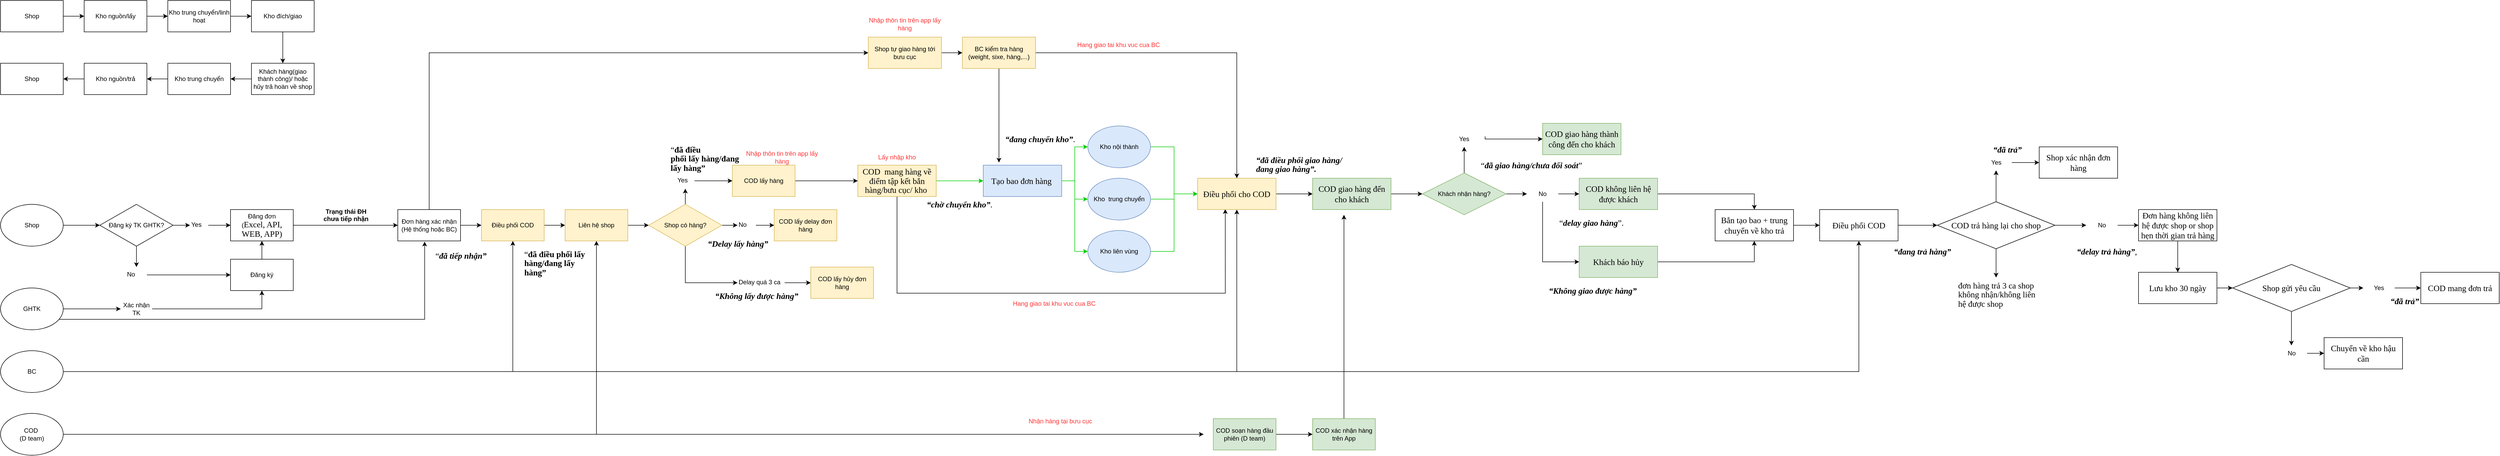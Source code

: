 <mxfile version="20.1.3" type="onedrive" pages="6"><diagram id="9RzvgaQ0cmab_nKvC7A0" name="Quy trình đơn hàng"><mxGraphModel grid="1" page="1" gridSize="10" guides="1" tooltips="1" connect="1" arrows="1" fold="1" pageScale="1" pageWidth="850" pageHeight="1100" math="0" shadow="0"><root><mxCell id="0"/><mxCell id="1" parent="0"/><mxCell id="a1RaqjX3b_gWYpMTHTc6-11" value="" style="edgeStyle=orthogonalEdgeStyle;rounded=0;orthogonalLoop=1;jettySize=auto;html=1;" edge="1" parent="1" source="a1RaqjX3b_gWYpMTHTc6-2" target="a1RaqjX3b_gWYpMTHTc6-4"><mxGeometry relative="1" as="geometry"/></mxCell><mxCell id="a1RaqjX3b_gWYpMTHTc6-2" value="Shop" style="rounded=0;whiteSpace=wrap;html=1;" vertex="1" parent="1"><mxGeometry x="40" y="10" width="120" height="60" as="geometry"/></mxCell><mxCell id="a1RaqjX3b_gWYpMTHTc6-12" value="" style="edgeStyle=orthogonalEdgeStyle;rounded=0;orthogonalLoop=1;jettySize=auto;html=1;" edge="1" parent="1" source="a1RaqjX3b_gWYpMTHTc6-4" target="a1RaqjX3b_gWYpMTHTc6-5"><mxGeometry relative="1" as="geometry"/></mxCell><mxCell id="a1RaqjX3b_gWYpMTHTc6-4" value="Kho nguồn/lấy" style="rounded=0;whiteSpace=wrap;html=1;" vertex="1" parent="1"><mxGeometry x="200" y="10" width="120" height="60" as="geometry"/></mxCell><mxCell id="a1RaqjX3b_gWYpMTHTc6-13" value="" style="edgeStyle=orthogonalEdgeStyle;rounded=0;orthogonalLoop=1;jettySize=auto;html=1;" edge="1" parent="1" source="a1RaqjX3b_gWYpMTHTc6-5" target="a1RaqjX3b_gWYpMTHTc6-6"><mxGeometry relative="1" as="geometry"/></mxCell><mxCell id="a1RaqjX3b_gWYpMTHTc6-5" value="Kho trung chuyển/linh hoạt" style="rounded=0;whiteSpace=wrap;html=1;" vertex="1" parent="1"><mxGeometry x="360" y="10" width="120" height="60" as="geometry"/></mxCell><mxCell id="a1RaqjX3b_gWYpMTHTc6-14" value="" style="edgeStyle=orthogonalEdgeStyle;rounded=0;orthogonalLoop=1;jettySize=auto;html=1;" edge="1" parent="1" source="a1RaqjX3b_gWYpMTHTc6-6" target="a1RaqjX3b_gWYpMTHTc6-7"><mxGeometry relative="1" as="geometry"/></mxCell><mxCell id="a1RaqjX3b_gWYpMTHTc6-6" value="Kho đích/giao" style="rounded=0;whiteSpace=wrap;html=1;" vertex="1" parent="1"><mxGeometry x="520" y="10" width="120" height="60" as="geometry"/></mxCell><mxCell id="a1RaqjX3b_gWYpMTHTc6-15" value="" style="edgeStyle=orthogonalEdgeStyle;rounded=0;orthogonalLoop=1;jettySize=auto;html=1;" edge="1" parent="1" source="a1RaqjX3b_gWYpMTHTc6-7" target="a1RaqjX3b_gWYpMTHTc6-8"><mxGeometry relative="1" as="geometry"/></mxCell><mxCell id="a1RaqjX3b_gWYpMTHTc6-7" value="Khách hàng(giao thành công)/ hoặc hủy trả hoàn về shop" style="rounded=0;whiteSpace=wrap;html=1;" vertex="1" parent="1"><mxGeometry x="520" y="130" width="120" height="60" as="geometry"/></mxCell><mxCell id="a1RaqjX3b_gWYpMTHTc6-16" value="" style="edgeStyle=orthogonalEdgeStyle;rounded=0;orthogonalLoop=1;jettySize=auto;html=1;" edge="1" parent="1" source="a1RaqjX3b_gWYpMTHTc6-8" target="a1RaqjX3b_gWYpMTHTc6-9"><mxGeometry relative="1" as="geometry"/></mxCell><mxCell id="a1RaqjX3b_gWYpMTHTc6-8" value="Kho trung chuyển" style="rounded=0;whiteSpace=wrap;html=1;" vertex="1" parent="1"><mxGeometry x="360" y="130" width="120" height="60" as="geometry"/></mxCell><mxCell id="a1RaqjX3b_gWYpMTHTc6-17" value="" style="edgeStyle=orthogonalEdgeStyle;rounded=0;orthogonalLoop=1;jettySize=auto;html=1;" edge="1" parent="1" source="a1RaqjX3b_gWYpMTHTc6-9" target="a1RaqjX3b_gWYpMTHTc6-10"><mxGeometry relative="1" as="geometry"/></mxCell><mxCell id="a1RaqjX3b_gWYpMTHTc6-9" value="Kho nguồn/trả" style="rounded=0;whiteSpace=wrap;html=1;" vertex="1" parent="1"><mxGeometry x="200" y="130" width="120" height="60" as="geometry"/></mxCell><mxCell id="a1RaqjX3b_gWYpMTHTc6-10" value="Shop" style="rounded=0;whiteSpace=wrap;html=1;" vertex="1" parent="1"><mxGeometry x="40" y="130" width="120" height="60" as="geometry"/></mxCell><mxCell id="a1RaqjX3b_gWYpMTHTc6-36" value="" style="edgeStyle=orthogonalEdgeStyle;rounded=0;orthogonalLoop=1;jettySize=auto;html=1;" edge="1" parent="1" source="a1RaqjX3b_gWYpMTHTc6-19" target="a1RaqjX3b_gWYpMTHTc6-27"><mxGeometry relative="1" as="geometry"/></mxCell><mxCell id="a1RaqjX3b_gWYpMTHTc6-19" value="Shop" style="ellipse;whiteSpace=wrap;html=1;" vertex="1" parent="1"><mxGeometry x="40" y="400" width="120" height="80" as="geometry"/></mxCell><mxCell id="a1RaqjX3b_gWYpMTHTc6-24" value="" style="edgeStyle=orthogonalEdgeStyle;rounded=0;orthogonalLoop=1;jettySize=auto;html=1;" edge="1" parent="1" source="a1RaqjX3b_gWYpMTHTc6-22" target="a1RaqjX3b_gWYpMTHTc6-23"><mxGeometry relative="1" as="geometry"/></mxCell><mxCell id="a1RaqjX3b_gWYpMTHTc6-43" style="edgeStyle=orthogonalEdgeStyle;rounded=0;orthogonalLoop=1;jettySize=auto;html=1;entryX=0.428;entryY=1.022;entryDx=0;entryDy=0;entryPerimeter=0;" edge="1" parent="1" source="a1RaqjX3b_gWYpMTHTc6-22" target="a1RaqjX3b_gWYpMTHTc6-41"><mxGeometry relative="1" as="geometry"><Array as="points"><mxPoint x="851" y="620"/></Array></mxGeometry></mxCell><mxCell id="a1RaqjX3b_gWYpMTHTc6-22" value="GHTK" style="ellipse;whiteSpace=wrap;html=1;" vertex="1" parent="1"><mxGeometry x="40" y="560" width="120" height="80" as="geometry"/></mxCell><mxCell id="a1RaqjX3b_gWYpMTHTc6-35" style="edgeStyle=orthogonalEdgeStyle;rounded=0;orthogonalLoop=1;jettySize=auto;html=1;entryX=0.5;entryY=1;entryDx=0;entryDy=0;" edge="1" parent="1" source="a1RaqjX3b_gWYpMTHTc6-23" target="a1RaqjX3b_gWYpMTHTc6-33"><mxGeometry relative="1" as="geometry"/></mxCell><mxCell id="a1RaqjX3b_gWYpMTHTc6-23" value="Xác nhận TK" style="text;html=1;strokeColor=none;fillColor=none;align=center;verticalAlign=middle;whiteSpace=wrap;rounded=0;" vertex="1" parent="1"><mxGeometry x="270" y="585" width="60" height="30" as="geometry"/></mxCell><mxCell id="a1RaqjX3b_gWYpMTHTc6-30" value="" style="edgeStyle=orthogonalEdgeStyle;rounded=0;orthogonalLoop=1;jettySize=auto;html=1;" edge="1" parent="1" source="a1RaqjX3b_gWYpMTHTc6-27" target="a1RaqjX3b_gWYpMTHTc6-28"><mxGeometry relative="1" as="geometry"/></mxCell><mxCell id="a1RaqjX3b_gWYpMTHTc6-31" value="" style="edgeStyle=orthogonalEdgeStyle;rounded=0;orthogonalLoop=1;jettySize=auto;html=1;" edge="1" parent="1" source="a1RaqjX3b_gWYpMTHTc6-27" target="a1RaqjX3b_gWYpMTHTc6-29"><mxGeometry relative="1" as="geometry"/></mxCell><mxCell id="a1RaqjX3b_gWYpMTHTc6-27" value="Đăng ký TK GHTK?" style="rhombus;whiteSpace=wrap;html=1;" vertex="1" parent="1"><mxGeometry x="230" y="400" width="140" height="80" as="geometry"/></mxCell><mxCell id="a1RaqjX3b_gWYpMTHTc6-39" value="" style="edgeStyle=orthogonalEdgeStyle;rounded=0;orthogonalLoop=1;jettySize=auto;html=1;" edge="1" parent="1" source="a1RaqjX3b_gWYpMTHTc6-28" target="a1RaqjX3b_gWYpMTHTc6-37"><mxGeometry relative="1" as="geometry"/></mxCell><mxCell id="a1RaqjX3b_gWYpMTHTc6-28" value="&lt;div style=&quot;text-align: center&quot;&gt;&lt;span&gt;&lt;font face=&quot;helvetica&quot;&gt;Yes&lt;/font&gt;&lt;/span&gt;&lt;/div&gt;" style="text;whiteSpace=wrap;html=1;" vertex="1" parent="1"><mxGeometry x="402.5" y="425" width="35" height="30" as="geometry"/></mxCell><mxCell id="a1RaqjX3b_gWYpMTHTc6-34" value="" style="edgeStyle=orthogonalEdgeStyle;rounded=0;orthogonalLoop=1;jettySize=auto;html=1;" edge="1" parent="1" source="a1RaqjX3b_gWYpMTHTc6-29" target="a1RaqjX3b_gWYpMTHTc6-33"><mxGeometry relative="1" as="geometry"/></mxCell><mxCell id="a1RaqjX3b_gWYpMTHTc6-29" value="&lt;div style=&quot;text-align: center&quot;&gt;&lt;span&gt;&lt;font face=&quot;helvetica&quot;&gt;No&lt;/font&gt;&lt;/span&gt;&lt;/div&gt;" style="text;whiteSpace=wrap;html=1;" vertex="1" parent="1"><mxGeometry x="280" y="520" width="40" height="30" as="geometry"/></mxCell><mxCell id="a1RaqjX3b_gWYpMTHTc6-38" value="" style="edgeStyle=orthogonalEdgeStyle;rounded=0;orthogonalLoop=1;jettySize=auto;html=1;" edge="1" parent="1" source="a1RaqjX3b_gWYpMTHTc6-33" target="a1RaqjX3b_gWYpMTHTc6-37"><mxGeometry relative="1" as="geometry"/></mxCell><mxCell id="a1RaqjX3b_gWYpMTHTc6-33" value="Đăng ký" style="rounded=0;whiteSpace=wrap;html=1;" vertex="1" parent="1"><mxGeometry x="480" y="505" width="120" height="60" as="geometry"/></mxCell><mxCell id="a1RaqjX3b_gWYpMTHTc6-44" style="edgeStyle=orthogonalEdgeStyle;rounded=0;orthogonalLoop=1;jettySize=auto;html=1;entryX=0;entryY=0.5;entryDx=0;entryDy=0;" edge="1" parent="1" source="a1RaqjX3b_gWYpMTHTc6-37" target="a1RaqjX3b_gWYpMTHTc6-41"><mxGeometry relative="1" as="geometry"/></mxCell><mxCell id="a1RaqjX3b_gWYpMTHTc6-37" value="Đăng đơn&lt;br&gt;(&lt;span lang=&quot;EN-US&quot; style=&quot;font-size: 12pt ; line-height: 107% ; font-family: &amp;#34;times new roman&amp;#34; , serif&quot;&gt;Excel, API, WEB, APP)&lt;/span&gt;" style="rounded=0;whiteSpace=wrap;html=1;" vertex="1" parent="1"><mxGeometry x="480" y="410" width="120" height="60" as="geometry"/></mxCell><mxCell id="a1RaqjX3b_gWYpMTHTc6-40" value="&lt;div style=&quot;text-align: center&quot;&gt;&lt;span&gt;&lt;font face=&quot;helvetica&quot;&gt;&lt;b&gt;Trạng thái ĐH chưa tiếp nhận&lt;/b&gt;&lt;/font&gt;&lt;/span&gt;&lt;/div&gt;" style="text;whiteSpace=wrap;html=1;" vertex="1" parent="1"><mxGeometry x="650" y="400" width="100" height="30" as="geometry"/></mxCell><mxCell id="a1RaqjX3b_gWYpMTHTc6-49" value="" style="edgeStyle=orthogonalEdgeStyle;rounded=0;orthogonalLoop=1;jettySize=auto;html=1;" edge="1" parent="1" source="a1RaqjX3b_gWYpMTHTc6-41" target="a1RaqjX3b_gWYpMTHTc6-46"><mxGeometry relative="1" as="geometry"/></mxCell><mxCell id="cNWsy807W7beutjTUvft-1" style="edgeStyle=orthogonalEdgeStyle;rounded=0;orthogonalLoop=1;jettySize=auto;html=1;entryX=0;entryY=0.5;entryDx=0;entryDy=0;" edge="1" parent="1" source="a1RaqjX3b_gWYpMTHTc6-41" target="bzroVEsjmkYBVP5Fvzb9-4"><mxGeometry relative="1" as="geometry"><Array as="points"><mxPoint x="860" y="110"/></Array></mxGeometry></mxCell><mxCell id="a1RaqjX3b_gWYpMTHTc6-41" value="Đơn hàng xác nhận&lt;br&gt;(Hệ thống hoặc BC)" style="rounded=0;whiteSpace=wrap;html=1;" vertex="1" parent="1"><mxGeometry x="800" y="410" width="120" height="60" as="geometry"/></mxCell><mxCell id="a1RaqjX3b_gWYpMTHTc6-47" style="edgeStyle=orthogonalEdgeStyle;rounded=0;orthogonalLoop=1;jettySize=auto;html=1;entryX=0.5;entryY=1;entryDx=0;entryDy=0;" edge="1" parent="1" source="a1RaqjX3b_gWYpMTHTc6-45" target="a1RaqjX3b_gWYpMTHTc6-46"><mxGeometry relative="1" as="geometry"/></mxCell><mxCell id="a1RaqjX3b_gWYpMTHTc6-87" style="edgeStyle=orthogonalEdgeStyle;rounded=0;orthogonalLoop=1;jettySize=auto;html=1;entryX=0.5;entryY=1;entryDx=0;entryDy=0;" edge="1" parent="1" source="a1RaqjX3b_gWYpMTHTc6-45" target="a1RaqjX3b_gWYpMTHTc6-86"><mxGeometry relative="1" as="geometry"/></mxCell><mxCell id="a1RaqjX3b_gWYpMTHTc6-146" style="edgeStyle=orthogonalEdgeStyle;rounded=0;orthogonalLoop=1;jettySize=auto;html=1;entryX=0.5;entryY=1;entryDx=0;entryDy=0;" edge="1" parent="1" source="a1RaqjX3b_gWYpMTHTc6-45" target="a1RaqjX3b_gWYpMTHTc6-106"><mxGeometry relative="1" as="geometry"/></mxCell><mxCell id="a1RaqjX3b_gWYpMTHTc6-45" value="BC" style="ellipse;whiteSpace=wrap;html=1;" vertex="1" parent="1"><mxGeometry x="40" y="680" width="120" height="80" as="geometry"/></mxCell><mxCell id="a1RaqjX3b_gWYpMTHTc6-52" value="" style="edgeStyle=orthogonalEdgeStyle;rounded=0;orthogonalLoop=1;jettySize=auto;html=1;" edge="1" parent="1" source="a1RaqjX3b_gWYpMTHTc6-46" target="a1RaqjX3b_gWYpMTHTc6-51"><mxGeometry relative="1" as="geometry"/></mxCell><mxCell id="a1RaqjX3b_gWYpMTHTc6-46" value="Điều phối COD" style="rounded=0;whiteSpace=wrap;html=1;fillColor=#fff2cc;strokeColor=#d6b656;" vertex="1" parent="1"><mxGeometry x="960" y="410" width="120" height="60" as="geometry"/></mxCell><mxCell id="a1RaqjX3b_gWYpMTHTc6-48" value="&lt;div style=&quot;text-align: center&quot;&gt;&lt;p class=&quot;MsoNormal&quot; style=&quot;margin-top: 0in ; margin-right: 0in ; margin-bottom: 0in ; margin-left: 0.25in ; text-align: justify ; text-indent: -0.25in ; line-height: 150%&quot;&gt;&lt;span lang=&quot;EN-US&quot; style=&quot;font-size: 12pt ; line-height: 150% ; font-family: &amp;#34;times new roman&amp;#34; , serif&quot;&gt;“&lt;b&gt;&lt;i&gt;đã tiếp nhận”&lt;/i&gt;&lt;/b&gt;&lt;/span&gt;&lt;/p&gt;&lt;/div&gt;" style="text;whiteSpace=wrap;html=1;" vertex="1" parent="1"><mxGeometry x="870" y="480" width="140" height="30" as="geometry"/></mxCell><mxCell id="a1RaqjX3b_gWYpMTHTc6-53" style="edgeStyle=orthogonalEdgeStyle;rounded=0;orthogonalLoop=1;jettySize=auto;html=1;entryX=0.5;entryY=1;entryDx=0;entryDy=0;" edge="1" parent="1" source="a1RaqjX3b_gWYpMTHTc6-50" target="a1RaqjX3b_gWYpMTHTc6-51"><mxGeometry relative="1" as="geometry"/></mxCell><mxCell id="cNWsy807W7beutjTUvft-10" style="edgeStyle=orthogonalEdgeStyle;rounded=0;orthogonalLoop=1;jettySize=auto;html=1;strokeColor=#000000;" edge="1" parent="1" source="a1RaqjX3b_gWYpMTHTc6-50"><mxGeometry relative="1" as="geometry"><mxPoint x="2341.616" y="840" as="targetPoint"/></mxGeometry></mxCell><mxCell id="a1RaqjX3b_gWYpMTHTc6-50" value="COD&amp;nbsp;&lt;br&gt;(D team)" style="ellipse;whiteSpace=wrap;html=1;" vertex="1" parent="1"><mxGeometry x="40" y="800" width="120" height="80" as="geometry"/></mxCell><mxCell id="a1RaqjX3b_gWYpMTHTc6-55" value="" style="edgeStyle=orthogonalEdgeStyle;rounded=0;orthogonalLoop=1;jettySize=auto;html=1;" edge="1" parent="1" source="a1RaqjX3b_gWYpMTHTc6-51" target="a1RaqjX3b_gWYpMTHTc6-54"><mxGeometry relative="1" as="geometry"/></mxCell><mxCell id="a1RaqjX3b_gWYpMTHTc6-51" value="Liên hệ shop" style="rounded=0;whiteSpace=wrap;html=1;fillColor=#fff2cc;strokeColor=#d6b656;" vertex="1" parent="1"><mxGeometry x="1120" y="410" width="120" height="60" as="geometry"/></mxCell><mxCell id="a1RaqjX3b_gWYpMTHTc6-58" value="" style="edgeStyle=orthogonalEdgeStyle;rounded=0;orthogonalLoop=1;jettySize=auto;html=1;" edge="1" parent="1" source="a1RaqjX3b_gWYpMTHTc6-54" target="a1RaqjX3b_gWYpMTHTc6-57"><mxGeometry relative="1" as="geometry"/></mxCell><mxCell id="a1RaqjX3b_gWYpMTHTc6-64" value="" style="edgeStyle=orthogonalEdgeStyle;rounded=0;orthogonalLoop=1;jettySize=auto;html=1;" edge="1" parent="1" source="a1RaqjX3b_gWYpMTHTc6-54" target="a1RaqjX3b_gWYpMTHTc6-63"><mxGeometry relative="1" as="geometry"/></mxCell><mxCell id="a1RaqjX3b_gWYpMTHTc6-69" style="edgeStyle=orthogonalEdgeStyle;rounded=0;orthogonalLoop=1;jettySize=auto;html=1;entryX=0;entryY=0.5;entryDx=0;entryDy=0;" edge="1" parent="1" source="a1RaqjX3b_gWYpMTHTc6-54" target="a1RaqjX3b_gWYpMTHTc6-68"><mxGeometry relative="1" as="geometry"><Array as="points"><mxPoint x="1350" y="550"/></Array></mxGeometry></mxCell><mxCell id="a1RaqjX3b_gWYpMTHTc6-54" value="Shop có hàng?" style="rhombus;whiteSpace=wrap;html=1;fillColor=#fff2cc;strokeColor=#d6b656;" vertex="1" parent="1"><mxGeometry x="1280" y="400" width="140" height="80" as="geometry"/></mxCell><mxCell id="a1RaqjX3b_gWYpMTHTc6-61" value="" style="edgeStyle=orthogonalEdgeStyle;rounded=0;orthogonalLoop=1;jettySize=auto;html=1;" edge="1" parent="1" source="a1RaqjX3b_gWYpMTHTc6-57" target="a1RaqjX3b_gWYpMTHTc6-59"><mxGeometry relative="1" as="geometry"/></mxCell><mxCell id="a1RaqjX3b_gWYpMTHTc6-57" value="&lt;div style=&quot;text-align: center&quot;&gt;&lt;span&gt;&lt;font face=&quot;helvetica&quot;&gt;Yes&lt;/font&gt;&lt;/span&gt;&lt;/div&gt;" style="text;whiteSpace=wrap;html=1;" vertex="1" parent="1"><mxGeometry x="1332.5" y="340" width="35" height="30" as="geometry"/></mxCell><mxCell id="a1RaqjX3b_gWYpMTHTc6-75" value="" style="edgeStyle=orthogonalEdgeStyle;rounded=0;orthogonalLoop=1;jettySize=auto;html=1;" edge="1" parent="1" source="a1RaqjX3b_gWYpMTHTc6-59" target="a1RaqjX3b_gWYpMTHTc6-74"><mxGeometry relative="1" as="geometry"/></mxCell><mxCell id="a1RaqjX3b_gWYpMTHTc6-59" value="COD lấy hàng" style="rounded=0;whiteSpace=wrap;html=1;fillColor=#fff2cc;strokeColor=#d6b656;" vertex="1" parent="1"><mxGeometry x="1440" y="325" width="120" height="60" as="geometry"/></mxCell><mxCell id="a1RaqjX3b_gWYpMTHTc6-62" value="&lt;span lang=&quot;EN-US&quot; style=&quot;font-size: 12.0pt ; line-height: 107% ; font-family: &amp;#34;times new roman&amp;#34; , serif ; color: black&quot;&gt;“&lt;b&gt;đã điều&lt;br&gt;phối lấy hàng/đang lấy hàng”&lt;/b&gt;&lt;/span&gt;" style="text;whiteSpace=wrap;html=1;" vertex="1" parent="1"><mxGeometry x="1320" y="280" width="140" height="50" as="geometry"/></mxCell><mxCell id="a1RaqjX3b_gWYpMTHTc6-66" value="" style="edgeStyle=orthogonalEdgeStyle;rounded=0;orthogonalLoop=1;jettySize=auto;html=1;" edge="1" parent="1" source="a1RaqjX3b_gWYpMTHTc6-63" target="a1RaqjX3b_gWYpMTHTc6-65"><mxGeometry relative="1" as="geometry"/></mxCell><mxCell id="a1RaqjX3b_gWYpMTHTc6-63" value="&lt;div style=&quot;text-align: center&quot;&gt;&lt;span&gt;&lt;font face=&quot;helvetica&quot;&gt;No&lt;/font&gt;&lt;/span&gt;&lt;/div&gt;" style="text;whiteSpace=wrap;html=1;" vertex="1" parent="1"><mxGeometry x="1450" y="425" width="35" height="30" as="geometry"/></mxCell><mxCell id="a1RaqjX3b_gWYpMTHTc6-65" value="COD lấy delay đơn hàng" style="rounded=0;whiteSpace=wrap;html=1;fillColor=#fff2cc;strokeColor=#d6b656;" vertex="1" parent="1"><mxGeometry x="1520" y="410" width="120" height="60" as="geometry"/></mxCell><mxCell id="a1RaqjX3b_gWYpMTHTc6-67" value="&lt;b&gt;&lt;i&gt;&lt;span lang=&quot;EN-US&quot; style=&quot;font-size: 12.0pt ; line-height: 107% ; font-family: &amp;quot;times new roman&amp;quot; , serif ; color: black&quot;&gt;“Delay lấy hàng”&lt;/span&gt;&lt;/i&gt;&lt;/b&gt;" style="text;whiteSpace=wrap;html=1;" vertex="1" parent="1"><mxGeometry x="1391.25" y="460" width="128.75" height="30" as="geometry"/></mxCell><mxCell id="a1RaqjX3b_gWYpMTHTc6-71" value="" style="edgeStyle=orthogonalEdgeStyle;rounded=0;orthogonalLoop=1;jettySize=auto;html=1;" edge="1" parent="1" source="a1RaqjX3b_gWYpMTHTc6-68" target="a1RaqjX3b_gWYpMTHTc6-70"><mxGeometry relative="1" as="geometry"/></mxCell><mxCell id="a1RaqjX3b_gWYpMTHTc6-68" value="&lt;div style=&quot;text-align: center&quot;&gt;&lt;span&gt;&lt;font face=&quot;helvetica&quot;&gt;Delay quá 3 ca&lt;/font&gt;&lt;/span&gt;&lt;/div&gt;" style="text;whiteSpace=wrap;html=1;" vertex="1" parent="1"><mxGeometry x="1450" y="535" width="90" height="30" as="geometry"/></mxCell><mxCell id="a1RaqjX3b_gWYpMTHTc6-70" value="COD lấy hủy đơn hàng" style="rounded=0;whiteSpace=wrap;html=1;fillColor=#fff2cc;strokeColor=#d6b656;" vertex="1" parent="1"><mxGeometry x="1590" y="520" width="120" height="60" as="geometry"/></mxCell><mxCell id="a1RaqjX3b_gWYpMTHTc6-72" value="&lt;b&gt;&lt;i&gt;&lt;span lang=&quot;EN-US&quot; style=&quot;font-size: 12.0pt ; line-height: 107% ; font-family: &amp;quot;times new roman&amp;quot; , serif ; color: black&quot;&gt;“Không lấy được hàng”&lt;/span&gt;&lt;/i&gt;&lt;/b&gt;" style="text;whiteSpace=wrap;html=1;" vertex="1" parent="1"><mxGeometry x="1405" y="560" width="180" height="30" as="geometry"/></mxCell><mxCell id="a1RaqjX3b_gWYpMTHTc6-73" value="&lt;span lang=&quot;EN-US&quot; style=&quot;font-size: 12.0pt ; line-height: 107% ; font-family: &amp;quot;times new roman&amp;quot; , serif ; color: black&quot;&gt;“&lt;b&gt;đã điều phối lấy hàng/đang lấy&#10;hàng”&lt;/b&gt;&lt;/span&gt;" style="text;whiteSpace=wrap;html=1;" vertex="1" parent="1"><mxGeometry x="1040" y="480" width="120" height="50" as="geometry"/></mxCell><mxCell id="a1RaqjX3b_gWYpMTHTc6-77" value="" style="edgeStyle=orthogonalEdgeStyle;rounded=0;orthogonalLoop=1;jettySize=auto;html=1;strokeColor=#00CC00;" edge="1" parent="1" source="a1RaqjX3b_gWYpMTHTc6-74" target="a1RaqjX3b_gWYpMTHTc6-76"><mxGeometry relative="1" as="geometry"/></mxCell><mxCell id="6p2GjMr6Lr8AfVAImyQ7-2" style="edgeStyle=orthogonalEdgeStyle;rounded=0;orthogonalLoop=1;jettySize=auto;html=1;entryX=0.353;entryY=0.985;entryDx=0;entryDy=0;entryPerimeter=0;" edge="1" parent="1" source="a1RaqjX3b_gWYpMTHTc6-74" target="a1RaqjX3b_gWYpMTHTc6-86"><mxGeometry relative="1" as="geometry"><Array as="points"><mxPoint x="1755" y="570"/><mxPoint x="2383" y="570"/></Array></mxGeometry></mxCell><mxCell id="a1RaqjX3b_gWYpMTHTc6-74" value="&lt;span lang=&quot;EN-US&quot; style=&quot;font-size: 12pt ; line-height: 107% ; font-family: &amp;#34;times new roman&amp;#34; , serif&quot;&gt;COD&amp;nbsp; mang hàng về điểm tập kết bắn hàng/bưu cục/ kho&amp;nbsp;&lt;/span&gt;" style="rounded=0;whiteSpace=wrap;html=1;fillColor=#fff2cc;strokeColor=#d6b656;" vertex="1" parent="1"><mxGeometry x="1680" y="325" width="150" height="60" as="geometry"/></mxCell><mxCell id="a1RaqjX3b_gWYpMTHTc6-82" style="edgeStyle=orthogonalEdgeStyle;rounded=0;orthogonalLoop=1;jettySize=auto;html=1;entryX=0;entryY=0.5;entryDx=0;entryDy=0;strokeColor=#00CC00;" edge="1" parent="1" source="a1RaqjX3b_gWYpMTHTc6-76" target="a1RaqjX3b_gWYpMTHTc6-79"><mxGeometry relative="1" as="geometry"/></mxCell><mxCell id="a1RaqjX3b_gWYpMTHTc6-83" style="edgeStyle=orthogonalEdgeStyle;rounded=0;orthogonalLoop=1;jettySize=auto;html=1;entryX=0;entryY=0.5;entryDx=0;entryDy=0;strokeColor=#00CC00;" edge="1" parent="1" source="a1RaqjX3b_gWYpMTHTc6-76" target="a1RaqjX3b_gWYpMTHTc6-80"><mxGeometry relative="1" as="geometry"/></mxCell><mxCell id="a1RaqjX3b_gWYpMTHTc6-84" style="edgeStyle=orthogonalEdgeStyle;rounded=0;orthogonalLoop=1;jettySize=auto;html=1;entryX=0;entryY=0.5;entryDx=0;entryDy=0;strokeColor=#00CC00;" edge="1" parent="1" source="a1RaqjX3b_gWYpMTHTc6-76" target="a1RaqjX3b_gWYpMTHTc6-81"><mxGeometry relative="1" as="geometry"/></mxCell><mxCell id="a1RaqjX3b_gWYpMTHTc6-76" value="&lt;span lang=&quot;EN-US&quot; style=&quot;font-size: 12pt ; line-height: 107% ; font-family: &amp;#34;times new roman&amp;#34; , serif&quot;&gt;Tạo bao đơn hàng&amp;nbsp;&lt;/span&gt;" style="rounded=0;whiteSpace=wrap;html=1;fillColor=#dae8fc;strokeColor=#6c8ebf;" vertex="1" parent="1"><mxGeometry x="1920" y="325" width="150" height="60" as="geometry"/></mxCell><mxCell id="a1RaqjX3b_gWYpMTHTc6-78" value="&lt;b&gt;&lt;i&gt;&lt;span lang=&quot;EN-US&quot; style=&quot;font-size: 12.0pt ; line-height: 107% ; font-family: &amp;quot;times new roman&amp;quot; , serif ; color: black&quot;&gt;“chờ chuyển kho”&lt;/span&gt;&lt;/i&gt;&lt;/b&gt;&lt;span lang=&quot;EN-US&quot; style=&quot;font-size: 12.0pt ; line-height: 107% ; font-family: &amp;quot;times new roman&amp;quot; , serif ; color: black&quot;&gt;.&lt;/span&gt;" style="text;whiteSpace=wrap;html=1;" vertex="1" parent="1"><mxGeometry x="1810" y="385" width="150" height="30" as="geometry"/></mxCell><mxCell id="a1RaqjX3b_gWYpMTHTc6-140" style="edgeStyle=orthogonalEdgeStyle;rounded=0;orthogonalLoop=1;jettySize=auto;html=1;entryX=0;entryY=0.5;entryDx=0;entryDy=0;strokeColor=#00CC00;" edge="1" parent="1" source="a1RaqjX3b_gWYpMTHTc6-79" target="a1RaqjX3b_gWYpMTHTc6-86"><mxGeometry relative="1" as="geometry"/></mxCell><mxCell id="a1RaqjX3b_gWYpMTHTc6-79" value="Kho nội thành" style="ellipse;whiteSpace=wrap;html=1;fillColor=#dae8fc;strokeColor=#6c8ebf;" vertex="1" parent="1"><mxGeometry x="2120" y="250" width="120" height="80" as="geometry"/></mxCell><mxCell id="a1RaqjX3b_gWYpMTHTc6-141" value="" style="edgeStyle=orthogonalEdgeStyle;rounded=0;orthogonalLoop=1;jettySize=auto;html=1;strokeColor=#00CC00;" edge="1" parent="1" source="a1RaqjX3b_gWYpMTHTc6-80" target="a1RaqjX3b_gWYpMTHTc6-86"><mxGeometry relative="1" as="geometry"/></mxCell><mxCell id="a1RaqjX3b_gWYpMTHTc6-80" value="Kho&amp;nbsp; trung chuyển" style="ellipse;whiteSpace=wrap;html=1;fillColor=#dae8fc;strokeColor=#6c8ebf;" vertex="1" parent="1"><mxGeometry x="2120" y="350" width="120" height="80" as="geometry"/></mxCell><mxCell id="a1RaqjX3b_gWYpMTHTc6-142" style="edgeStyle=orthogonalEdgeStyle;rounded=0;orthogonalLoop=1;jettySize=auto;html=1;entryX=0;entryY=0.5;entryDx=0;entryDy=0;strokeColor=#00CC00;" edge="1" parent="1" source="a1RaqjX3b_gWYpMTHTc6-81" target="a1RaqjX3b_gWYpMTHTc6-86"><mxGeometry relative="1" as="geometry"/></mxCell><mxCell id="a1RaqjX3b_gWYpMTHTc6-81" value="Kho liên vùng" style="ellipse;whiteSpace=wrap;html=1;fillColor=#dae8fc;strokeColor=#6c8ebf;" vertex="1" parent="1"><mxGeometry x="2120" y="450" width="120" height="80" as="geometry"/></mxCell><mxCell id="a1RaqjX3b_gWYpMTHTc6-85" value="&lt;b&gt;&lt;i&gt;&lt;span lang=&quot;EN-US&quot; style=&quot;font-size: 12.0pt ; line-height: 107% ; font-family: &amp;quot;times new roman&amp;quot; , serif ; color: black&quot;&gt;“đang chuyển kho”&lt;/span&gt;&lt;/i&gt;&lt;/b&gt;&lt;span lang=&quot;EN-US&quot; style=&quot;font-size: 12.0pt ; line-height: 107% ; font-family: &amp;quot;times new roman&amp;quot; , serif ; color: black&quot;&gt;.&lt;/span&gt;" style="text;whiteSpace=wrap;html=1;" vertex="1" parent="1"><mxGeometry x="1960" y="260" width="160" height="30" as="geometry"/></mxCell><mxCell id="a1RaqjX3b_gWYpMTHTc6-90" value="" style="edgeStyle=orthogonalEdgeStyle;rounded=0;orthogonalLoop=1;jettySize=auto;html=1;" edge="1" parent="1" source="a1RaqjX3b_gWYpMTHTc6-86" target="a1RaqjX3b_gWYpMTHTc6-88"><mxGeometry relative="1" as="geometry"/></mxCell><mxCell id="a1RaqjX3b_gWYpMTHTc6-86" value="&lt;font face=&quot;times new roman, serif&quot;&gt;&lt;span style=&quot;font-size: 16px&quot;&gt;Điều phối cho COD&lt;/span&gt;&lt;/font&gt;" style="rounded=0;whiteSpace=wrap;html=1;fillColor=#fff2cc;strokeColor=#d6b656;" vertex="1" parent="1"><mxGeometry x="2330" y="350" width="150" height="60" as="geometry"/></mxCell><mxCell id="a1RaqjX3b_gWYpMTHTc6-110" value="" style="edgeStyle=orthogonalEdgeStyle;rounded=0;orthogonalLoop=1;jettySize=auto;html=1;" edge="1" parent="1" source="a1RaqjX3b_gWYpMTHTc6-88" target="a1RaqjX3b_gWYpMTHTc6-91"><mxGeometry relative="1" as="geometry"/></mxCell><mxCell id="a1RaqjX3b_gWYpMTHTc6-88" value="&lt;font face=&quot;times new roman, serif&quot;&gt;&lt;span style=&quot;font-size: 16px&quot;&gt;COD giao hàng đến cho khách&lt;/span&gt;&lt;/font&gt;" style="rounded=0;whiteSpace=wrap;html=1;fillColor=#d5e8d4;strokeColor=#82b366;" vertex="1" parent="1"><mxGeometry x="2550" y="350" width="150" height="60" as="geometry"/></mxCell><mxCell id="a1RaqjX3b_gWYpMTHTc6-89" value="&lt;b&gt;&lt;i&gt;&lt;span lang=&quot;EN-US&quot; style=&quot;font-size: 12.0pt ; line-height: 107% ; font-family: &amp;quot;times new roman&amp;quot; , serif ; color: black&quot;&gt;“đã điều phối giao hàng/đang giao hàng”.&lt;/span&gt;&lt;/i&gt;&lt;/b&gt;" style="text;whiteSpace=wrap;html=1;" vertex="1" parent="1"><mxGeometry x="2440" y="300" width="170" height="30" as="geometry"/></mxCell><mxCell id="a1RaqjX3b_gWYpMTHTc6-98" value="" style="edgeStyle=orthogonalEdgeStyle;rounded=0;orthogonalLoop=1;jettySize=auto;html=1;" edge="1" parent="1" source="a1RaqjX3b_gWYpMTHTc6-91" target="a1RaqjX3b_gWYpMTHTc6-97"><mxGeometry relative="1" as="geometry"/></mxCell><mxCell id="a1RaqjX3b_gWYpMTHTc6-143" value="" style="edgeStyle=orthogonalEdgeStyle;rounded=0;orthogonalLoop=1;jettySize=auto;html=1;" edge="1" parent="1" source="a1RaqjX3b_gWYpMTHTc6-91" target="a1RaqjX3b_gWYpMTHTc6-92"><mxGeometry relative="1" as="geometry"/></mxCell><mxCell id="a1RaqjX3b_gWYpMTHTc6-91" value="Khách nhận hàng?" style="rhombus;whiteSpace=wrap;html=1;fillColor=#d5e8d4;strokeColor=#82b366;" vertex="1" parent="1"><mxGeometry x="2760" y="340" width="160" height="80" as="geometry"/></mxCell><mxCell id="a1RaqjX3b_gWYpMTHTc6-145" value="" style="edgeStyle=orthogonalEdgeStyle;rounded=0;orthogonalLoop=1;jettySize=auto;html=1;entryX=0;entryY=0.5;entryDx=0;entryDy=0;" edge="1" parent="1" target="a1RaqjX3b_gWYpMTHTc6-93"><mxGeometry relative="1" as="geometry"><mxPoint x="2880" y="270" as="sourcePoint"/><Array as="points"><mxPoint x="2880" y="275"/></Array></mxGeometry></mxCell><mxCell id="a1RaqjX3b_gWYpMTHTc6-92" value="Yes" style="text;html=1;strokeColor=none;fillColor=none;align=center;verticalAlign=middle;whiteSpace=wrap;rounded=0;" vertex="1" parent="1"><mxGeometry x="2810" y="260" width="60" height="30" as="geometry"/></mxCell><mxCell id="a1RaqjX3b_gWYpMTHTc6-93" value="&lt;font face=&quot;times new roman, serif&quot;&gt;&lt;span style=&quot;font-size: 16px&quot;&gt;COD giao hàng thành công đến cho khách&lt;/span&gt;&lt;/font&gt;" style="rounded=0;whiteSpace=wrap;html=1;fillColor=#d5e8d4;strokeColor=#82b366;" vertex="1" parent="1"><mxGeometry x="2990" y="245" width="150" height="60" as="geometry"/></mxCell><mxCell id="a1RaqjX3b_gWYpMTHTc6-94" value="&lt;span lang=&quot;EN-US&quot; style=&quot;font-size: 12.0pt ; line-height: 107% ; font-family: &amp;quot;times new roman&amp;quot; , serif ; color: black&quot;&gt;“&lt;b&gt;&lt;i&gt;đã giao hàng/chưa đối soát&lt;/i&gt;&lt;/b&gt;”&lt;/span&gt;" style="text;whiteSpace=wrap;html=1;" vertex="1" parent="1"><mxGeometry x="2870" y="310" width="220" height="30" as="geometry"/></mxCell><mxCell id="a1RaqjX3b_gWYpMTHTc6-104" style="edgeStyle=orthogonalEdgeStyle;rounded=0;orthogonalLoop=1;jettySize=auto;html=1;entryX=0.5;entryY=0;entryDx=0;entryDy=0;" edge="1" parent="1" source="a1RaqjX3b_gWYpMTHTc6-95" target="a1RaqjX3b_gWYpMTHTc6-103"><mxGeometry relative="1" as="geometry"/></mxCell><mxCell id="a1RaqjX3b_gWYpMTHTc6-95" value="&lt;font face=&quot;times new roman, serif&quot;&gt;&lt;span style=&quot;font-size: 16px&quot;&gt;COD không liên hệ được khách&lt;/span&gt;&lt;/font&gt;" style="rounded=0;whiteSpace=wrap;html=1;fillColor=#d5e8d4;strokeColor=#82b366;" vertex="1" parent="1"><mxGeometry x="3060" y="350" width="150" height="60" as="geometry"/></mxCell><mxCell id="a1RaqjX3b_gWYpMTHTc6-96" value="&lt;span lang=&quot;EN-US&quot; style=&quot;font-size: 12.0pt ; line-height: 107% ; font-family: &amp;quot;times new roman&amp;quot; , serif ; color: black&quot;&gt;“&lt;b&gt;&lt;i&gt;delay giao hàng&lt;/i&gt;&lt;/b&gt;”.&lt;/span&gt;" style="text;whiteSpace=wrap;html=1;" vertex="1" parent="1"><mxGeometry x="3020" y="420" width="150" height="30" as="geometry"/></mxCell><mxCell id="a1RaqjX3b_gWYpMTHTc6-99" value="" style="edgeStyle=orthogonalEdgeStyle;rounded=0;orthogonalLoop=1;jettySize=auto;html=1;" edge="1" parent="1" source="a1RaqjX3b_gWYpMTHTc6-97" target="a1RaqjX3b_gWYpMTHTc6-95"><mxGeometry relative="1" as="geometry"/></mxCell><mxCell id="a1RaqjX3b_gWYpMTHTc6-101" style="edgeStyle=orthogonalEdgeStyle;rounded=0;orthogonalLoop=1;jettySize=auto;html=1;entryX=0;entryY=0.5;entryDx=0;entryDy=0;" edge="1" parent="1" source="a1RaqjX3b_gWYpMTHTc6-97" target="a1RaqjX3b_gWYpMTHTc6-100"><mxGeometry relative="1" as="geometry"><Array as="points"><mxPoint x="2990" y="510"/></Array></mxGeometry></mxCell><mxCell id="a1RaqjX3b_gWYpMTHTc6-97" value="No" style="text;html=1;strokeColor=none;fillColor=none;align=center;verticalAlign=middle;whiteSpace=wrap;rounded=0;" vertex="1" parent="1"><mxGeometry x="2960" y="365" width="60" height="30" as="geometry"/></mxCell><mxCell id="a1RaqjX3b_gWYpMTHTc6-105" style="edgeStyle=orthogonalEdgeStyle;rounded=0;orthogonalLoop=1;jettySize=auto;html=1;entryX=0.5;entryY=1;entryDx=0;entryDy=0;" edge="1" parent="1" source="a1RaqjX3b_gWYpMTHTc6-100" target="a1RaqjX3b_gWYpMTHTc6-103"><mxGeometry relative="1" as="geometry"/></mxCell><mxCell id="a1RaqjX3b_gWYpMTHTc6-100" value="&lt;font face=&quot;times new roman, serif&quot;&gt;&lt;span style=&quot;font-size: 16px&quot;&gt;Khách báo hủy&lt;/span&gt;&lt;/font&gt;" style="rounded=0;whiteSpace=wrap;html=1;fillColor=#d5e8d4;strokeColor=#82b366;" vertex="1" parent="1"><mxGeometry x="3060" y="480" width="150" height="60" as="geometry"/></mxCell><mxCell id="a1RaqjX3b_gWYpMTHTc6-102" value="&lt;b&gt;&lt;i&gt;&lt;span lang=&quot;EN-US&quot; style=&quot;font-size: 12.0pt ; line-height: 107% ; font-family: &amp;quot;times new roman&amp;quot; , serif ; color: black&quot;&gt;“Không giao được hàng”&lt;/span&gt;&lt;/i&gt;&lt;/b&gt;" style="text;whiteSpace=wrap;html=1;" vertex="1" parent="1"><mxGeometry x="3000" y="550" width="190" height="30" as="geometry"/></mxCell><mxCell id="a1RaqjX3b_gWYpMTHTc6-108" value="" style="edgeStyle=orthogonalEdgeStyle;rounded=0;orthogonalLoop=1;jettySize=auto;html=1;" edge="1" parent="1" source="a1RaqjX3b_gWYpMTHTc6-103" target="a1RaqjX3b_gWYpMTHTc6-106"><mxGeometry relative="1" as="geometry"/></mxCell><mxCell id="a1RaqjX3b_gWYpMTHTc6-103" value="&lt;font face=&quot;times new roman, serif&quot;&gt;&lt;span style=&quot;font-size: 16px&quot;&gt;Bắn tạo bao + trung chuyển về kho trả&lt;/span&gt;&lt;/font&gt;" style="rounded=0;whiteSpace=wrap;html=1;" vertex="1" parent="1"><mxGeometry x="3320" y="410" width="150" height="60" as="geometry"/></mxCell><mxCell id="a1RaqjX3b_gWYpMTHTc6-114" value="" style="edgeStyle=orthogonalEdgeStyle;rounded=0;orthogonalLoop=1;jettySize=auto;html=1;" edge="1" parent="1" source="a1RaqjX3b_gWYpMTHTc6-106" target="a1RaqjX3b_gWYpMTHTc6-112"><mxGeometry relative="1" as="geometry"/></mxCell><mxCell id="a1RaqjX3b_gWYpMTHTc6-106" value="&lt;font face=&quot;times new roman, serif&quot;&gt;&lt;span style=&quot;font-size: 16px&quot;&gt;Điều phối COD&lt;/span&gt;&lt;/font&gt;" style="rounded=0;whiteSpace=wrap;html=1;" vertex="1" parent="1"><mxGeometry x="3520" y="410" width="150" height="60" as="geometry"/></mxCell><mxCell id="a1RaqjX3b_gWYpMTHTc6-111" value="&lt;b&gt;&lt;i&gt;&lt;span lang=&quot;EN-US&quot; style=&quot;font-size: 12.0pt ; line-height: 107% ; font-family: &amp;quot;times new roman&amp;quot; , serif ; color: black&quot;&gt;“đang trả hàng”&lt;/span&gt;&lt;/i&gt;&lt;/b&gt;" style="text;whiteSpace=wrap;html=1;" vertex="1" parent="1"><mxGeometry x="3660" y="475" width="130" height="30" as="geometry"/></mxCell><mxCell id="a1RaqjX3b_gWYpMTHTc6-118" value="" style="edgeStyle=orthogonalEdgeStyle;rounded=0;orthogonalLoop=1;jettySize=auto;html=1;" edge="1" parent="1" source="a1RaqjX3b_gWYpMTHTc6-112" target="a1RaqjX3b_gWYpMTHTc6-116"><mxGeometry relative="1" as="geometry"/></mxCell><mxCell id="a1RaqjX3b_gWYpMTHTc6-121" value="" style="edgeStyle=orthogonalEdgeStyle;rounded=0;orthogonalLoop=1;jettySize=auto;html=1;" edge="1" parent="1" source="a1RaqjX3b_gWYpMTHTc6-112" target="a1RaqjX3b_gWYpMTHTc6-120"><mxGeometry relative="1" as="geometry"/></mxCell><mxCell id="a1RaqjX3b_gWYpMTHTc6-128" value="" style="edgeStyle=orthogonalEdgeStyle;rounded=0;orthogonalLoop=1;jettySize=auto;html=1;" edge="1" parent="1" source="a1RaqjX3b_gWYpMTHTc6-112" target="a1RaqjX3b_gWYpMTHTc6-127"><mxGeometry relative="1" as="geometry"/></mxCell><mxCell id="a1RaqjX3b_gWYpMTHTc6-112" value="&lt;span style=&quot;font-family: &amp;#34;times new roman&amp;#34; , serif ; font-size: 16px&quot;&gt;COD trả hàng lại cho shop&lt;/span&gt;" style="rhombus;whiteSpace=wrap;html=1;" vertex="1" parent="1"><mxGeometry x="3745" y="395" width="225" height="90" as="geometry"/></mxCell><mxCell id="a1RaqjX3b_gWYpMTHTc6-115" value="&lt;font face=&quot;times new roman, serif&quot;&gt;&lt;span style=&quot;font-size: 16px&quot;&gt;Shop xác nhận đơn hàng&lt;/span&gt;&lt;/font&gt;" style="rounded=0;whiteSpace=wrap;html=1;" vertex="1" parent="1"><mxGeometry x="3940" y="290" width="150" height="60" as="geometry"/></mxCell><mxCell id="a1RaqjX3b_gWYpMTHTc6-119" style="edgeStyle=orthogonalEdgeStyle;rounded=0;orthogonalLoop=1;jettySize=auto;html=1;entryX=0;entryY=0.5;entryDx=0;entryDy=0;" edge="1" parent="1" source="a1RaqjX3b_gWYpMTHTc6-116" target="a1RaqjX3b_gWYpMTHTc6-115"><mxGeometry relative="1" as="geometry"/></mxCell><mxCell id="a1RaqjX3b_gWYpMTHTc6-116" value="Yes" style="text;html=1;strokeColor=none;fillColor=none;align=center;verticalAlign=middle;whiteSpace=wrap;rounded=0;" vertex="1" parent="1"><mxGeometry x="3827.5" y="305" width="60" height="30" as="geometry"/></mxCell><mxCell id="a1RaqjX3b_gWYpMTHTc6-124" value="" style="edgeStyle=orthogonalEdgeStyle;rounded=0;orthogonalLoop=1;jettySize=auto;html=1;" edge="1" parent="1" source="a1RaqjX3b_gWYpMTHTc6-120" target="a1RaqjX3b_gWYpMTHTc6-123"><mxGeometry relative="1" as="geometry"/></mxCell><mxCell id="a1RaqjX3b_gWYpMTHTc6-120" value="No" style="text;html=1;strokeColor=none;fillColor=none;align=center;verticalAlign=middle;whiteSpace=wrap;rounded=0;" vertex="1" parent="1"><mxGeometry x="4030" y="425" width="60" height="30" as="geometry"/></mxCell><mxCell id="a1RaqjX3b_gWYpMTHTc6-122" value="&lt;b&gt;&lt;i&gt;&lt;span lang=&quot;EN-US&quot; style=&quot;font-size: 12.0pt ; line-height: 107% ; font-family: &amp;quot;times new roman&amp;quot; , serif ; color: black&quot;&gt;“đã trả”&lt;/span&gt;&lt;/i&gt;&lt;/b&gt;" style="text;whiteSpace=wrap;html=1;" vertex="1" parent="1"><mxGeometry x="3850" y="280" width="80" height="30" as="geometry"/></mxCell><mxCell id="a1RaqjX3b_gWYpMTHTc6-148" value="" style="edgeStyle=orthogonalEdgeStyle;rounded=0;orthogonalLoop=1;jettySize=auto;html=1;" edge="1" parent="1" source="a1RaqjX3b_gWYpMTHTc6-123" target="a1RaqjX3b_gWYpMTHTc6-129"><mxGeometry relative="1" as="geometry"/></mxCell><mxCell id="a1RaqjX3b_gWYpMTHTc6-123" value="&lt;font face=&quot;times new roman, serif&quot;&gt;&lt;span style=&quot;font-size: 16px&quot;&gt;Đơn hàng không liên hệ được shop or shop hẹn thời gian trả hàng&lt;/span&gt;&lt;/font&gt;" style="rounded=0;whiteSpace=wrap;html=1;" vertex="1" parent="1"><mxGeometry x="4130" y="410" width="150" height="60" as="geometry"/></mxCell><mxCell id="a1RaqjX3b_gWYpMTHTc6-125" value="&lt;b&gt;&lt;i&gt;&lt;span lang=&quot;EN-US&quot; style=&quot;font-size: 12.0pt ; line-height: 107% ; font-family: &amp;quot;times new roman&amp;quot; , serif ; color: black&quot;&gt;“delay trả hàng”&lt;/span&gt;&lt;/i&gt;&lt;/b&gt;&lt;span lang=&quot;EN-US&quot; style=&quot;font-size: 12.0pt ; line-height: 107% ; font-family: &amp;quot;times new roman&amp;quot; , serif ; color: black&quot;&gt;, &lt;/span&gt;" style="text;whiteSpace=wrap;html=1;" vertex="1" parent="1"><mxGeometry x="4010" y="475" width="140" height="30" as="geometry"/></mxCell><mxCell id="a1RaqjX3b_gWYpMTHTc6-127" value="&lt;span lang=&quot;EN-US&quot; style=&quot;font-size: 12.0pt ; line-height: 107% ; font-family: &amp;quot;times new roman&amp;quot; , serif ; color: black&quot;&gt;đơn hàng trả 3 ca shop không nhận/không liên hệ được shop&lt;/span&gt;" style="text;whiteSpace=wrap;html=1;" vertex="1" parent="1"><mxGeometry x="3782.5" y="540" width="150" height="30" as="geometry"/></mxCell><mxCell id="a1RaqjX3b_gWYpMTHTc6-147" value="" style="edgeStyle=orthogonalEdgeStyle;rounded=0;orthogonalLoop=1;jettySize=auto;html=1;" edge="1" parent="1" source="a1RaqjX3b_gWYpMTHTc6-129" target="a1RaqjX3b_gWYpMTHTc6-130"><mxGeometry relative="1" as="geometry"/></mxCell><mxCell id="a1RaqjX3b_gWYpMTHTc6-129" value="&lt;font face=&quot;times new roman, serif&quot;&gt;&lt;span style=&quot;font-size: 16px&quot;&gt;Lưu kho 30 ngày&lt;/span&gt;&lt;/font&gt;" style="rounded=0;whiteSpace=wrap;html=1;" vertex="1" parent="1"><mxGeometry x="4130" y="530" width="150" height="60" as="geometry"/></mxCell><mxCell id="a1RaqjX3b_gWYpMTHTc6-132" value="" style="edgeStyle=orthogonalEdgeStyle;rounded=0;orthogonalLoop=1;jettySize=auto;html=1;" edge="1" parent="1" source="a1RaqjX3b_gWYpMTHTc6-130" target="a1RaqjX3b_gWYpMTHTc6-131"><mxGeometry relative="1" as="geometry"/></mxCell><mxCell id="a1RaqjX3b_gWYpMTHTc6-137" value="" style="edgeStyle=orthogonalEdgeStyle;rounded=0;orthogonalLoop=1;jettySize=auto;html=1;" edge="1" parent="1" source="a1RaqjX3b_gWYpMTHTc6-130" target="a1RaqjX3b_gWYpMTHTc6-136"><mxGeometry relative="1" as="geometry"/></mxCell><mxCell id="a1RaqjX3b_gWYpMTHTc6-130" value="&lt;font face=&quot;times new roman, serif&quot;&gt;&lt;span style=&quot;font-size: 16px&quot;&gt;Shop gửi yêu cầu&lt;/span&gt;&lt;/font&gt;" style="rhombus;whiteSpace=wrap;html=1;" vertex="1" parent="1"><mxGeometry x="4310" y="515" width="225" height="90" as="geometry"/></mxCell><mxCell id="a1RaqjX3b_gWYpMTHTc6-134" value="" style="edgeStyle=orthogonalEdgeStyle;rounded=0;orthogonalLoop=1;jettySize=auto;html=1;" edge="1" parent="1" source="a1RaqjX3b_gWYpMTHTc6-131" target="a1RaqjX3b_gWYpMTHTc6-133"><mxGeometry relative="1" as="geometry"/></mxCell><mxCell id="a1RaqjX3b_gWYpMTHTc6-131" value="Yes" style="text;html=1;strokeColor=none;fillColor=none;align=center;verticalAlign=middle;whiteSpace=wrap;rounded=0;" vertex="1" parent="1"><mxGeometry x="4560" y="545" width="60" height="30" as="geometry"/></mxCell><mxCell id="a1RaqjX3b_gWYpMTHTc6-133" value="&lt;font face=&quot;times new roman, serif&quot;&gt;&lt;span style=&quot;font-size: 16px&quot;&gt;COD mang đơn trả&lt;/span&gt;&lt;/font&gt;" style="rounded=0;whiteSpace=wrap;html=1;" vertex="1" parent="1"><mxGeometry x="4670" y="530" width="150" height="60" as="geometry"/></mxCell><mxCell id="a1RaqjX3b_gWYpMTHTc6-135" value="&lt;b&gt;&lt;i&gt;&lt;span lang=&quot;EN-US&quot; style=&quot;font-size: 12.0pt ; line-height: 107% ; font-family: &amp;quot;times new roman&amp;quot; , serif ; color: black&quot;&gt;“đã trả”&lt;/span&gt;&lt;/i&gt;&lt;/b&gt;" style="text;whiteSpace=wrap;html=1;" vertex="1" parent="1"><mxGeometry x="4610" y="570" width="80" height="30" as="geometry"/></mxCell><mxCell id="a1RaqjX3b_gWYpMTHTc6-139" value="" style="edgeStyle=orthogonalEdgeStyle;rounded=0;orthogonalLoop=1;jettySize=auto;html=1;" edge="1" parent="1" source="a1RaqjX3b_gWYpMTHTc6-136" target="a1RaqjX3b_gWYpMTHTc6-138"><mxGeometry relative="1" as="geometry"/></mxCell><mxCell id="a1RaqjX3b_gWYpMTHTc6-136" value="No" style="text;html=1;strokeColor=none;fillColor=none;align=center;verticalAlign=middle;whiteSpace=wrap;rounded=0;" vertex="1" parent="1"><mxGeometry x="4392.5" y="670" width="60" height="30" as="geometry"/></mxCell><mxCell id="a1RaqjX3b_gWYpMTHTc6-138" value="&lt;font face=&quot;times new roman, serif&quot;&gt;&lt;span style=&quot;font-size: 16px&quot;&gt;Chuyển về kho hậu cần&lt;/span&gt;&lt;/font&gt;" style="rounded=0;whiteSpace=wrap;html=1;" vertex="1" parent="1"><mxGeometry x="4485" y="655" width="150" height="60" as="geometry"/></mxCell><mxCell id="bzroVEsjmkYBVP5Fvzb9-1" value="Lấy nhập kho" style="text;html=1;align=center;verticalAlign=middle;whiteSpace=wrap;rounded=0;fontColor=#FF3333;" vertex="1" parent="1"><mxGeometry x="1680" y="295" width="150" height="30" as="geometry"/></mxCell><mxCell id="bzroVEsjmkYBVP5Fvzb9-2" value="Nhập thôn tin trên app lấy hàng" style="text;html=1;align=center;verticalAlign=middle;whiteSpace=wrap;rounded=0;fontColor=#FF3333;" vertex="1" parent="1"><mxGeometry x="1460" y="295" width="150" height="30" as="geometry"/></mxCell><mxCell id="cNWsy807W7beutjTUvft-5" value="" style="edgeStyle=orthogonalEdgeStyle;rounded=0;orthogonalLoop=1;jettySize=auto;html=1;" edge="1" parent="1" source="bzroVEsjmkYBVP5Fvzb9-4" target="cNWsy807W7beutjTUvft-4"><mxGeometry relative="1" as="geometry"/></mxCell><mxCell id="bzroVEsjmkYBVP5Fvzb9-4" value="&lt;font color=&quot;#000000&quot;&gt;Shop tự giao hàng tới bưu cục&lt;/font&gt;" style="rounded=0;whiteSpace=wrap;html=1;fillColor=#fff2cc;strokeColor=#d6b656;" vertex="1" parent="1"><mxGeometry x="1700" y="80" width="140" height="60" as="geometry"/></mxCell><mxCell id="bzroVEsjmkYBVP5Fvzb9-5" value="Nhập thôn tin trên app lấy hàng" style="text;html=1;align=center;verticalAlign=middle;whiteSpace=wrap;rounded=0;fontColor=#FF3333;" vertex="1" parent="1"><mxGeometry x="1695" y="40" width="150" height="30" as="geometry"/></mxCell><mxCell id="6p2GjMr6Lr8AfVAImyQ7-3" value="Hang giao tai khu vuc cua BC&amp;nbsp;" style="text;html=1;strokeColor=none;fillColor=none;align=center;verticalAlign=middle;whiteSpace=wrap;rounded=0;fontColor=#FF3333;" vertex="1" parent="1"><mxGeometry x="2082.5" y="80" width="195" height="30" as="geometry"/></mxCell><mxCell id="6p2GjMr6Lr8AfVAImyQ7-4" value="Hang giao tai khu vuc cua BC&amp;nbsp;" style="text;html=1;strokeColor=none;fillColor=none;align=center;verticalAlign=middle;whiteSpace=wrap;rounded=0;fontColor=#FF3333;" vertex="1" parent="1"><mxGeometry x="1960" y="575" width="195" height="30" as="geometry"/></mxCell><mxCell id="cNWsy807W7beutjTUvft-6" style="edgeStyle=orthogonalEdgeStyle;rounded=0;orthogonalLoop=1;jettySize=auto;html=1;" edge="1" parent="1" source="cNWsy807W7beutjTUvft-4"><mxGeometry relative="1" as="geometry"><mxPoint x="1950" y="320" as="targetPoint"/></mxGeometry></mxCell><mxCell id="cNWsy807W7beutjTUvft-7" style="edgeStyle=orthogonalEdgeStyle;rounded=0;orthogonalLoop=1;jettySize=auto;html=1;" edge="1" parent="1" source="cNWsy807W7beutjTUvft-4" target="a1RaqjX3b_gWYpMTHTc6-86"><mxGeometry relative="1" as="geometry"/></mxCell><mxCell id="cNWsy807W7beutjTUvft-4" value="&lt;font color=&quot;#000000&quot;&gt;BC kiểm tra hàng&lt;br&gt;(weight, sixe, hàng,...)&lt;br&gt;&lt;/font&gt;" style="rounded=0;whiteSpace=wrap;html=1;fillColor=#fff2cc;strokeColor=#d6b656;" vertex="1" parent="1"><mxGeometry x="1880" y="80" width="140" height="60" as="geometry"/></mxCell><mxCell id="cNWsy807W7beutjTUvft-11" value="" style="edgeStyle=orthogonalEdgeStyle;rounded=0;orthogonalLoop=1;jettySize=auto;html=1;strokeColor=#000000;" edge="1" parent="1" source="cNWsy807W7beutjTUvft-8" target="cNWsy807W7beutjTUvft-9"><mxGeometry relative="1" as="geometry"/></mxCell><mxCell id="cNWsy807W7beutjTUvft-8" value="COD soạn hàng đầu phiên (D team)" style="rounded=0;whiteSpace=wrap;html=1;fillColor=#d5e8d4;strokeColor=#82b366;" vertex="1" parent="1"><mxGeometry x="2360" y="810" width="120" height="60" as="geometry"/></mxCell><mxCell id="cNWsy807W7beutjTUvft-12" style="edgeStyle=orthogonalEdgeStyle;rounded=0;orthogonalLoop=1;jettySize=auto;html=1;strokeColor=#000000;" edge="1" parent="1" source="cNWsy807W7beutjTUvft-9"><mxGeometry relative="1" as="geometry"><mxPoint x="2610" y="420" as="targetPoint"/></mxGeometry></mxCell><mxCell id="cNWsy807W7beutjTUvft-9" value="COD xác nhận hàng trên App" style="rounded=0;whiteSpace=wrap;html=1;fillColor=#d5e8d4;strokeColor=#82b366;" vertex="1" parent="1"><mxGeometry x="2550" y="810" width="120" height="60" as="geometry"/></mxCell><mxCell id="cNWsy807W7beutjTUvft-13" value="Nhận hàng tại bưu cục" style="text;html=1;strokeColor=none;fillColor=none;align=center;verticalAlign=middle;whiteSpace=wrap;rounded=0;fontColor=#FF3333;" vertex="1" parent="1"><mxGeometry x="1970" y="800" width="195" height="30" as="geometry"/></mxCell></root></mxGraphModel></diagram><diagram id="45CSvlAHIIxzoSWYveX5" name="Nhập hàng"><mxGraphModel grid="1" page="1" gridSize="10" guides="1" tooltips="1" connect="1" arrows="1" fold="1" pageScale="1" pageWidth="850" pageHeight="1100" math="0" shadow="0"><root><mxCell id="0"/><mxCell id="1" parent="0"/><mxCell id="q5oudMuamI8fgBJ6Ru01-7" value="" style="edgeStyle=orthogonalEdgeStyle;rounded=0;orthogonalLoop=1;jettySize=auto;html=1;" edge="1" parent="1" source="q5oudMuamI8fgBJ6Ru01-1" target="q5oudMuamI8fgBJ6Ru01-2"><mxGeometry relative="1" as="geometry"/></mxCell><mxCell id="q5oudMuamI8fgBJ6Ru01-20" style="edgeStyle=orthogonalEdgeStyle;rounded=0;orthogonalLoop=1;jettySize=auto;html=1;entryX=0;entryY=0.5;entryDx=0;entryDy=0;" edge="1" parent="1" source="q5oudMuamI8fgBJ6Ru01-1" target="q5oudMuamI8fgBJ6Ru01-18"><mxGeometry relative="1" as="geometry"><Array as="points"><mxPoint x="110" y="535"/></Array></mxGeometry></mxCell><mxCell id="ffWGD2g_MG-Zxcfi5ECD-18" style="edgeStyle=orthogonalEdgeStyle;rounded=0;orthogonalLoop=1;jettySize=auto;html=1;entryX=0;entryY=0.5;entryDx=0;entryDy=0;" edge="1" parent="1" source="q5oudMuamI8fgBJ6Ru01-1" target="ffWGD2g_MG-Zxcfi5ECD-17"><mxGeometry relative="1" as="geometry"><Array as="points"><mxPoint x="110" y="1085"/></Array></mxGeometry></mxCell><mxCell id="ffWGD2g_MG-Zxcfi5ECD-34" style="edgeStyle=orthogonalEdgeStyle;rounded=0;orthogonalLoop=1;jettySize=auto;html=1;entryX=0;entryY=0.5;entryDx=0;entryDy=0;" edge="1" parent="1" source="q5oudMuamI8fgBJ6Ru01-1" target="ffWGD2g_MG-Zxcfi5ECD-33"><mxGeometry relative="1" as="geometry"><Array as="points"><mxPoint x="110" y="1565"/></Array></mxGeometry></mxCell><mxCell id="ffWGD2g_MG-Zxcfi5ECD-56" style="edgeStyle=orthogonalEdgeStyle;rounded=0;orthogonalLoop=1;jettySize=auto;html=1;entryX=0;entryY=0.5;entryDx=0;entryDy=0;" edge="1" parent="1" source="q5oudMuamI8fgBJ6Ru01-1" target="ffWGD2g_MG-Zxcfi5ECD-55"><mxGeometry relative="1" as="geometry"><Array as="points"><mxPoint x="110" y="2275"/></Array></mxGeometry></mxCell><mxCell id="q5oudMuamI8fgBJ6Ru01-1" value="BC" style="ellipse;whiteSpace=wrap;html=1;" vertex="1" parent="1"><mxGeometry x="40" y="240" width="120" height="80" as="geometry"/></mxCell><mxCell id="q5oudMuamI8fgBJ6Ru01-8" value="" style="edgeStyle=orthogonalEdgeStyle;rounded=0;orthogonalLoop=1;jettySize=auto;html=1;" edge="1" parent="1" source="q5oudMuamI8fgBJ6Ru01-2" target="q5oudMuamI8fgBJ6Ru01-4"><mxGeometry relative="1" as="geometry"/></mxCell><mxCell id="q5oudMuamI8fgBJ6Ru01-2" value="Vào app GHTK office" style="rounded=0;whiteSpace=wrap;html=1;" vertex="1" parent="1"><mxGeometry x="200" y="250" width="120" height="60" as="geometry"/></mxCell><mxCell id="q5oudMuamI8fgBJ6Ru01-9" value="" style="edgeStyle=orthogonalEdgeStyle;rounded=0;orthogonalLoop=1;jettySize=auto;html=1;" edge="1" parent="1" source="q5oudMuamI8fgBJ6Ru01-4" target="q5oudMuamI8fgBJ6Ru01-5"><mxGeometry relative="1" as="geometry"/></mxCell><mxCell id="q5oudMuamI8fgBJ6Ru01-4" value="Nhập mã đơn hàng" style="rounded=0;whiteSpace=wrap;html=1;" vertex="1" parent="1"><mxGeometry x="360" y="250" width="120" height="60" as="geometry"/></mxCell><mxCell id="q5oudMuamI8fgBJ6Ru01-10" value="" style="edgeStyle=orthogonalEdgeStyle;rounded=0;orthogonalLoop=1;jettySize=auto;html=1;" edge="1" parent="1" source="q5oudMuamI8fgBJ6Ru01-5" target="q5oudMuamI8fgBJ6Ru01-6"><mxGeometry relative="1" as="geometry"/></mxCell><mxCell id="q5oudMuamI8fgBJ6Ru01-5" value="In bill đơn hàng" style="rounded=0;whiteSpace=wrap;html=1;" vertex="1" parent="1"><mxGeometry x="520" y="250" width="120" height="60" as="geometry"/></mxCell><mxCell id="q5oudMuamI8fgBJ6Ru01-12" value="" style="edgeStyle=orthogonalEdgeStyle;rounded=0;orthogonalLoop=1;jettySize=auto;html=1;" edge="1" parent="1" source="q5oudMuamI8fgBJ6Ru01-6" target="q5oudMuamI8fgBJ6Ru01-11"><mxGeometry relative="1" as="geometry"/></mxCell><mxCell id="q5oudMuamI8fgBJ6Ru01-6" value="Chụp ảnh đơn hàng" style="rounded=0;whiteSpace=wrap;html=1;" vertex="1" parent="1"><mxGeometry x="680" y="250" width="120" height="60" as="geometry"/></mxCell><mxCell id="q5oudMuamI8fgBJ6Ru01-11" value="Kiểm tra trả trước + chất lượng service" style="rounded=0;whiteSpace=wrap;html=1;" vertex="1" parent="1"><mxGeometry x="840" y="250" width="120" height="60" as="geometry"/></mxCell><mxCell id="q5oudMuamI8fgBJ6Ru01-13" value="&lt;span lang=&quot;EN-US&quot; style=&quot;font-size: 12.0pt ; line-height: 107% ; font-family: &amp;quot;times new roman&amp;quot; , serif ; color: black&quot;&gt;chưa tiếp nhận, đã tiếp nhận,&#10;delay lấy hàng, đã điều phối lấy hàng/ đang lấy hàng&lt;/span&gt;" style="text;whiteSpace=wrap;html=1;" vertex="1" parent="1"><mxGeometry x="200" y="320" width="120" height="50" as="geometry"/></mxCell><mxCell id="q5oudMuamI8fgBJ6Ru01-14" value="1 app GHTK office = ID tab" style="text;html=1;strokeColor=none;fillColor=none;align=center;verticalAlign=middle;whiteSpace=wrap;rounded=0;" vertex="1" parent="1"><mxGeometry x="210" y="210" width="80" height="30" as="geometry"/></mxCell><mxCell id="q5oudMuamI8fgBJ6Ru01-17" value="Nhập kho đơn hàng trên hệ thống" style="text;html=1;strokeColor=none;fillColor=none;align=center;verticalAlign=middle;whiteSpace=wrap;rounded=0;rotation=-90;" vertex="1" parent="1"><mxGeometry x="-50" y="410" width="230" height="30" as="geometry"/></mxCell><mxCell id="q5oudMuamI8fgBJ6Ru01-23" value="" style="edgeStyle=orthogonalEdgeStyle;rounded=0;orthogonalLoop=1;jettySize=auto;html=1;" edge="1" parent="1" source="q5oudMuamI8fgBJ6Ru01-18" target="q5oudMuamI8fgBJ6Ru01-21"><mxGeometry relative="1" as="geometry"/></mxCell><mxCell id="q5oudMuamI8fgBJ6Ru01-24" style="edgeStyle=orthogonalEdgeStyle;rounded=0;orthogonalLoop=1;jettySize=auto;html=1;entryX=0;entryY=0.5;entryDx=0;entryDy=0;" edge="1" parent="1" source="q5oudMuamI8fgBJ6Ru01-18" target="q5oudMuamI8fgBJ6Ru01-22"><mxGeometry relative="1" as="geometry"><Array as="points"><mxPoint x="315" y="665"/></Array></mxGeometry></mxCell><mxCell id="ffWGD2g_MG-Zxcfi5ECD-12" style="edgeStyle=orthogonalEdgeStyle;rounded=0;orthogonalLoop=1;jettySize=auto;html=1;" edge="1" parent="1" source="q5oudMuamI8fgBJ6Ru01-18" target="ffWGD2g_MG-Zxcfi5ECD-9"><mxGeometry relative="1" as="geometry"><Array as="points"><mxPoint x="315" y="860"/></Array></mxGeometry></mxCell><mxCell id="ffWGD2g_MG-Zxcfi5ECD-13" style="edgeStyle=orthogonalEdgeStyle;rounded=0;orthogonalLoop=1;jettySize=auto;html=1;" edge="1" parent="1" source="q5oudMuamI8fgBJ6Ru01-18" target="ffWGD2g_MG-Zxcfi5ECD-11"><mxGeometry relative="1" as="geometry"><Array as="points"><mxPoint x="315" y="965"/></Array></mxGeometry></mxCell><mxCell id="ffWGD2g_MG-Zxcfi5ECD-69" style="edgeStyle=orthogonalEdgeStyle;rounded=0;orthogonalLoop=1;jettySize=auto;html=1;entryX=0;entryY=0.75;entryDx=0;entryDy=0;" edge="1" parent="1" source="q5oudMuamI8fgBJ6Ru01-18" target="ffWGD2g_MG-Zxcfi5ECD-8"><mxGeometry relative="1" as="geometry"><Array as="points"><mxPoint x="315" y="783"/></Array></mxGeometry></mxCell><mxCell id="q5oudMuamI8fgBJ6Ru01-18" value="&lt;span&gt;Kiểm tra tiền trả trước + shop nợ&lt;/span&gt;" style="rhombus;whiteSpace=wrap;html=1;" vertex="1" parent="1"><mxGeometry x="200" y="490" width="230" height="90" as="geometry"/></mxCell><mxCell id="ffWGD2g_MG-Zxcfi5ECD-1" style="edgeStyle=orthogonalEdgeStyle;rounded=0;orthogonalLoop=1;jettySize=auto;html=1;" edge="1" parent="1" source="q5oudMuamI8fgBJ6Ru01-21" target="q5oudMuamI8fgBJ6Ru01-27"><mxGeometry relative="1" as="geometry"/></mxCell><mxCell id="q5oudMuamI8fgBJ6Ru01-21" value="&lt;b&gt;&lt;i&gt;&lt;span lang=&quot;EN-US&quot; style=&quot;font-size: 12.0pt ; line-height: 107% ; font-family: &amp;#34;times new roman&amp;#34; , serif ; color: black&quot;&gt;Tiền shop nợ&lt;/span&gt;&lt;/i&gt;&lt;/b&gt;&lt;span lang=&quot;EN-US&quot; style=&quot;font-size: 12.0pt ; line-height: 107% ; font-family: &amp;#34;times new roman&amp;#34; , serif ; color: black&quot;&gt;&amp;nbsp;&lt;br&gt;&lt;/span&gt;" style="text;whiteSpace=wrap;html=1;" vertex="1" parent="1"><mxGeometry x="480" y="520" width="110" height="30" as="geometry"/></mxCell><mxCell id="q5oudMuamI8fgBJ6Ru01-22" value="&lt;b&gt;&lt;i&gt;&lt;span lang=&quot;EN-US&quot; style=&quot;font-size: 12.0pt ; line-height: 107% ; font-family: &amp;quot;times new roman&amp;quot; , serif ; color: black&quot;&gt;Tiền trả trước&lt;/span&gt;&lt;/i&gt;&lt;/b&gt;&lt;span lang=&quot;EN-US&quot; style=&quot;font-size: 12.0pt ; line-height: 107% ; font-family: &amp;quot;times new roman&amp;quot; , serif ; color: black&quot;&gt; &lt;/span&gt;" style="text;whiteSpace=wrap;html=1;" vertex="1" parent="1"><mxGeometry x="470" y="650" width="120" height="30" as="geometry"/></mxCell><mxCell id="q5oudMuamI8fgBJ6Ru01-25" value="&lt;span lang=&quot;EN-US&quot; style=&quot;font-size: 12.0pt ; line-height: 107% ; font-family: &amp;quot;times new roman&amp;quot; , serif ; color: black&quot;&gt;nợ phí hoàn hàng&lt;/span&gt;" style="text;whiteSpace=wrap;html=1;" vertex="1" parent="1"><mxGeometry x="440" y="550" width="140" height="30" as="geometry"/></mxCell><mxCell id="ffWGD2g_MG-Zxcfi5ECD-2" style="edgeStyle=orthogonalEdgeStyle;rounded=0;orthogonalLoop=1;jettySize=auto;html=1;" edge="1" parent="1" source="q5oudMuamI8fgBJ6Ru01-26"><mxGeometry relative="1" as="geometry"><mxPoint x="710" y="650" as="targetPoint"/></mxGeometry></mxCell><mxCell id="q5oudMuamI8fgBJ6Ru01-26" value="&lt;span lang=&quot;EN-US&quot; style=&quot;font-size: 12.0pt ; line-height: 107% ; font-family: &amp;quot;times new roman&amp;quot; , serif ; color: black&quot;&gt;tiền thu hộ hoặc thu hộ nhỏ&#10;hơn phí dịch vụ sẽ phát sinh tiền trả trước&lt;/span&gt;" style="text;whiteSpace=wrap;html=1;" vertex="1" parent="1"><mxGeometry x="360" y="680" width="290" height="50" as="geometry"/></mxCell><mxCell id="ffWGD2g_MG-Zxcfi5ECD-5" value="" style="edgeStyle=orthogonalEdgeStyle;rounded=0;orthogonalLoop=1;jettySize=auto;html=1;" edge="1" parent="1" source="q5oudMuamI8fgBJ6Ru01-27" target="ffWGD2g_MG-Zxcfi5ECD-4"><mxGeometry relative="1" as="geometry"/></mxCell><mxCell id="q5oudMuamI8fgBJ6Ru01-27" value="Xác nhận thu tiền" style="rounded=0;whiteSpace=wrap;html=1;" vertex="1" parent="1"><mxGeometry x="640" y="570" width="120" height="60" as="geometry"/></mxCell><mxCell id="ffWGD2g_MG-Zxcfi5ECD-7" value="" style="edgeStyle=orthogonalEdgeStyle;rounded=0;orthogonalLoop=1;jettySize=auto;html=1;" edge="1" parent="1" source="ffWGD2g_MG-Zxcfi5ECD-4" target="ffWGD2g_MG-Zxcfi5ECD-6"><mxGeometry relative="1" as="geometry"/></mxCell><mxCell id="ffWGD2g_MG-Zxcfi5ECD-4" value="Chụp ảnh đơn hàng" style="rounded=0;whiteSpace=wrap;html=1;" vertex="1" parent="1"><mxGeometry x="800" y="570" width="120" height="60" as="geometry"/></mxCell><mxCell id="ffWGD2g_MG-Zxcfi5ECD-6" value="Chụp ảnh đơn hàng" style="rounded=0;whiteSpace=wrap;html=1;" vertex="1" parent="1"><mxGeometry x="960" y="570" width="120" height="60" as="geometry"/></mxCell><mxCell id="ffWGD2g_MG-Zxcfi5ECD-8" value="&lt;span lang=&quot;EN-US&quot; style=&quot;font-size: 12.0pt ; line-height: 107% ; font-family: &amp;quot;times new roman&amp;quot; , serif ; color: black ; background: yellow&quot;&gt;Phí dịch vụ ban đầu &lt;/span&gt;" style="text;whiteSpace=wrap;html=1;" vertex="1" parent="1"><mxGeometry x="455" y="760" width="150" height="30" as="geometry"/></mxCell><mxCell id="ffWGD2g_MG-Zxcfi5ECD-15" style="edgeStyle=orthogonalEdgeStyle;rounded=0;orthogonalLoop=1;jettySize=auto;html=1;" edge="1" parent="1" source="ffWGD2g_MG-Zxcfi5ECD-9"><mxGeometry relative="1" as="geometry"><mxPoint x="710" y="710" as="targetPoint"/></mxGeometry></mxCell><mxCell id="ffWGD2g_MG-Zxcfi5ECD-9" value="&lt;div style=&quot;border: none black 1.0pt ; padding: 0in 0in 0in 0in ; margin-left: 27.0pt ; margin-right: 0in&quot;&gt;&lt;p class=&quot;MsoNormal&quot; style=&quot;margin-bottom: 0in ; text-align: justify ; text-indent: 13.5pt ; line-height: 115% ; border: none ; padding: 0in&quot;&gt;&lt;span lang=&quot;EN-US&quot; style=&quot;font-size: 12.0pt ; line-height: 115% ; font-family: &amp;#34;times new roman&amp;#34; , serif ; color: black&quot;&gt;Update cân nặng và kích thước đơn hàng nếu hệ thống&lt;br&gt;yêu cầu&lt;/span&gt;&lt;span lang=&quot;EN-US&quot; style=&quot;font-size: 12.0pt ; line-height: 115% ; font-family: &amp;#34;times new roman&amp;#34; , serif ; color: black&quot;&gt;&lt;/span&gt;&lt;/p&gt;&lt;br&gt;&lt;br&gt;&lt;/div&gt;" style="text;whiteSpace=wrap;html=1;" vertex="1" parent="1"><mxGeometry x="440" y="800" width="140" height="70" as="geometry"/></mxCell><mxCell id="ffWGD2g_MG-Zxcfi5ECD-16" style="edgeStyle=orthogonalEdgeStyle;rounded=0;orthogonalLoop=1;jettySize=auto;html=1;" edge="1" parent="1" source="ffWGD2g_MG-Zxcfi5ECD-11"><mxGeometry relative="1" as="geometry"><mxPoint x="710" y="840" as="targetPoint"/></mxGeometry></mxCell><mxCell id="ffWGD2g_MG-Zxcfi5ECD-11" value="&lt;span lang=&quot;EN-US&quot; style=&quot;font-size: 12.0pt ; line-height: 107% ; font-family: &amp;quot;times new roman&amp;quot; , serif ; color: black&quot;&gt;hàng cấm&lt;/span&gt;" style="text;whiteSpace=wrap;html=1;" vertex="1" parent="1"><mxGeometry x="480" y="950" width="90" height="30" as="geometry"/></mxCell><mxCell id="ffWGD2g_MG-Zxcfi5ECD-21" value="" style="edgeStyle=orthogonalEdgeStyle;rounded=0;orthogonalLoop=1;jettySize=auto;html=1;" edge="1" parent="1" source="ffWGD2g_MG-Zxcfi5ECD-17" target="ffWGD2g_MG-Zxcfi5ECD-19"><mxGeometry relative="1" as="geometry"/></mxCell><mxCell id="ffWGD2g_MG-Zxcfi5ECD-22" style="edgeStyle=orthogonalEdgeStyle;rounded=0;orthogonalLoop=1;jettySize=auto;html=1;entryX=0;entryY=0.5;entryDx=0;entryDy=0;" edge="1" parent="1" source="ffWGD2g_MG-Zxcfi5ECD-17" target="ffWGD2g_MG-Zxcfi5ECD-20"><mxGeometry relative="1" as="geometry"><Array as="points"><mxPoint x="315" y="1225"/></Array></mxGeometry></mxCell><mxCell id="ffWGD2g_MG-Zxcfi5ECD-26" style="edgeStyle=orthogonalEdgeStyle;rounded=0;orthogonalLoop=1;jettySize=auto;html=1;entryX=0;entryY=0.5;entryDx=0;entryDy=0;" edge="1" parent="1" source="ffWGD2g_MG-Zxcfi5ECD-17" target="ffWGD2g_MG-Zxcfi5ECD-25"><mxGeometry relative="1" as="geometry"><Array as="points"><mxPoint x="315" y="1325"/></Array></mxGeometry></mxCell><mxCell id="ffWGD2g_MG-Zxcfi5ECD-30" style="edgeStyle=orthogonalEdgeStyle;rounded=0;orthogonalLoop=1;jettySize=auto;html=1;entryX=0;entryY=0.5;entryDx=0;entryDy=0;" edge="1" parent="1" source="ffWGD2g_MG-Zxcfi5ECD-17" target="ffWGD2g_MG-Zxcfi5ECD-29"><mxGeometry relative="1" as="geometry"><Array as="points"><mxPoint x="315" y="1435"/></Array></mxGeometry></mxCell><mxCell id="ffWGD2g_MG-Zxcfi5ECD-17" value="&lt;span&gt;Kiểm tra + gia cố hàng hóa&lt;/span&gt;" style="rhombus;whiteSpace=wrap;html=1;" vertex="1" parent="1"><mxGeometry x="200" y="1040" width="230" height="90" as="geometry"/></mxCell><mxCell id="ffWGD2g_MG-Zxcfi5ECD-19" value="&lt;p class=&quot;MsoNormal&quot; style=&quot;margin-top: 0in ; margin-right: 0in ; margin-bottom: 0in ; margin-left: 27.0pt ; text-align: justify ; text-indent: 0in ; line-height: 115%&quot;&gt;&lt;b&gt;&lt;i&gt;&lt;span lang=&quot;EN-US&quot; style=&quot;font-size: 12.0pt ; line-height: 115% ; font-family: &amp;#34;times new roman&amp;#34; , serif ; color: black&quot;&gt;Đơn hàng đặc biệt&amp;nbsp;&lt;/span&gt;&lt;/i&gt;&lt;/b&gt;&lt;span lang=&quot;EN-US&quot; style=&quot;font-size: 12.0pt ; line-height: 115% ; font-family: &amp;#34;times new roman&amp;#34; , serif ; color: black&quot;&gt;(hàng dễ vỡ, hàng nhỏ, hàng GTC) sau khi nhập kho cần được up ảnh gia cố trước&lt;br&gt;khi tạo bao.&lt;/span&gt;&lt;span lang=&quot;EN-US&quot; style=&quot;font-size: 12.0pt ; line-height: 115% ; font-family: &amp;#34;times new roman&amp;#34; , serif ; color: black&quot;&gt;&lt;/span&gt;&lt;/p&gt;" style="text;whiteSpace=wrap;html=1;" vertex="1" parent="1"><mxGeometry x="480" y="1035" width="210" height="100" as="geometry"/></mxCell><mxCell id="ffWGD2g_MG-Zxcfi5ECD-24" value="" style="edgeStyle=orthogonalEdgeStyle;rounded=0;orthogonalLoop=1;jettySize=auto;html=1;" edge="1" parent="1" source="ffWGD2g_MG-Zxcfi5ECD-20" target="ffWGD2g_MG-Zxcfi5ECD-23"><mxGeometry relative="1" as="geometry"/></mxCell><mxCell id="ffWGD2g_MG-Zxcfi5ECD-20" value="&lt;b&gt;&lt;i&gt;&lt;span lang=&quot;EN-US&quot; style=&quot;font-size: 12.0pt ; line-height: 107% ; font-family: &amp;quot;times new roman&amp;quot; , serif ; color: black&quot;&gt;Đơn dễ vỡ&lt;/span&gt;&lt;/i&gt;&lt;/b&gt;" style="text;whiteSpace=wrap;html=1;" vertex="1" parent="1"><mxGeometry x="520" y="1210" width="90" height="30" as="geometry"/></mxCell><mxCell id="ffWGD2g_MG-Zxcfi5ECD-23" value="&lt;span lang=&quot;EN-US&quot; style=&quot;font-size: 12pt ; line-height: 107% ; font-family: &amp;#34;times new roman&amp;#34; , serif&quot;&gt;Kiểm tra quy cách đóng gói&amp;nbsp;&lt;/span&gt;" style="rounded=0;whiteSpace=wrap;html=1;" vertex="1" parent="1"><mxGeometry x="650" y="1195" width="120" height="60" as="geometry"/></mxCell><mxCell id="ffWGD2g_MG-Zxcfi5ECD-28" value="" style="edgeStyle=orthogonalEdgeStyle;rounded=0;orthogonalLoop=1;jettySize=auto;html=1;" edge="1" parent="1" source="ffWGD2g_MG-Zxcfi5ECD-25" target="ffWGD2g_MG-Zxcfi5ECD-27"><mxGeometry relative="1" as="geometry"/></mxCell><mxCell id="ffWGD2g_MG-Zxcfi5ECD-25" value="&lt;b&gt;&lt;i&gt;&lt;span lang=&quot;EN-US&quot; style=&quot;font-size: 12.0pt ; line-height: 107% ; font-family: &amp;quot;times new roman&amp;quot; , serif ; color: black&quot;&gt;Đơn hàng nhỏ&lt;/span&gt;&lt;/i&gt;&lt;/b&gt;" style="text;whiteSpace=wrap;html=1;" vertex="1" parent="1"><mxGeometry x="520" y="1310" width="110" height="30" as="geometry"/></mxCell><mxCell id="ffWGD2g_MG-Zxcfi5ECD-27" value="&lt;span lang=&quot;EN-US&quot; style=&quot;font-size: 12pt ; line-height: 107% ; font-family: &amp;#34;times new roman&amp;#34; , serif&quot;&gt;cho vào phong bì A4/ A5 để&lt;br/&gt;đảm bảo bill đơn hàng được dán trên mặt diện tích đủ lớn, không bị miss khi&lt;br/&gt;quét qua lego&lt;/span&gt;" style="rounded=0;whiteSpace=wrap;html=1;" vertex="1" parent="1"><mxGeometry x="670" y="1280" width="270" height="90" as="geometry"/></mxCell><mxCell id="ffWGD2g_MG-Zxcfi5ECD-32" value="" style="edgeStyle=orthogonalEdgeStyle;rounded=0;orthogonalLoop=1;jettySize=auto;html=1;" edge="1" parent="1" source="ffWGD2g_MG-Zxcfi5ECD-29" target="ffWGD2g_MG-Zxcfi5ECD-31"><mxGeometry relative="1" as="geometry"/></mxCell><mxCell id="ffWGD2g_MG-Zxcfi5ECD-29" value="&lt;b&gt;&lt;i&gt;&lt;span lang=&quot;EN-US&quot; style=&quot;font-size: 12.0pt ; line-height: 107% ; font-family: &amp;quot;times new roman&amp;quot; , serif ; color: black&quot;&gt;Đơn hàng giá trị cao&lt;/span&gt;&lt;/i&gt;&lt;/b&gt;" style="text;whiteSpace=wrap;html=1;" vertex="1" parent="1"><mxGeometry x="520" y="1420" width="160" height="30" as="geometry"/></mxCell><mxCell id="ffWGD2g_MG-Zxcfi5ECD-31" value="&lt;span lang=&quot;EN-US&quot; style=&quot;font-size: 12pt ; line-height: 107% ; font-family: &amp;#34;times new roman&amp;#34; , serif&quot;&gt;dán tem tại vị trí tránh xảy&lt;br&gt;ra sự vụ móc hàng trong quá trình vận chuyển.&lt;/span&gt;" style="rounded=0;whiteSpace=wrap;html=1;" vertex="1" parent="1"><mxGeometry x="730" y="1405" width="220" height="60" as="geometry"/></mxCell><mxCell id="ffWGD2g_MG-Zxcfi5ECD-39" style="edgeStyle=orthogonalEdgeStyle;rounded=0;orthogonalLoop=1;jettySize=auto;html=1;entryX=0;entryY=0.5;entryDx=0;entryDy=0;" edge="1" parent="1" source="ffWGD2g_MG-Zxcfi5ECD-33" target="ffWGD2g_MG-Zxcfi5ECD-35"><mxGeometry relative="1" as="geometry"/></mxCell><mxCell id="ffWGD2g_MG-Zxcfi5ECD-40" style="edgeStyle=orthogonalEdgeStyle;rounded=0;orthogonalLoop=1;jettySize=auto;html=1;entryX=0;entryY=0.75;entryDx=0;entryDy=0;" edge="1" parent="1" source="ffWGD2g_MG-Zxcfi5ECD-33" target="ffWGD2g_MG-Zxcfi5ECD-37"><mxGeometry relative="1" as="geometry"><Array as="points"><mxPoint x="325" y="1707"/></Array></mxGeometry></mxCell><mxCell id="ffWGD2g_MG-Zxcfi5ECD-44" style="edgeStyle=orthogonalEdgeStyle;rounded=0;orthogonalLoop=1;jettySize=auto;html=1;entryX=0;entryY=0.5;entryDx=0;entryDy=0;" edge="1" parent="1" source="ffWGD2g_MG-Zxcfi5ECD-33" target="ffWGD2g_MG-Zxcfi5ECD-43"><mxGeometry relative="1" as="geometry"><Array as="points"><mxPoint x="325" y="1865"/></Array></mxGeometry></mxCell><mxCell id="ffWGD2g_MG-Zxcfi5ECD-50" style="edgeStyle=orthogonalEdgeStyle;rounded=0;orthogonalLoop=1;jettySize=auto;html=1;entryX=0;entryY=0.5;entryDx=0;entryDy=0;" edge="1" parent="1" source="ffWGD2g_MG-Zxcfi5ECD-33" target="ffWGD2g_MG-Zxcfi5ECD-49"><mxGeometry relative="1" as="geometry"><Array as="points"><mxPoint x="325" y="2005"/></Array></mxGeometry></mxCell><mxCell id="ffWGD2g_MG-Zxcfi5ECD-33" value="&lt;span&gt;Quy trình xử lý từng loại đơn&lt;/span&gt;" style="rhombus;whiteSpace=wrap;html=1;" vertex="1" parent="1"><mxGeometry x="210" y="1520" width="230" height="90" as="geometry"/></mxCell><mxCell id="ffWGD2g_MG-Zxcfi5ECD-35" value="&lt;span lang=&quot;EN-US&quot; style=&quot;font-size: 12.0pt ; line-height: 107% ; font-family: &amp;#34;times new roman&amp;#34; , serif ; color: black&quot;&gt;&lt;b&gt;Đơn hàng thông thường&lt;/b&gt;&lt;/span&gt;" style="text;whiteSpace=wrap;html=1;" vertex="1" parent="1"><mxGeometry x="520" y="1550" width="180" height="30" as="geometry"/></mxCell><mxCell id="ffWGD2g_MG-Zxcfi5ECD-36" value="&lt;span lang=&quot;EN-US&quot; style=&quot;font-size: 12.0pt ; line-height: 107% ; font-family: &amp;quot;times new roman&amp;quot; , serif&quot;&gt;Đơn hàng in từ app: (tại shop hoặc tại BC)&lt;/span&gt;" style="text;whiteSpace=wrap;html=1;" vertex="1" parent="1"><mxGeometry x="520" y="1580" width="150" height="30" as="geometry"/></mxCell><mxCell id="ffWGD2g_MG-Zxcfi5ECD-37" value="&lt;b&gt;&lt;span lang=&quot;EN-US&quot; style=&quot;font-size: 12.0pt ; line-height: 107% ; font-family: &amp;quot;times new roman&amp;quot; , serif ; color: black&quot;&gt;Đơn&#10;hàng dễ vỡ, đơn nhỏ, đơn hàng GTC&lt;/span&gt;&lt;/b&gt;" style="text;whiteSpace=wrap;html=1;" vertex="1" parent="1"><mxGeometry x="520" y="1670" width="280" height="50" as="geometry"/></mxCell><mxCell id="ffWGD2g_MG-Zxcfi5ECD-41" value="&lt;span lang=&quot;EN-US&quot; style=&quot;font-size: 12.0pt ; line-height: 107% ; font-family: &amp;quot;times new roman&amp;quot; , serif&quot;&gt;Bill đơn hàng có màu đen &lt;/span&gt;" style="text;whiteSpace=wrap;html=1;" vertex="1" parent="1"><mxGeometry x="520" y="1730" width="190" height="30" as="geometry"/></mxCell><mxCell id="ffWGD2g_MG-Zxcfi5ECD-42" value="&lt;span lang=&quot;EN-US&quot; style=&quot;font-size: 12.0pt ; line-height: 107% ; font-family: &amp;quot;times new roman&amp;quot; , serif&quot;&gt;biểu tượng chiếc &lt;/span&gt;" style="text;whiteSpace=wrap;html=1;" vertex="1" parent="1"><mxGeometry x="520" y="1760" width="130" height="30" as="geometry"/></mxCell><mxCell id="ffWGD2g_MG-Zxcfi5ECD-47" style="edgeStyle=orthogonalEdgeStyle;rounded=0;orthogonalLoop=1;jettySize=auto;html=1;entryX=0;entryY=0.5;entryDx=0;entryDy=0;" edge="1" parent="1" source="ffWGD2g_MG-Zxcfi5ECD-43" target="ffWGD2g_MG-Zxcfi5ECD-45"><mxGeometry relative="1" as="geometry"/></mxCell><mxCell id="ffWGD2g_MG-Zxcfi5ECD-48" style="edgeStyle=orthogonalEdgeStyle;rounded=0;orthogonalLoop=1;jettySize=auto;html=1;" edge="1" parent="1" source="ffWGD2g_MG-Zxcfi5ECD-43" target="ffWGD2g_MG-Zxcfi5ECD-46"><mxGeometry relative="1" as="geometry"/></mxCell><mxCell id="ffWGD2g_MG-Zxcfi5ECD-43" value="&lt;span lang=&quot;EN-US&quot; style=&quot;font-size: 12.0pt ; line-height: 107% ; font-family: &amp;#34;times new roman&amp;#34; , serif ; color: black&quot;&gt;&lt;b&gt;Đơn hàng hủy trả, đơn giao&lt;br&gt;không thu tiền sẽ có 2 phiếu &lt;/b&gt;&lt;/span&gt;" style="text;whiteSpace=wrap;html=1;" vertex="1" parent="1"><mxGeometry x="520" y="1840" width="210" height="50" as="geometry"/></mxCell><mxCell id="ffWGD2g_MG-Zxcfi5ECD-45" value="&lt;span lang=&quot;EN-US&quot; style=&quot;font-size: 12.0pt ; line-height: 107% ; font-family: &amp;quot;times new roman&amp;quot; , serif ; color: black&quot;&gt;Phiếu thông tin đơn hàng &lt;/span&gt;" style="text;whiteSpace=wrap;html=1;" vertex="1" parent="1"><mxGeometry x="850" y="1820" width="190" height="30" as="geometry"/></mxCell><mxCell id="ffWGD2g_MG-Zxcfi5ECD-46" value="&lt;span lang=&quot;EN-US&quot; style=&quot;font-size: 12.0pt ; line-height: 107% ; font-family: &amp;quot;times new roman&amp;quot; , serif ; color: black&quot;&gt;Phiếu ký xác nhận trả/ giao&#10;hàng&lt;/span&gt;" style="text;whiteSpace=wrap;html=1;" vertex="1" parent="1"><mxGeometry x="850" y="1890" width="200" height="50" as="geometry"/></mxCell><mxCell id="ffWGD2g_MG-Zxcfi5ECD-52" style="edgeStyle=orthogonalEdgeStyle;rounded=0;orthogonalLoop=1;jettySize=auto;html=1;entryX=0;entryY=0.5;entryDx=0;entryDy=0;" edge="1" parent="1" source="ffWGD2g_MG-Zxcfi5ECD-49" target="ffWGD2g_MG-Zxcfi5ECD-51"><mxGeometry relative="1" as="geometry"/></mxCell><mxCell id="ffWGD2g_MG-Zxcfi5ECD-54" style="edgeStyle=orthogonalEdgeStyle;rounded=0;orthogonalLoop=1;jettySize=auto;html=1;entryX=0;entryY=0.5;entryDx=0;entryDy=0;" edge="1" parent="1" source="ffWGD2g_MG-Zxcfi5ECD-49" target="ffWGD2g_MG-Zxcfi5ECD-53"><mxGeometry relative="1" as="geometry"><Array as="points"><mxPoint x="600" y="2125"/></Array></mxGeometry></mxCell><mxCell id="ffWGD2g_MG-Zxcfi5ECD-49" value="&lt;span lang=&quot;EN-US&quot; style=&quot;font-size: 12.0pt ; line-height: 107% ; font-family: &amp;#34;times new roman&amp;#34; , serif ; color: black&quot;&gt;&lt;b&gt;Đơn big size (BBS)&lt;/b&gt;&lt;/span&gt;" style="text;whiteSpace=wrap;html=1;" vertex="1" parent="1"><mxGeometry x="525" y="1990" width="150" height="30" as="geometry"/></mxCell><mxCell id="ffWGD2g_MG-Zxcfi5ECD-51" value="&lt;span lang=&quot;EN-US&quot; style=&quot;font-size: 12.0pt ; line-height: 107% ; font-family: &amp;quot;times new roman&amp;quot; , serif&quot;&gt;Đơn BBS không cần tạo bao, khi xuất xe chỉ cần&#10;quét thẳng mã đơn và xuất&lt;/span&gt;" style="text;whiteSpace=wrap;html=1;" vertex="1" parent="1"><mxGeometry x="790" y="1980" width="250" height="50" as="geometry"/></mxCell><mxCell id="ffWGD2g_MG-Zxcfi5ECD-53" value="&lt;span lang=&quot;EN-US&quot; style=&quot;font-size: 12.0pt ; line-height: 107% ; font-family: &amp;quot;times new roman&amp;quot; , serif&quot;&gt;Đơn BBS có những quy định gia cố, vận chuyển&#10;riêng&lt;/span&gt;" style="text;whiteSpace=wrap;html=1;" vertex="1" parent="1"><mxGeometry x="790" y="2100" width="250" height="50" as="geometry"/></mxCell><mxCell id="ffWGD2g_MG-Zxcfi5ECD-59" value="" style="edgeStyle=orthogonalEdgeStyle;rounded=0;orthogonalLoop=1;jettySize=auto;html=1;" edge="1" parent="1" source="ffWGD2g_MG-Zxcfi5ECD-55" target="ffWGD2g_MG-Zxcfi5ECD-58"><mxGeometry relative="1" as="geometry"/></mxCell><mxCell id="ffWGD2g_MG-Zxcfi5ECD-62" style="edgeStyle=orthogonalEdgeStyle;rounded=0;orthogonalLoop=1;jettySize=auto;html=1;entryX=0;entryY=0.5;entryDx=0;entryDy=0;" edge="1" parent="1" source="ffWGD2g_MG-Zxcfi5ECD-55" target="ffWGD2g_MG-Zxcfi5ECD-61"><mxGeometry relative="1" as="geometry"><Array as="points"><mxPoint x="325" y="2455"/></Array></mxGeometry></mxCell><mxCell id="ffWGD2g_MG-Zxcfi5ECD-64" style="edgeStyle=orthogonalEdgeStyle;rounded=0;orthogonalLoop=1;jettySize=auto;html=1;" edge="1" parent="1" source="ffWGD2g_MG-Zxcfi5ECD-55"><mxGeometry relative="1" as="geometry"><mxPoint x="510" y="2670.0" as="targetPoint"/><Array as="points"><mxPoint x="325" y="2670"/></Array></mxGeometry></mxCell><mxCell id="ffWGD2g_MG-Zxcfi5ECD-66" style="edgeStyle=orthogonalEdgeStyle;rounded=0;orthogonalLoop=1;jettySize=auto;html=1;entryX=0;entryY=0.5;entryDx=0;entryDy=0;" edge="1" parent="1" source="ffWGD2g_MG-Zxcfi5ECD-55" target="ffWGD2g_MG-Zxcfi5ECD-65"><mxGeometry relative="1" as="geometry"><Array as="points"><mxPoint x="325" y="2795"/></Array></mxGeometry></mxCell><mxCell id="ffWGD2g_MG-Zxcfi5ECD-55" value="Đơn Xfast" style="rhombus;whiteSpace=wrap;html=1;" vertex="1" parent="1"><mxGeometry x="210" y="2230" width="230" height="90" as="geometry"/></mxCell><mxCell id="ffWGD2g_MG-Zxcfi5ECD-58" value="&lt;span style=&quot;font-family: &amp;#34;times new roman&amp;#34; , serif ; font-size: 16px ; text-align: left&quot;&gt;COD, NVBC đặt hàng lên kệ&lt;/span&gt;" style="rounded=0;whiteSpace=wrap;html=1;" vertex="1" parent="1"><mxGeometry x="520" y="2245" width="150" height="60" as="geometry"/></mxCell><mxCell id="ffWGD2g_MG-Zxcfi5ECD-60" value="&lt;span lang=&quot;EN-US&quot; style=&quot;font-size: 12.0pt ; line-height: 107% ; font-family: &amp;quot;times new roman&amp;quot; , serif&quot;&gt;ra khỏi bưu cục trong vòng 5 phút&lt;/span&gt;" style="text;whiteSpace=wrap;html=1;" vertex="1" parent="1"><mxGeometry x="520" y="2320" width="120" height="30" as="geometry"/></mxCell><mxCell id="ffWGD2g_MG-Zxcfi5ECD-61" value="&lt;p class=&quot;MsoNormal&quot; style=&quot;margin-left: 27.0pt ; text-align: justify ; text-indent: 0in ; line-height: 115%&quot;&gt;&lt;span lang=&quot;EN-US&quot; style=&quot;font-size: 12.0pt ; line-height: 115% ; font-family: &amp;#34;times new roman&amp;#34; , serif&quot;&gt;NVBC/ XLHH tạo bao, màn hình sẽ hiện popup đơn Xfast cần chia lên kệ (ảnh minh họa bên dưới)&lt;/span&gt;&lt;span lang=&quot;EN-US&quot; style=&quot;font-size: 12.0pt ; line-height: 115% ; font-family: &amp;#34;times new roman&amp;#34; , serif&quot;&gt;&lt;/span&gt;&lt;/p&gt;" style="text;whiteSpace=wrap;html=1;" vertex="1" parent="1"><mxGeometry x="480" y="2410" width="160" height="90" as="geometry"/></mxCell><mxCell id="ffWGD2g_MG-Zxcfi5ECD-63" value="&lt;span lang=&quot;EN-US&quot; style=&quot;font-size: 12.0pt ; line-height: 107% ; font-family: &amp;quot;times new roman&amp;quot; , serif&quot;&gt;COD lấy về, COD vào phần Xfast tại màn hình tạo&#10;bao nhanh, đơn sẽ hiện lên cần chia vào kệ nào luôn&lt;/span&gt;" style="text;whiteSpace=wrap;html=1;" vertex="1" parent="1"><mxGeometry x="520" y="2600" width="120" height="50" as="geometry"/></mxCell><mxCell id="ffWGD2g_MG-Zxcfi5ECD-68" value="" style="edgeStyle=orthogonalEdgeStyle;rounded=0;orthogonalLoop=1;jettySize=auto;html=1;" edge="1" parent="1" source="ffWGD2g_MG-Zxcfi5ECD-65" target="ffWGD2g_MG-Zxcfi5ECD-67"><mxGeometry relative="1" as="geometry"/></mxCell><mxCell id="ffWGD2g_MG-Zxcfi5ECD-65" value="&lt;span lang=&quot;EN-US&quot; style=&quot;font-size: 12.0pt ; line-height: 107% ; font-family: &amp;quot;times new roman&amp;quot; , serif&quot;&gt;đơn quá hạn &lt;/span&gt;" style="text;whiteSpace=wrap;html=1;" vertex="1" parent="1"><mxGeometry x="525" y="2780" width="100" height="30" as="geometry"/></mxCell><mxCell id="ffWGD2g_MG-Zxcfi5ECD-67" value="&lt;span lang=&quot;EN-US&quot; style=&quot;font-size: 12.0pt ; line-height: 107% ; font-family: &amp;#34;times new roman&amp;#34; , serif&quot;&gt;NVBC thông báo với BĐH X&amp;nbsp;&lt;/span&gt;" style="rounded=0;whiteSpace=wrap;html=1;" vertex="1" parent="1"><mxGeometry x="680" y="2765" width="160" height="60" as="geometry"/></mxCell></root></mxGraphModel></diagram><diagram id="nFBryBjQzVgutYB8UZN1" name="Lấy hàng"><mxGraphModel grid="1" page="1" gridSize="10" guides="1" tooltips="1" connect="1" arrows="1" fold="1" pageScale="1" pageWidth="850" pageHeight="1100" math="0" shadow="0"><root><mxCell id="0"/><mxCell id="1" parent="0"/><mxCell id="AeG0O8kUHwkZM3eodWeK-20" style="edgeStyle=orthogonalEdgeStyle;rounded=0;orthogonalLoop=1;jettySize=auto;html=1;entryX=0;entryY=0.5;entryDx=0;entryDy=0;" edge="1" parent="1" source="AeG0O8kUHwkZM3eodWeK-1" target="AeG0O8kUHwkZM3eodWeK-3"><mxGeometry relative="1" as="geometry"/></mxCell><mxCell id="AeG0O8kUHwkZM3eodWeK-21" style="edgeStyle=orthogonalEdgeStyle;rounded=0;orthogonalLoop=1;jettySize=auto;html=1;entryX=0;entryY=0.5;entryDx=0;entryDy=0;" edge="1" parent="1" source="AeG0O8kUHwkZM3eodWeK-1" target="AeG0O8kUHwkZM3eodWeK-5"><mxGeometry relative="1" as="geometry"/></mxCell><mxCell id="AeG0O8kUHwkZM3eodWeK-26" style="edgeStyle=orthogonalEdgeStyle;rounded=0;orthogonalLoop=1;jettySize=auto;html=1;entryX=0;entryY=0.5;entryDx=0;entryDy=0;" edge="1" parent="1" source="AeG0O8kUHwkZM3eodWeK-1" target="AeG0O8kUHwkZM3eodWeK-25"><mxGeometry relative="1" as="geometry"><Array as="points"><mxPoint x="110" y="725"/></Array></mxGeometry></mxCell><mxCell id="AeG0O8kUHwkZM3eodWeK-76" style="edgeStyle=orthogonalEdgeStyle;rounded=0;orthogonalLoop=1;jettySize=auto;html=1;entryX=0;entryY=0.75;entryDx=0;entryDy=0;" edge="1" parent="1" source="AeG0O8kUHwkZM3eodWeK-1" target="AeG0O8kUHwkZM3eodWeK-59"><mxGeometry relative="1" as="geometry"><Array as="points"><mxPoint x="110" y="225"/></Array></mxGeometry></mxCell><mxCell id="AeG0O8kUHwkZM3eodWeK-83" style="edgeStyle=orthogonalEdgeStyle;rounded=0;orthogonalLoop=1;jettySize=auto;html=1;entryX=0;entryY=0.5;entryDx=0;entryDy=0;" edge="1" parent="1" source="AeG0O8kUHwkZM3eodWeK-1" target="AeG0O8kUHwkZM3eodWeK-77"><mxGeometry relative="1" as="geometry"><Array as="points"><mxPoint x="110" y="960"/></Array></mxGeometry></mxCell><mxCell id="AeG0O8kUHwkZM3eodWeK-1" value="BC" style="ellipse;whiteSpace=wrap;html=1;" vertex="1" parent="1"><mxGeometry x="50" y="354.37" width="120" height="80" as="geometry"/></mxCell><mxCell id="AeG0O8kUHwkZM3eodWeK-23" value="" style="edgeStyle=orthogonalEdgeStyle;rounded=0;orthogonalLoop=1;jettySize=auto;html=1;" edge="1" parent="1" source="AeG0O8kUHwkZM3eodWeK-5" target="AeG0O8kUHwkZM3eodWeK-12"><mxGeometry relative="1" as="geometry"/></mxCell><mxCell id="AeG0O8kUHwkZM3eodWeK-67" value="" style="edgeStyle=orthogonalEdgeStyle;rounded=0;orthogonalLoop=1;jettySize=auto;html=1;" edge="1" parent="1" source="AeG0O8kUHwkZM3eodWeK-5" target="AeG0O8kUHwkZM3eodWeK-59"><mxGeometry relative="1" as="geometry"/></mxCell><mxCell id="AeG0O8kUHwkZM3eodWeK-5" value="Addmin Web" style="text;html=1;strokeColor=none;fillColor=none;align=center;verticalAlign=middle;whiteSpace=wrap;rounded=0;fontStyle=1" vertex="1" parent="1"><mxGeometry x="229.99" y="335" width="60" height="30" as="geometry"/></mxCell><mxCell id="AeG0O8kUHwkZM3eodWeK-7" value="" style="edgeStyle=orthogonalEdgeStyle;rounded=0;orthogonalLoop=1;jettySize=auto;html=1;" edge="1" parent="1" source="AeG0O8kUHwkZM3eodWeK-3" target="AeG0O8kUHwkZM3eodWeK-6"><mxGeometry relative="1" as="geometry"/></mxCell><mxCell id="AeG0O8kUHwkZM3eodWeK-27" style="edgeStyle=orthogonalEdgeStyle;rounded=0;orthogonalLoop=1;jettySize=auto;html=1;" edge="1" parent="1" source="AeG0O8kUHwkZM3eodWeK-3" target="AeG0O8kUHwkZM3eodWeK-25"><mxGeometry relative="1" as="geometry"/></mxCell><mxCell id="AeG0O8kUHwkZM3eodWeK-3" value="&lt;b&gt;Màn hình làm việc&lt;/b&gt;" style="text;html=1;strokeColor=none;fillColor=none;align=center;verticalAlign=middle;whiteSpace=wrap;rounded=0;" vertex="1" parent="1"><mxGeometry x="229.995" y="545.62" width="56.25" height="18.75" as="geometry"/></mxCell><mxCell id="AeG0O8kUHwkZM3eodWeK-9" style="edgeStyle=orthogonalEdgeStyle;rounded=0;orthogonalLoop=1;jettySize=auto;html=1;entryX=0;entryY=0.5;entryDx=0;entryDy=0;" edge="1" parent="1" source="AeG0O8kUHwkZM3eodWeK-6" target="AeG0O8kUHwkZM3eodWeK-8"><mxGeometry relative="1" as="geometry"/></mxCell><mxCell id="AeG0O8kUHwkZM3eodWeK-6" value="Điều phối" style="rounded=0;whiteSpace=wrap;html=1;" vertex="1" parent="1"><mxGeometry x="330" y="525" width="120" height="60" as="geometry"/></mxCell><mxCell id="AeG0O8kUHwkZM3eodWeK-8" value="Xử lý sạch đơn giao tiếp tại BC" style="rounded=0;whiteSpace=wrap;html=1;" vertex="1" parent="1"><mxGeometry x="610" y="525" width="120" height="60" as="geometry"/></mxCell><mxCell id="AeG0O8kUHwkZM3eodWeK-10" value="Chưa tiếp nhận/ chưa có giờ lấy" style="text;html=1;strokeColor=none;fillColor=none;align=center;verticalAlign=middle;whiteSpace=wrap;rounded=0;" vertex="1" parent="1"><mxGeometry x="450" y="525" width="160" height="30" as="geometry"/></mxCell><mxCell id="AeG0O8kUHwkZM3eodWeK-11" value="XỬ LÝ ĐƠN CHƯA TIẾP NHẬN" style="text;html=1;strokeColor=none;fillColor=none;align=center;verticalAlign=middle;whiteSpace=wrap;rounded=0;fontStyle=1;rotation=-90;" vertex="1" parent="1"><mxGeometry x="118.12" y="440" width="200" height="30" as="geometry"/></mxCell><mxCell id="AeG0O8kUHwkZM3eodWeK-14" value="" style="edgeStyle=orthogonalEdgeStyle;rounded=0;orthogonalLoop=1;jettySize=auto;html=1;" edge="1" parent="1" source="AeG0O8kUHwkZM3eodWeK-12" target="AeG0O8kUHwkZM3eodWeK-13"><mxGeometry relative="1" as="geometry"/></mxCell><mxCell id="AeG0O8kUHwkZM3eodWeK-12" value="Chưa tiếp nhận" style="rounded=0;whiteSpace=wrap;html=1;" vertex="1" parent="1"><mxGeometry x="340" y="320" width="120" height="60" as="geometry"/></mxCell><mxCell id="AeG0O8kUHwkZM3eodWeK-18" value="" style="edgeStyle=orthogonalEdgeStyle;rounded=0;orthogonalLoop=1;jettySize=auto;html=1;" edge="1" parent="1" source="AeG0O8kUHwkZM3eodWeK-13" target="AeG0O8kUHwkZM3eodWeK-16"><mxGeometry relative="1" as="geometry"/></mxCell><mxCell id="AeG0O8kUHwkZM3eodWeK-13" value="Tìm kiếm" style="rounded=0;whiteSpace=wrap;html=1;" vertex="1" parent="1"><mxGeometry x="500" y="320" width="120" height="60" as="geometry"/></mxCell><mxCell id="AeG0O8kUHwkZM3eodWeK-15" value="Kho nguồn = bưu cục" style="text;html=1;strokeColor=none;fillColor=none;align=center;verticalAlign=middle;whiteSpace=wrap;rounded=0;" vertex="1" parent="1"><mxGeometry x="390" y="390" width="140" height="30" as="geometry"/></mxCell><mxCell id="AeG0O8kUHwkZM3eodWeK-19" value="" style="edgeStyle=orthogonalEdgeStyle;rounded=0;orthogonalLoop=1;jettySize=auto;html=1;" edge="1" parent="1" source="AeG0O8kUHwkZM3eodWeK-16" target="AeG0O8kUHwkZM3eodWeK-17"><mxGeometry relative="1" as="geometry"/></mxCell><mxCell id="AeG0O8kUHwkZM3eodWeK-16" value="chọn giỏ lấy/ giao cho đơn" style="rounded=0;whiteSpace=wrap;html=1;" vertex="1" parent="1"><mxGeometry x="660" y="320" width="120" height="60" as="geometry"/></mxCell><mxCell id="AeG0O8kUHwkZM3eodWeK-17" value="tiếp nhận đơn" style="rounded=0;whiteSpace=wrap;html=1;" vertex="1" parent="1"><mxGeometry x="820" y="320" width="120" height="60" as="geometry"/></mxCell><mxCell id="AeG0O8kUHwkZM3eodWeK-39" style="edgeStyle=orthogonalEdgeStyle;rounded=0;orthogonalLoop=1;jettySize=auto;html=1;entryX=0;entryY=0.5;entryDx=0;entryDy=0;" edge="1" parent="1" source="AeG0O8kUHwkZM3eodWeK-25" target="AeG0O8kUHwkZM3eodWeK-28"><mxGeometry relative="1" as="geometry"/></mxCell><mxCell id="AeG0O8kUHwkZM3eodWeK-53" style="edgeStyle=orthogonalEdgeStyle;rounded=0;orthogonalLoop=1;jettySize=auto;html=1;entryX=0;entryY=0.5;entryDx=0;entryDy=0;" edge="1" parent="1" source="AeG0O8kUHwkZM3eodWeK-25" target="AeG0O8kUHwkZM3eodWeK-29"><mxGeometry relative="1" as="geometry"/></mxCell><mxCell id="AeG0O8kUHwkZM3eodWeK-25" value="Đẩy đơn" style="rounded=0;whiteSpace=wrap;html=1;" vertex="1" parent="1"><mxGeometry x="198.12" y="695" width="120" height="60" as="geometry"/></mxCell><mxCell id="AeG0O8kUHwkZM3eodWeK-35" value="" style="edgeStyle=orthogonalEdgeStyle;rounded=0;orthogonalLoop=1;jettySize=auto;html=1;" edge="1" parent="1" source="AeG0O8kUHwkZM3eodWeK-28" target="AeG0O8kUHwkZM3eodWeK-31"><mxGeometry relative="1" as="geometry"/></mxCell><mxCell id="AeG0O8kUHwkZM3eodWeK-28" value="COD 1" style="ellipse;whiteSpace=wrap;html=1;" vertex="1" parent="1"><mxGeometry x="410" y="635" width="120" height="80" as="geometry"/></mxCell><mxCell id="AeG0O8kUHwkZM3eodWeK-29" value="COD 2" style="ellipse;whiteSpace=wrap;html=1;" vertex="1" parent="1"><mxGeometry x="410" y="765" width="120" height="80" as="geometry"/></mxCell><mxCell id="AeG0O8kUHwkZM3eodWeK-36" value="" style="edgeStyle=orthogonalEdgeStyle;rounded=0;orthogonalLoop=1;jettySize=auto;html=1;" edge="1" parent="1" source="AeG0O8kUHwkZM3eodWeK-31" target="AeG0O8kUHwkZM3eodWeK-32"><mxGeometry relative="1" as="geometry"/></mxCell><mxCell id="AeG0O8kUHwkZM3eodWeK-31" value="tìm kiếm" style="rounded=0;whiteSpace=wrap;html=1;" vertex="1" parent="1"><mxGeometry x="570" y="645" width="120" height="60" as="geometry"/></mxCell><mxCell id="AeG0O8kUHwkZM3eodWeK-37" value="" style="edgeStyle=orthogonalEdgeStyle;rounded=0;orthogonalLoop=1;jettySize=auto;html=1;" edge="1" parent="1" source="AeG0O8kUHwkZM3eodWeK-32" target="AeG0O8kUHwkZM3eodWeK-33"><mxGeometry relative="1" as="geometry"/></mxCell><mxCell id="AeG0O8kUHwkZM3eodWeK-32" value="Mã vận đơn" style="rounded=0;whiteSpace=wrap;html=1;" vertex="1" parent="1"><mxGeometry x="730" y="645" width="120" height="60" as="geometry"/></mxCell><mxCell id="AeG0O8kUHwkZM3eodWeK-38" value="" style="edgeStyle=orthogonalEdgeStyle;rounded=0;orthogonalLoop=1;jettySize=auto;html=1;" edge="1" parent="1" source="AeG0O8kUHwkZM3eodWeK-33" target="AeG0O8kUHwkZM3eodWeK-34"><mxGeometry relative="1" as="geometry"/></mxCell><mxCell id="AeG0O8kUHwkZM3eodWeK-33" value="Thao tác đơn hàng" style="rounded=0;whiteSpace=wrap;html=1;" vertex="1" parent="1"><mxGeometry x="890" y="645" width="120" height="60" as="geometry"/></mxCell><mxCell id="AeG0O8kUHwkZM3eodWeK-34" value="Điều phối lấy hàng" style="rounded=0;whiteSpace=wrap;html=1;" vertex="1" parent="1"><mxGeometry x="1050" y="645" width="120" height="60" as="geometry"/></mxCell><mxCell id="AeG0O8kUHwkZM3eodWeK-54" value="tìm kiếm nâng cao" style="rounded=0;whiteSpace=wrap;html=1;" vertex="1" parent="1"><mxGeometry x="570" y="765" width="120" height="60" as="geometry"/></mxCell><mxCell id="AeG0O8kUHwkZM3eodWeK-55" value="chọn giỏ/COD" style="rounded=0;whiteSpace=wrap;html=1;" vertex="1" parent="1"><mxGeometry x="730" y="765" width="120" height="60" as="geometry"/></mxCell><mxCell id="AeG0O8kUHwkZM3eodWeK-56" value="shop cần đẩy" style="rounded=0;whiteSpace=wrap;html=1;" vertex="1" parent="1"><mxGeometry x="890" y="765" width="120" height="60" as="geometry"/></mxCell><mxCell id="AeG0O8kUHwkZM3eodWeK-57" value="chuyển COD hổ trợ lấy hàng" style="rounded=0;whiteSpace=wrap;html=1;" vertex="1" parent="1"><mxGeometry x="1050" y="765" width="120" height="60" as="geometry"/></mxCell><mxCell id="AeG0O8kUHwkZM3eodWeK-58" value="chọn COD" style="rounded=0;whiteSpace=wrap;html=1;" vertex="1" parent="1"><mxGeometry x="1210" y="765" width="120" height="60" as="geometry"/></mxCell><mxCell id="AeG0O8kUHwkZM3eodWeK-64" style="edgeStyle=orthogonalEdgeStyle;rounded=0;orthogonalLoop=1;jettySize=auto;html=1;entryX=0;entryY=0.5;entryDx=0;entryDy=0;" edge="1" parent="1" source="AeG0O8kUHwkZM3eodWeK-59" target="AeG0O8kUHwkZM3eodWeK-62"><mxGeometry relative="1" as="geometry"/></mxCell><mxCell id="AeG0O8kUHwkZM3eodWeK-65" style="edgeStyle=orthogonalEdgeStyle;rounded=0;orthogonalLoop=1;jettySize=auto;html=1;entryX=0;entryY=0.5;entryDx=0;entryDy=0;" edge="1" parent="1" source="AeG0O8kUHwkZM3eodWeK-59" target="AeG0O8kUHwkZM3eodWeK-63"><mxGeometry relative="1" as="geometry"/></mxCell><mxCell id="AeG0O8kUHwkZM3eodWeK-59" value="Đẩy đơn" style="rounded=0;whiteSpace=wrap;html=1;" vertex="1" parent="1"><mxGeometry x="199.99" y="180" width="120" height="60" as="geometry"/></mxCell><mxCell id="AeG0O8kUHwkZM3eodWeK-62" value="COD 1" style="ellipse;whiteSpace=wrap;html=1;" vertex="1" parent="1"><mxGeometry x="400" y="100" width="120" height="80" as="geometry"/></mxCell><mxCell id="AeG0O8kUHwkZM3eodWeK-72" value="" style="edgeStyle=orthogonalEdgeStyle;rounded=0;orthogonalLoop=1;jettySize=auto;html=1;" edge="1" parent="1" source="AeG0O8kUHwkZM3eodWeK-63" target="AeG0O8kUHwkZM3eodWeK-68"><mxGeometry relative="1" as="geometry"/></mxCell><mxCell id="AeG0O8kUHwkZM3eodWeK-63" value="COD 2" style="ellipse;whiteSpace=wrap;html=1;" vertex="1" parent="1"><mxGeometry x="400" y="230" width="120" height="80" as="geometry"/></mxCell><mxCell id="AeG0O8kUHwkZM3eodWeK-73" value="" style="edgeStyle=orthogonalEdgeStyle;rounded=0;orthogonalLoop=1;jettySize=auto;html=1;" edge="1" parent="1" source="AeG0O8kUHwkZM3eodWeK-68" target="AeG0O8kUHwkZM3eodWeK-69"><mxGeometry relative="1" as="geometry"/></mxCell><mxCell id="AeG0O8kUHwkZM3eodWeK-68" value="Vận hành" style="rounded=0;whiteSpace=wrap;html=1;" vertex="1" parent="1"><mxGeometry x="560" y="240" width="120" height="60" as="geometry"/></mxCell><mxCell id="AeG0O8kUHwkZM3eodWeK-74" value="" style="edgeStyle=orthogonalEdgeStyle;rounded=0;orthogonalLoop=1;jettySize=auto;html=1;" edge="1" parent="1" source="AeG0O8kUHwkZM3eodWeK-69" target="AeG0O8kUHwkZM3eodWeK-70"><mxGeometry relative="1" as="geometry"/></mxCell><mxCell id="AeG0O8kUHwkZM3eodWeK-69" value="chốt giỏ hàng" style="rounded=0;whiteSpace=wrap;html=1;" vertex="1" parent="1"><mxGeometry x="720" y="240" width="120" height="60" as="geometry"/></mxCell><mxCell id="AeG0O8kUHwkZM3eodWeK-75" value="" style="edgeStyle=orthogonalEdgeStyle;rounded=0;orthogonalLoop=1;jettySize=auto;html=1;" edge="1" parent="1" source="AeG0O8kUHwkZM3eodWeK-70" target="AeG0O8kUHwkZM3eodWeK-71"><mxGeometry relative="1" as="geometry"/></mxCell><mxCell id="AeG0O8kUHwkZM3eodWeK-70" value="chọn giỏ cần đẩy" style="rounded=0;whiteSpace=wrap;html=1;" vertex="1" parent="1"><mxGeometry x="890" y="240" width="120" height="60" as="geometry"/></mxCell><mxCell id="AeG0O8kUHwkZM3eodWeK-71" value="chọn giỏ đúng" style="rounded=0;whiteSpace=wrap;html=1;" vertex="1" parent="1"><mxGeometry x="1040" y="240" width="120" height="60" as="geometry"/></mxCell><mxCell id="AeG0O8kUHwkZM3eodWeK-81" value="" style="edgeStyle=orthogonalEdgeStyle;rounded=0;orthogonalLoop=1;jettySize=auto;html=1;" edge="1" parent="1" source="AeG0O8kUHwkZM3eodWeK-77" target="AeG0O8kUHwkZM3eodWeK-78"><mxGeometry relative="1" as="geometry"/></mxCell><mxCell id="AeG0O8kUHwkZM3eodWeK-77" value="Chốt trắng App" style="rounded=0;whiteSpace=wrap;html=1;" vertex="1" parent="1"><mxGeometry x="199.99" y="930" width="120" height="60" as="geometry"/></mxCell><mxCell id="AeG0O8kUHwkZM3eodWeK-82" value="" style="edgeStyle=orthogonalEdgeStyle;rounded=0;orthogonalLoop=1;jettySize=auto;html=1;" edge="1" parent="1" source="AeG0O8kUHwkZM3eodWeK-78" target="AeG0O8kUHwkZM3eodWeK-79"><mxGeometry relative="1" as="geometry"/></mxCell><mxCell id="AeG0O8kUHwkZM3eodWeK-78" value="Xác nhận nhập kho" style="rounded=0;whiteSpace=wrap;html=1;" vertex="1" parent="1"><mxGeometry x="400" y="930" width="120" height="60" as="geometry"/></mxCell><mxCell id="AeG0O8kUHwkZM3eodWeK-79" value="Chọn COD" style="rounded=0;whiteSpace=wrap;html=1;" vertex="1" parent="1"><mxGeometry x="600" y="930" width="120" height="60" as="geometry"/></mxCell><mxCell id="AeG0O8kUHwkZM3eodWeK-80" value="Đơn đã lấy&lt;br&gt;Đơn delay&lt;br&gt;Đơn không lấy được hàng" style="text;html=1;strokeColor=none;fillColor=none;align=center;verticalAlign=middle;whiteSpace=wrap;rounded=0;" vertex="1" parent="1"><mxGeometry x="198.12" y="1010" width="161.88" height="30" as="geometry"/></mxCell></root></mxGraphModel></diagram><diagram id="c_LCNa5XN_13j_ePoCNz" name="Note"><mxGraphModel grid="1" page="1" gridSize="10" guides="1" tooltips="1" connect="1" arrows="1" fold="1" pageScale="1" pageWidth="850" pageHeight="1100" math="0" shadow="0"><root><mxCell id="0"/><mxCell id="1" parent="0"/><mxCell id="pWeKihB49aDCdP6dzZ3n-6" value="2 nhóm COD:&lt;br style=&quot;font-size: 11px;&quot;&gt;COD lấy&lt;br style=&quot;font-size: 11px;&quot;&gt;COD giao&lt;br style=&quot;font-size: 11px;&quot;&gt;giao &amp;gt; lấy" style="strokeWidth=1;shadow=0;dashed=0;align=center;html=1;shape=mxgraph.mockup.text.stickyNote2;fontColor=#666666;mainText=;fontSize=11;whiteSpace=wrap;fillColor=#ffffcc;strokeColor=#F62E00;" vertex="1" parent="1"><mxGeometry x="60" y="30" width="200" height="200" as="geometry"/></mxCell><mxCell id="pWeKihB49aDCdP6dzZ3n-7" value="4 phiên chốt trong ngày.&lt;br style=&quot;font-size: 11px;&quot;&gt;COD thấy tạm thời thu nhập mỗi phiên ==&amp;gt; cuối tháng chốt thu nhập" style="strokeWidth=1;shadow=0;dashed=0;align=center;html=1;shape=mxgraph.mockup.text.stickyNote2;fontColor=#666666;mainText=;fontSize=11;whiteSpace=wrap;fillColor=#ffffcc;strokeColor=#F62E00;" vertex="1" parent="1"><mxGeometry x="280" y="30" width="200" height="200" as="geometry"/></mxCell><mxCell id="pWeKihB49aDCdP6dzZ3n-8" value="X team: có thể thuộc bưu cục khác.&lt;br style=&quot;font-size: 11px;&quot;&gt;Đăng ký và nhận hàng ở bưu cục khác." style="strokeWidth=1;shadow=0;dashed=0;align=center;html=1;shape=mxgraph.mockup.text.stickyNote2;fontColor=#666666;mainText=;fontSize=11;whiteSpace=wrap;fillColor=#ffffcc;strokeColor=#F62E00;" vertex="1" parent="1"><mxGeometry x="520" y="30" width="200" height="200" as="geometry"/></mxCell><mxCell id="pWeKihB49aDCdP6dzZ3n-9" value="COD tới bưu cục nhận hàng --&amp;gt; thiếu hàng báo BC --&amp;gt; lên app nhập thiếu hàng.&lt;br style=&quot;font-size: 11px;&quot;&gt;Hàng bái thiếu ngay sau đó không được điều chỉnh lại." style="strokeWidth=1;shadow=0;dashed=0;align=center;html=1;shape=mxgraph.mockup.text.stickyNote2;fontColor=#666666;mainText=;fontSize=11;whiteSpace=wrap;fillColor=#ffffcc;strokeColor=#F62E00;" vertex="1" parent="1"><mxGeometry x="80" y="270" width="200" height="200" as="geometry"/></mxCell><mxCell id="baLhtBlYpSGcGEi9w8cc-1" value="Giỏ giao: khu vực giao hàng --&amp;gt; tem/label in giỏ giao.&lt;br style=&quot;font-size: 11px;&quot;&gt;Giỏ lấy là các shop trong khu vực để lấy hàng --&amp;gt; ko in trên tem/lable" style="strokeWidth=1;shadow=0;dashed=0;align=center;html=1;shape=mxgraph.mockup.text.stickyNote2;fontColor=#666666;mainText=;fontSize=11;whiteSpace=wrap;fillColor=#ffffcc;strokeColor=#F62E00;" vertex="1" parent="1"><mxGeometry x="310" y="280" width="200" height="200" as="geometry"/></mxCell><mxCell id="33JVeyE1xO7e6UGYxTVG-2" value="X team tính phí theo km&lt;br style=&quot;font-size: 11px;&quot;&gt;D team tính phí theo đơn hàng" style="strokeWidth=1;shadow=0;dashed=0;align=center;html=1;shape=mxgraph.mockup.text.stickyNote2;fontColor=#666666;mainText=;fontSize=11;whiteSpace=wrap;fillColor=#ffffcc;strokeColor=#F62E00;" vertex="1" parent="1"><mxGeometry x="530" y="280" width="200" height="200" as="geometry"/></mxCell><mxCell id="RfANR3nDJTZ3Oozc53S6-1" value="COD có thể chốt ca ở bất kỳ bưu cục nào" style="strokeWidth=1;shadow=0;dashed=0;align=center;html=1;shape=mxgraph.mockup.text.stickyNote2;fontColor=#666666;mainText=;fontSize=11;whiteSpace=wrap;fillColor=#ffffcc;strokeColor=#F62E00;" vertex="1" parent="1"><mxGeometry x="80" y="520" width="200" height="200" as="geometry"/></mxCell><mxCell id="rF6UNhZKM6BsiZq-Iao3-1" value="đơn hàng không giao được --&amp;gt; cs buyer liên hệ shop --&amp;gt; shop đồng ý giao lại --&amp;gt; shop liên hệ với khách.&lt;br&gt;&lt;br&gt;Chi phí giao lại sẽ được sau bao nhiêu ngày?&lt;br&gt;&lt;br&gt;cs gọi mấy lần cho shop --&amp;gt; trước khi cancle đơn?&lt;br&gt;&lt;br&gt;nếu cancle đơn --&amp;gt; có tính phí gửi trả hàng hay không?" style="strokeWidth=1;shadow=0;dashed=0;align=center;html=1;shape=mxgraph.mockup.text.stickyNote2;fontColor=#666666;mainText=;fontSize=11;whiteSpace=wrap;fillColor=#ffffcc;strokeColor=#F62E00;" vertex="1" parent="1"><mxGeometry x="320" y="520" width="260" height="260" as="geometry"/></mxCell><mxCell id="rF6UNhZKM6BsiZq-Iao3-2" value="Xe tai có bao nhiêu loại?&lt;br&gt;vd: xe tài màu xanh có logo GHTK, xe có dòng chử xe thư báo màu xanh?" style="strokeWidth=1;shadow=0;dashed=0;align=center;html=1;shape=mxgraph.mockup.text.stickyNote2;fontColor=#666666;mainText=;fontSize=11;whiteSpace=wrap;fillColor=#ffffcc;strokeColor=#F62E00;" vertex="1" parent="1"><mxGeometry x="620" y="520" width="260" height="260" as="geometry"/></mxCell></root></mxGraphModel></diagram><diagram id="zvJit0n7MmlR6kcVyKDQ" name="Safety"><mxGraphModel grid="1" page="1" gridSize="10" guides="1" tooltips="1" connect="1" arrows="1" fold="1" pageScale="1" pageWidth="850" pageHeight="1100" math="0" shadow="0"><root><mxCell id="0"/><mxCell id="1" parent="0"/><mxCell id="fEfUBQphOiNTQ75sLIR3-1" value="Xe tải" style="swimlane;fontStyle=0;childLayout=stackLayout;horizontal=1;startSize=30;horizontalStack=0;resizeParent=1;resizeParentMax=0;resizeLast=0;collapsible=1;marginBottom=0;" vertex="1" parent="1"><mxGeometry x="30" y="40" width="200" height="90" as="geometry"/></mxCell><mxCell id="fEfUBQphOiNTQ75sLIR3-2" value="Nên có chặn bánh xe" style="text;strokeColor=none;fillColor=none;align=left;verticalAlign=middle;spacingLeft=4;spacingRight=4;overflow=hidden;points=[[0,0.5],[1,0.5]];portConstraint=eastwest;rotatable=0;" vertex="1" parent="fEfUBQphOiNTQ75sLIR3-1"><mxGeometry y="30" width="200" height="30" as="geometry"/></mxCell><mxCell id="fEfUBQphOiNTQ75sLIR3-3" value="Nên có biển báo xe ra vào" style="text;strokeColor=none;fillColor=none;align=left;verticalAlign=middle;spacingLeft=4;spacingRight=4;overflow=hidden;points=[[0,0.5],[1,0.5]];portConstraint=eastwest;rotatable=0;" vertex="1" parent="fEfUBQphOiNTQ75sLIR3-1"><mxGeometry y="60" width="200" height="30" as="geometry"/></mxCell><mxCell id="fEfUBQphOiNTQ75sLIR3-12" value="PCCC" style="swimlane;fontStyle=0;childLayout=stackLayout;horizontal=1;startSize=30;horizontalStack=0;resizeParent=1;resizeParentMax=0;resizeLast=0;collapsible=1;marginBottom=0;" vertex="1" parent="1"><mxGeometry x="280" y="40" width="340" height="150" as="geometry"/></mxCell><mxCell id="fEfUBQphOiNTQ75sLIR3-13" value="Nên có biển báo thoát hiểm" style="text;strokeColor=none;fillColor=none;align=left;verticalAlign=middle;spacingLeft=4;spacingRight=4;overflow=hidden;points=[[0,0.5],[1,0.5]];portConstraint=eastwest;rotatable=0;" vertex="1" parent="fEfUBQphOiNTQ75sLIR3-12"><mxGeometry y="30" width="340" height="30" as="geometry"/></mxCell><mxCell id="fEfUBQphOiNTQ75sLIR3-14" value="Nên có lối đi bộ khẩn cấp trong kho&#10;&#10;Nên có khu vực tập trung PCCC" style="text;strokeColor=none;fillColor=none;align=left;verticalAlign=middle;spacingLeft=4;spacingRight=4;overflow=hidden;points=[[0,0.5],[1,0.5]];portConstraint=eastwest;rotatable=0;" vertex="1" parent="fEfUBQphOiNTQ75sLIR3-12"><mxGeometry y="60" width="340" height="60" as="geometry"/></mxCell><mxCell id="fEfUBQphOiNTQ75sLIR3-15" value="Khu vực văn phòng không có bình PCCC" style="text;strokeColor=none;fillColor=none;align=left;verticalAlign=middle;spacingLeft=4;spacingRight=4;overflow=hidden;points=[[0,0.5],[1,0.5]];portConstraint=eastwest;rotatable=0;" vertex="1" parent="fEfUBQphOiNTQ75sLIR3-12"><mxGeometry y="120" width="340" height="30" as="geometry"/></mxCell><mxCell id="fEfUBQphOiNTQ75sLIR3-17" value="Kho" style="swimlane;fontStyle=0;childLayout=stackLayout;horizontal=1;startSize=30;horizontalStack=0;resizeParent=1;resizeParentMax=0;resizeLast=0;collapsible=1;marginBottom=0;" vertex="1" parent="1"><mxGeometry x="40" y="270" width="140" height="120" as="geometry"/></mxCell><mxCell id="fEfUBQphOiNTQ75sLIR3-18" value="Nên lay out" style="text;strokeColor=none;fillColor=none;align=left;verticalAlign=middle;spacingLeft=4;spacingRight=4;overflow=hidden;points=[[0,0.5],[1,0.5]];portConstraint=eastwest;rotatable=0;" vertex="1" parent="fEfUBQphOiNTQ75sLIR3-17"><mxGeometry y="30" width="140" height="30" as="geometry"/></mxCell><mxCell id="fEfUBQphOiNTQ75sLIR3-19" value="Item 2" style="text;strokeColor=none;fillColor=none;align=left;verticalAlign=middle;spacingLeft=4;spacingRight=4;overflow=hidden;points=[[0,0.5],[1,0.5]];portConstraint=eastwest;rotatable=0;" vertex="1" parent="fEfUBQphOiNTQ75sLIR3-17"><mxGeometry y="60" width="140" height="30" as="geometry"/></mxCell><mxCell id="fEfUBQphOiNTQ75sLIR3-20" value="Item 3" style="text;strokeColor=none;fillColor=none;align=left;verticalAlign=middle;spacingLeft=4;spacingRight=4;overflow=hidden;points=[[0,0.5],[1,0.5]];portConstraint=eastwest;rotatable=0;" vertex="1" parent="fEfUBQphOiNTQ75sLIR3-17"><mxGeometry y="90" width="140" height="30" as="geometry"/></mxCell></root></mxGraphModel></diagram><diagram id="VJ0ZyXdUPKt8r0K_m-hj" name="210722"><mxGraphModel grid="1" page="1" gridSize="10" guides="1" tooltips="1" connect="1" arrows="1" fold="1" pageScale="1" pageWidth="850" pageHeight="1100" math="0" shadow="0"><root><mxCell id="0"/><mxCell id="1" parent="0"/><mxCell id="WAQD7F4SQcObPWaYB4gK-1" value="&lt;font style=&quot;font-size: 13px;&quot;&gt;&lt;b&gt;Nhân viên bưu cục&lt;/b&gt;&lt;/font&gt;" style="rounded=0;whiteSpace=wrap;html=1;fillColor=#60a917;fontColor=#ffffff;strokeColor=#2D7600;" vertex="1" parent="1"><mxGeometry x="-766.25" y="-860" width="910" height="40" as="geometry"/></mxCell><mxCell id="WAQD7F4SQcObPWaYB4gK-2" value="&lt;b&gt;&lt;font style=&quot;font-size: 13px;&quot;&gt;COD (Thao tác trên Driver App)&lt;/font&gt;&lt;/b&gt;" style="rounded=0;whiteSpace=wrap;html=1;fillColor=#e3c800;fontColor=#000000;strokeColor=#B09500;" vertex="1" parent="1"><mxGeometry x="143.75" y="-860" width="1050" height="40" as="geometry"/></mxCell><mxCell id="WAQD7F4SQcObPWaYB4gK-4" value="&lt;b&gt;&lt;font style=&quot;font-size: 13px;&quot;&gt;Lấy hàng&lt;/font&gt;&lt;/b&gt;" style="rounded=0;whiteSpace=wrap;html=1;rotation=-90;fillColor=#dae8fc;strokeColor=#6c8ebf;" vertex="1" parent="1"><mxGeometry x="-1290" y="-338.25" width="1002.5" height="40" as="geometry"/></mxCell><mxCell id="WAQD7F4SQcObPWaYB4gK-7" value="" style="edgeStyle=orthogonalEdgeStyle;rounded=0;orthogonalLoop=1;jettySize=auto;html=1;" edge="1" parent="1" source="WAQD7F4SQcObPWaYB4gK-5" target="WAQD7F4SQcObPWaYB4gK-6"><mxGeometry relative="1" as="geometry"/></mxCell><mxCell id="WAQD7F4SQcObPWaYB4gK-5" value="PK Vào Driver &amp;amp; X App" style="rounded=0;whiteSpace=wrap;html=1;" vertex="1" parent="1"><mxGeometry x="493.75" y="-800" width="120" height="60" as="geometry"/></mxCell><mxCell id="WAQD7F4SQcObPWaYB4gK-9" value="" style="edgeStyle=orthogonalEdgeStyle;rounded=0;orthogonalLoop=1;jettySize=auto;html=1;" edge="1" parent="1" source="WAQD7F4SQcObPWaYB4gK-6" target="WAQD7F4SQcObPWaYB4gK-8"><mxGeometry relative="1" as="geometry"/></mxCell><mxCell id="WAQD7F4SQcObPWaYB4gK-6" value="Chọn Lấy hàng" style="rounded=0;whiteSpace=wrap;html=1;" vertex="1" parent="1"><mxGeometry x="493.75" y="-710" width="120" height="60" as="geometry"/></mxCell><mxCell id="WAQD7F4SQcObPWaYB4gK-11" value="" style="edgeStyle=orthogonalEdgeStyle;rounded=0;orthogonalLoop=1;jettySize=auto;html=1;" edge="1" parent="1" source="WAQD7F4SQcObPWaYB4gK-8" target="WAQD7F4SQcObPWaYB4gK-10"><mxGeometry relative="1" as="geometry"/></mxCell><mxCell id="WAQD7F4SQcObPWaYB4gK-8" value="Kiểm tra danh sách hàng (giờ hẹn lấy sáng hoặc chiều)" style="rounded=0;whiteSpace=wrap;html=1;" vertex="1" parent="1"><mxGeometry x="493.75" y="-620" width="120" height="60" as="geometry"/></mxCell><mxCell id="WAQD7F4SQcObPWaYB4gK-13" value="" style="edgeStyle=orthogonalEdgeStyle;rounded=0;orthogonalLoop=1;jettySize=auto;html=1;" edge="1" parent="1" source="WAQD7F4SQcObPWaYB4gK-10" target="WAQD7F4SQcObPWaYB4gK-12"><mxGeometry relative="1" as="geometry"/></mxCell><mxCell id="WAQD7F4SQcObPWaYB4gK-10" value="Chọn hàng" style="rounded=0;whiteSpace=wrap;html=1;" vertex="1" parent="1"><mxGeometry x="493.75" y="-530" width="120" height="60" as="geometry"/></mxCell><mxCell id="WAQD7F4SQcObPWaYB4gK-15" value="" style="edgeStyle=orthogonalEdgeStyle;rounded=0;orthogonalLoop=1;jettySize=auto;html=1;" edge="1" parent="1" source="WAQD7F4SQcObPWaYB4gK-12" target="WAQD7F4SQcObPWaYB4gK-14"><mxGeometry relative="1" as="geometry"/></mxCell><mxCell id="WAQD7F4SQcObPWaYB4gK-12" value="Vào thao tác --&amp;gt; chọn lấy hàng" style="whiteSpace=wrap;html=1;rounded=0;" vertex="1" parent="1"><mxGeometry x="493.75" y="-440" width="120" height="60" as="geometry"/></mxCell><mxCell id="WAQD7F4SQcObPWaYB4gK-17" value="" style="edgeStyle=orthogonalEdgeStyle;rounded=0;orthogonalLoop=1;jettySize=auto;html=1;" edge="1" parent="1" source="WAQD7F4SQcObPWaYB4gK-14" target="WAQD7F4SQcObPWaYB4gK-16"><mxGeometry relative="1" as="geometry"/></mxCell><mxCell id="WAQD7F4SQcObPWaYB4gK-14" value="Kiểm tra thông tin chi tiết trên đơn" style="whiteSpace=wrap;html=1;rounded=0;" vertex="1" parent="1"><mxGeometry x="493.75" y="-350" width="120" height="60" as="geometry"/></mxCell><mxCell id="WAQD7F4SQcObPWaYB4gK-165" value="" style="edgeStyle=orthogonalEdgeStyle;rounded=0;orthogonalLoop=1;jettySize=auto;html=1;" edge="1" parent="1" source="WAQD7F4SQcObPWaYB4gK-16" target="WAQD7F4SQcObPWaYB4gK-164"><mxGeometry relative="1" as="geometry"/></mxCell><mxCell id="WAQD7F4SQcObPWaYB4gK-16" value="Liên hệ khách hàng" style="whiteSpace=wrap;html=1;rounded=0;" vertex="1" parent="1"><mxGeometry x="493.75" y="-260" width="120" height="60" as="geometry"/></mxCell><mxCell id="WAQD7F4SQcObPWaYB4gK-49" style="edgeStyle=orthogonalEdgeStyle;rounded=0;orthogonalLoop=1;jettySize=auto;html=1;" edge="1" parent="1" source="WAQD7F4SQcObPWaYB4gK-47" target="WAQD7F4SQcObPWaYB4gK-48"><mxGeometry relative="1" as="geometry"/></mxCell><mxCell id="WAQD7F4SQcObPWaYB4gK-52" value="" style="edgeStyle=orthogonalEdgeStyle;rounded=0;orthogonalLoop=1;jettySize=auto;html=1;" edge="1" parent="1" source="WAQD7F4SQcObPWaYB4gK-47" target="WAQD7F4SQcObPWaYB4gK-51"><mxGeometry relative="1" as="geometry"/></mxCell><mxCell id="WAQD7F4SQcObPWaYB4gK-47" value="PK/COD lấy hàng?" style="rhombus;whiteSpace=wrap;html=1;" vertex="1" parent="1"><mxGeometry x="243.75" y="-810" width="130" height="80" as="geometry"/></mxCell><mxCell id="WAQD7F4SQcObPWaYB4gK-50" value="" style="edgeStyle=orthogonalEdgeStyle;rounded=0;orthogonalLoop=1;jettySize=auto;html=1;" edge="1" parent="1" source="WAQD7F4SQcObPWaYB4gK-48" target="WAQD7F4SQcObPWaYB4gK-5"><mxGeometry relative="1" as="geometry"/></mxCell><mxCell id="WAQD7F4SQcObPWaYB4gK-48" value="Yes" style="text;html=1;strokeColor=none;fillColor=none;align=center;verticalAlign=middle;whiteSpace=wrap;rounded=0;" vertex="1" parent="1"><mxGeometry x="403.75" y="-785" width="60" height="30" as="geometry"/></mxCell><mxCell id="WAQD7F4SQcObPWaYB4gK-180" value="" style="edgeStyle=orthogonalEdgeStyle;rounded=0;orthogonalLoop=1;jettySize=auto;html=1;" edge="1" parent="1" source="WAQD7F4SQcObPWaYB4gK-51" target="WAQD7F4SQcObPWaYB4gK-179"><mxGeometry relative="1" as="geometry"/></mxCell><mxCell id="WAQD7F4SQcObPWaYB4gK-51" value="No" style="text;html=1;strokeColor=none;fillColor=none;align=center;verticalAlign=middle;whiteSpace=wrap;rounded=0;" vertex="1" parent="1"><mxGeometry x="133.75" y="-785" width="60" height="30" as="geometry"/></mxCell><mxCell id="WAQD7F4SQcObPWaYB4gK-59" value="" style="edgeStyle=orthogonalEdgeStyle;rounded=0;orthogonalLoop=1;jettySize=auto;html=1;" edge="1" parent="1" source="WAQD7F4SQcObPWaYB4gK-54"><mxGeometry relative="1" as="geometry"><mxPoint x="-86.25" y="-680" as="targetPoint"/></mxGeometry></mxCell><mxCell id="WAQD7F4SQcObPWaYB4gK-81" value="" style="edgeStyle=orthogonalEdgeStyle;rounded=0;orthogonalLoop=1;jettySize=auto;html=1;" edge="1" parent="1" source="WAQD7F4SQcObPWaYB4gK-54" target="WAQD7F4SQcObPWaYB4gK-80"><mxGeometry relative="1" as="geometry"/></mxCell><mxCell id="WAQD7F4SQcObPWaYB4gK-54" value="GHTK Post office app&lt;br&gt;&amp;nbsp;nhập hàng bưu cục mới?" style="rhombus;whiteSpace=wrap;html=1;" vertex="1" parent="1"><mxGeometry x="-66.25" y="-720" width="200" height="80" as="geometry"/></mxCell><mxCell id="WAQD7F4SQcObPWaYB4gK-79" style="edgeStyle=orthogonalEdgeStyle;rounded=0;orthogonalLoop=1;jettySize=auto;html=1;entryX=1;entryY=0.5;entryDx=0;entryDy=0;" edge="1" parent="1" source="WAQD7F4SQcObPWaYB4gK-58" target="WAQD7F4SQcObPWaYB4gK-60"><mxGeometry relative="1" as="geometry"/></mxCell><mxCell id="WAQD7F4SQcObPWaYB4gK-58" value="Yes" style="text;html=1;strokeColor=none;fillColor=none;align=center;verticalAlign=middle;whiteSpace=wrap;rounded=0;" vertex="1" parent="1"><mxGeometry x="-156.25" y="-695" width="60" height="30" as="geometry"/></mxCell><mxCell id="WAQD7F4SQcObPWaYB4gK-62" value="" style="edgeStyle=orthogonalEdgeStyle;rounded=0;orthogonalLoop=1;jettySize=auto;html=1;" edge="1" parent="1" source="WAQD7F4SQcObPWaYB4gK-60" target="WAQD7F4SQcObPWaYB4gK-61"><mxGeometry relative="1" as="geometry"/></mxCell><mxCell id="WAQD7F4SQcObPWaYB4gK-60" value="Kiềm mã đơn hàng/ sđt khách hàng" style="rounded=0;whiteSpace=wrap;html=1;" vertex="1" parent="1"><mxGeometry x="-306.81" y="-710" width="120" height="60" as="geometry"/></mxCell><mxCell id="WAQD7F4SQcObPWaYB4gK-64" value="" style="edgeStyle=orthogonalEdgeStyle;rounded=0;orthogonalLoop=1;jettySize=auto;html=1;" edge="1" parent="1" source="WAQD7F4SQcObPWaYB4gK-61" target="WAQD7F4SQcObPWaYB4gK-63"><mxGeometry relative="1" as="geometry"/></mxCell><mxCell id="WAQD7F4SQcObPWaYB4gK-61" value="Chọn đơn hàng (khách đã đăng đơn trên app)" style="whiteSpace=wrap;html=1;rounded=0;" vertex="1" parent="1"><mxGeometry x="-306.81" y="-600" width="120" height="60" as="geometry"/></mxCell><mxCell id="WAQD7F4SQcObPWaYB4gK-66" value="" style="edgeStyle=orthogonalEdgeStyle;rounded=0;orthogonalLoop=1;jettySize=auto;html=1;" edge="1" parent="1" source="WAQD7F4SQcObPWaYB4gK-63" target="WAQD7F4SQcObPWaYB4gK-65"><mxGeometry relative="1" as="geometry"/></mxCell><mxCell id="WAQD7F4SQcObPWaYB4gK-63" value="Kiểm tra thông tin đơn hàng (thu phí trước, phân loại hàng,..)" style="whiteSpace=wrap;html=1;rounded=0;" vertex="1" parent="1"><mxGeometry x="-306.81" y="-510" width="120" height="60" as="geometry"/></mxCell><mxCell id="WAQD7F4SQcObPWaYB4gK-68" value="" style="edgeStyle=orthogonalEdgeStyle;rounded=0;orthogonalLoop=1;jettySize=auto;html=1;" edge="1" parent="1" source="WAQD7F4SQcObPWaYB4gK-65" target="WAQD7F4SQcObPWaYB4gK-67"><mxGeometry relative="1" as="geometry"/></mxCell><mxCell id="WAQD7F4SQcObPWaYB4gK-65" value="Chọn hoàn thành trên GHTK Post Office App" style="whiteSpace=wrap;html=1;rounded=0;" vertex="1" parent="1"><mxGeometry x="-306.81" y="-420" width="120" height="60" as="geometry"/></mxCell><mxCell id="WAQD7F4SQcObPWaYB4gK-97" value="" style="edgeStyle=orthogonalEdgeStyle;rounded=0;orthogonalLoop=1;jettySize=auto;html=1;" edge="1" parent="1" source="WAQD7F4SQcObPWaYB4gK-67" target="WAQD7F4SQcObPWaYB4gK-96"><mxGeometry relative="1" as="geometry"/></mxCell><mxCell id="WAQD7F4SQcObPWaYB4gK-67" value="Mở hàng kiểm tra bên trong, đóng gói, dán tem, seal phân loại hàng" style="whiteSpace=wrap;html=1;rounded=0;" vertex="1" parent="1"><mxGeometry x="-306.81" y="-330" width="120" height="60" as="geometry"/></mxCell><mxCell id="WAQD7F4SQcObPWaYB4gK-76" value="" style="edgeStyle=orthogonalEdgeStyle;rounded=0;orthogonalLoop=1;jettySize=auto;html=1;" edge="1" parent="1" source="WAQD7F4SQcObPWaYB4gK-69" target="WAQD7F4SQcObPWaYB4gK-75"><mxGeometry relative="1" as="geometry"/></mxCell><mxCell id="WAQD7F4SQcObPWaYB4gK-186" value="" style="edgeStyle=orthogonalEdgeStyle;rounded=0;orthogonalLoop=1;jettySize=auto;html=1;" edge="1" parent="1" source="WAQD7F4SQcObPWaYB4gK-69" target="WAQD7F4SQcObPWaYB4gK-71"><mxGeometry relative="1" as="geometry"/></mxCell><mxCell id="WAQD7F4SQcObPWaYB4gK-69" value="Hàng X fast?" style="rhombus;whiteSpace=wrap;html=1;rounded=0;" vertex="1" parent="1"><mxGeometry x="-346.25" y="-60" width="200" height="60" as="geometry"/></mxCell><mxCell id="WAQD7F4SQcObPWaYB4gK-187" value="" style="edgeStyle=orthogonalEdgeStyle;rounded=0;orthogonalLoop=1;jettySize=auto;html=1;" edge="1" parent="1" source="WAQD7F4SQcObPWaYB4gK-71" target="WAQD7F4SQcObPWaYB4gK-73"><mxGeometry relative="1" as="geometry"/></mxCell><mxCell id="WAQD7F4SQcObPWaYB4gK-71" value="Yes" style="text;html=1;strokeColor=none;fillColor=none;align=center;verticalAlign=middle;whiteSpace=wrap;rounded=0;" vertex="1" parent="1"><mxGeometry x="-116.25" y="-45" width="60" height="30" as="geometry"/></mxCell><mxCell id="WAQD7F4SQcObPWaYB4gK-189" value="" style="edgeStyle=orthogonalEdgeStyle;rounded=0;orthogonalLoop=1;jettySize=auto;html=1;" edge="1" parent="1" source="WAQD7F4SQcObPWaYB4gK-73" target="WAQD7F4SQcObPWaYB4gK-151"><mxGeometry relative="1" as="geometry"/></mxCell><mxCell id="WAQD7F4SQcObPWaYB4gK-73" value="Để hàng lên kệ X fast theo tuyến" style="whiteSpace=wrap;html=1;" vertex="1" parent="1"><mxGeometry x="-146.25" y="20" width="120" height="60" as="geometry"/></mxCell><mxCell id="WAQD7F4SQcObPWaYB4gK-78" value="" style="edgeStyle=orthogonalEdgeStyle;rounded=0;orthogonalLoop=1;jettySize=auto;html=1;" edge="1" parent="1" source="WAQD7F4SQcObPWaYB4gK-75" target="WAQD7F4SQcObPWaYB4gK-77"><mxGeometry relative="1" as="geometry"/></mxCell><mxCell id="WAQD7F4SQcObPWaYB4gK-75" value="No" style="text;html=1;strokeColor=none;fillColor=none;align=center;verticalAlign=middle;whiteSpace=wrap;rounded=0;" vertex="1" parent="1"><mxGeometry x="-276.81" y="45" width="60" height="30" as="geometry"/></mxCell><mxCell id="WAQD7F4SQcObPWaYB4gK-119" value="" style="edgeStyle=orthogonalEdgeStyle;rounded=0;orthogonalLoop=1;jettySize=auto;html=1;" edge="1" parent="1" source="WAQD7F4SQcObPWaYB4gK-77" target="WAQD7F4SQcObPWaYB4gK-118"><mxGeometry relative="1" as="geometry"/></mxCell><mxCell id="WAQD7F4SQcObPWaYB4gK-77" value="Cho hàng vào giỏ cân, nhập kho" style="whiteSpace=wrap;html=1;" vertex="1" parent="1"><mxGeometry x="-306.81" y="190" width="120" height="60" as="geometry"/></mxCell><mxCell id="WAQD7F4SQcObPWaYB4gK-83" value="" style="edgeStyle=orthogonalEdgeStyle;rounded=0;orthogonalLoop=1;jettySize=auto;html=1;" edge="1" parent="1" source="WAQD7F4SQcObPWaYB4gK-80" target="WAQD7F4SQcObPWaYB4gK-82"><mxGeometry relative="1" as="geometry"/></mxCell><mxCell id="WAQD7F4SQcObPWaYB4gK-80" value="No" style="text;html=1;strokeColor=none;fillColor=none;align=center;verticalAlign=middle;whiteSpace=wrap;rounded=0;" vertex="1" parent="1"><mxGeometry x="3.75" y="-620" width="60" height="30" as="geometry"/></mxCell><mxCell id="WAQD7F4SQcObPWaYB4gK-85" value="" style="edgeStyle=orthogonalEdgeStyle;rounded=0;orthogonalLoop=1;jettySize=auto;html=1;" edge="1" parent="1" source="WAQD7F4SQcObPWaYB4gK-82" target="WAQD7F4SQcObPWaYB4gK-84"><mxGeometry relative="1" as="geometry"/></mxCell><mxCell id="WAQD7F4SQcObPWaYB4gK-82" value="Sử dụng tablet tại bưu cục" style="whiteSpace=wrap;html=1;" vertex="1" parent="1"><mxGeometry x="-26.25" y="-580" width="120" height="60" as="geometry"/></mxCell><mxCell id="WAQD7F4SQcObPWaYB4gK-87" value="" style="edgeStyle=orthogonalEdgeStyle;rounded=0;orthogonalLoop=1;jettySize=auto;html=1;" edge="1" parent="1" source="WAQD7F4SQcObPWaYB4gK-84"><mxGeometry relative="1" as="geometry"><mxPoint x="33.75" y="-420" as="targetPoint"/></mxGeometry></mxCell><mxCell id="WAQD7F4SQcObPWaYB4gK-84" value="Tìm mã đơn/ sđt khách trên App của bưu cục --&amp;gt; nhập hàng bưu cục" style="whiteSpace=wrap;html=1;" vertex="1" parent="1"><mxGeometry x="-26.25" y="-500" width="120" height="60" as="geometry"/></mxCell><mxCell id="WAQD7F4SQcObPWaYB4gK-90" value="" style="edgeStyle=orthogonalEdgeStyle;rounded=0;orthogonalLoop=1;jettySize=auto;html=1;" edge="1" parent="1" source="WAQD7F4SQcObPWaYB4gK-88" target="WAQD7F4SQcObPWaYB4gK-89"><mxGeometry relative="1" as="geometry"/></mxCell><mxCell id="WAQD7F4SQcObPWaYB4gK-88" value="(Tiến hành các bước tương tự như app nhập mới)" style="text;html=1;strokeColor=none;fillColor=none;align=center;verticalAlign=middle;whiteSpace=wrap;rounded=0;" vertex="1" parent="1"><mxGeometry x="-31.25" y="-410" width="130" height="30" as="geometry"/></mxCell><mxCell id="WAQD7F4SQcObPWaYB4gK-92" value="" style="edgeStyle=orthogonalEdgeStyle;rounded=0;orthogonalLoop=1;jettySize=auto;html=1;" edge="1" parent="1" source="WAQD7F4SQcObPWaYB4gK-89" target="WAQD7F4SQcObPWaYB4gK-91"><mxGeometry relative="1" as="geometry"/></mxCell><mxCell id="WAQD7F4SQcObPWaYB4gK-89" value="Chọn Hoàn Thành" style="whiteSpace=wrap;html=1;" vertex="1" parent="1"><mxGeometry x="-26.25" y="-360" width="120" height="60" as="geometry"/></mxCell><mxCell id="WAQD7F4SQcObPWaYB4gK-185" style="edgeStyle=orthogonalEdgeStyle;rounded=0;orthogonalLoop=1;jettySize=auto;html=1;entryX=0.996;entryY=0.386;entryDx=0;entryDy=0;entryPerimeter=0;" edge="1" parent="1" source="WAQD7F4SQcObPWaYB4gK-91" target="WAQD7F4SQcObPWaYB4gK-67"><mxGeometry relative="1" as="geometry"/></mxCell><mxCell id="WAQD7F4SQcObPWaYB4gK-91" value="NVBC xác nhận trên GHTK Post Office" style="whiteSpace=wrap;html=1;" vertex="1" parent="1"><mxGeometry x="-26.25" y="-270" width="120" height="60" as="geometry"/></mxCell><mxCell id="WAQD7F4SQcObPWaYB4gK-188" style="edgeStyle=orthogonalEdgeStyle;rounded=0;orthogonalLoop=1;jettySize=auto;html=1;entryX=1.002;entryY=0.164;entryDx=0;entryDy=0;entryPerimeter=0;" edge="1" parent="1" source="WAQD7F4SQcObPWaYB4gK-94" target="WAQD7F4SQcObPWaYB4gK-98"><mxGeometry relative="1" as="geometry"/></mxCell><mxCell id="WAQD7F4SQcObPWaYB4gK-94" value="&lt;br&gt;Về bưu cục&lt;br&gt;Mở hàng kiểm tra bên trong, đóng gói, dán tem, seal phân loại hàng" style="whiteSpace=wrap;html=1;rounded=0;" vertex="1" parent="1"><mxGeometry x="163.75" y="-190" width="90" height="100" as="geometry"/></mxCell><mxCell id="WAQD7F4SQcObPWaYB4gK-99" value="" style="edgeStyle=orthogonalEdgeStyle;rounded=0;orthogonalLoop=1;jettySize=auto;html=1;" edge="1" parent="1" source="WAQD7F4SQcObPWaYB4gK-96" target="WAQD7F4SQcObPWaYB4gK-98"><mxGeometry relative="1" as="geometry"/></mxCell><mxCell id="WAQD7F4SQcObPWaYB4gK-96" value="Chụp hình hàng đã đóng gói, hình hàng với cân khối lượng" style="whiteSpace=wrap;html=1;rounded=0;" vertex="1" parent="1"><mxGeometry x="-306.81" y="-240" width="120" height="60" as="geometry"/></mxCell><mxCell id="WAQD7F4SQcObPWaYB4gK-100" style="edgeStyle=orthogonalEdgeStyle;rounded=0;orthogonalLoop=1;jettySize=auto;html=1;" edge="1" parent="1" source="WAQD7F4SQcObPWaYB4gK-98" target="WAQD7F4SQcObPWaYB4gK-69"><mxGeometry relative="1" as="geometry"/></mxCell><mxCell id="WAQD7F4SQcObPWaYB4gK-98" value="Đăng hình lên App tại thông tin đơn hàng&lt;br&gt;(hình cơ sở khi COD nhận hàng)" style="whiteSpace=wrap;html=1;rounded=0;" vertex="1" parent="1"><mxGeometry x="-306.81" y="-150" width="120" height="60" as="geometry"/></mxCell><mxCell id="WAQD7F4SQcObPWaYB4gK-107" value="" style="edgeStyle=orthogonalEdgeStyle;rounded=0;orthogonalLoop=1;jettySize=auto;html=1;" edge="1" parent="1" source="WAQD7F4SQcObPWaYB4gK-105" target="WAQD7F4SQcObPWaYB4gK-106"><mxGeometry relative="1" as="geometry"/></mxCell><mxCell id="WAQD7F4SQcObPWaYB4gK-105" value="COD mang hàng hoàn thành 1 phần về bưu cục" style="rounded=0;whiteSpace=wrap;html=1;" vertex="1" parent="1"><mxGeometry x="683.75" y="-800" width="120" height="60" as="geometry"/></mxCell><mxCell id="WAQD7F4SQcObPWaYB4gK-109" value="" style="edgeStyle=orthogonalEdgeStyle;rounded=0;orthogonalLoop=1;jettySize=auto;html=1;" edge="1" parent="1" source="WAQD7F4SQcObPWaYB4gK-106" target="WAQD7F4SQcObPWaYB4gK-108"><mxGeometry relative="1" as="geometry"/></mxCell><mxCell id="WAQD7F4SQcObPWaYB4gK-106" value="Vào Driver &amp;amp; X App" style="whiteSpace=wrap;html=1;rounded=0;" vertex="1" parent="1"><mxGeometry x="683.75" y="-710" width="120" height="60" as="geometry"/></mxCell><mxCell id="WAQD7F4SQcObPWaYB4gK-111" value="" style="edgeStyle=orthogonalEdgeStyle;rounded=0;orthogonalLoop=1;jettySize=auto;html=1;" edge="1" parent="1" source="WAQD7F4SQcObPWaYB4gK-108" target="WAQD7F4SQcObPWaYB4gK-110"><mxGeometry relative="1" as="geometry"/></mxCell><mxCell id="WAQD7F4SQcObPWaYB4gK-108" value="Chọn in tem hàng giao 1 phần" style="whiteSpace=wrap;html=1;rounded=0;" vertex="1" parent="1"><mxGeometry x="683.75" y="-620" width="120" height="60" as="geometry"/></mxCell><mxCell id="WAQD7F4SQcObPWaYB4gK-113" value="" style="edgeStyle=orthogonalEdgeStyle;rounded=0;orthogonalLoop=1;jettySize=auto;html=1;" edge="1" parent="1" source="WAQD7F4SQcObPWaYB4gK-110" target="WAQD7F4SQcObPWaYB4gK-112"><mxGeometry relative="1" as="geometry"/></mxCell><mxCell id="WAQD7F4SQcObPWaYB4gK-110" value="Dán tem mới chồng lên mã code (khu vực mã vùng + tuyến) - không che mã đơn hàng" style="whiteSpace=wrap;html=1;rounded=0;" vertex="1" parent="1"><mxGeometry x="683.75" y="-530" width="120" height="90" as="geometry"/></mxCell><mxCell id="WAQD7F4SQcObPWaYB4gK-115" value="" style="edgeStyle=orthogonalEdgeStyle;rounded=0;orthogonalLoop=1;jettySize=auto;html=1;" edge="1" parent="1" source="WAQD7F4SQcObPWaYB4gK-112" target="WAQD7F4SQcObPWaYB4gK-114"><mxGeometry relative="1" as="geometry"/></mxCell><mxCell id="WAQD7F4SQcObPWaYB4gK-112" value="Cho hàng vào giỏ hủy 1 phần tại bưu cục" style="whiteSpace=wrap;html=1;rounded=0;" vertex="1" parent="1"><mxGeometry x="683.75" y="-410" width="120" height="60" as="geometry"/></mxCell><mxCell id="WAQD7F4SQcObPWaYB4gK-114" value="nvbc nhập kho" style="whiteSpace=wrap;html=1;rounded=0;" vertex="1" parent="1"><mxGeometry x="683.75" y="-320" width="120" height="60" as="geometry"/></mxCell><mxCell id="WAQD7F4SQcObPWaYB4gK-116" value="&lt;font style=&quot;font-size: 13px;&quot;&gt;&lt;b&gt;Tạo bao&lt;/b&gt;&lt;/font&gt;" style="rounded=0;whiteSpace=wrap;html=1;rotation=-90;fillColor=#fff2cc;strokeColor=#d6b656;" vertex="1" parent="1"><mxGeometry x="-1116.41" y="483.9" width="655.3" height="40" as="geometry"/></mxCell><mxCell id="WAQD7F4SQcObPWaYB4gK-121" value="" style="edgeStyle=orthogonalEdgeStyle;rounded=0;orthogonalLoop=1;jettySize=auto;html=1;" edge="1" parent="1" source="WAQD7F4SQcObPWaYB4gK-118" target="WAQD7F4SQcObPWaYB4gK-120"><mxGeometry relative="1" as="geometry"/></mxCell><mxCell id="WAQD7F4SQcObPWaYB4gK-118" value="NCBC kết nối súng với điện thoại" style="whiteSpace=wrap;html=1;" vertex="1" parent="1"><mxGeometry x="-306.81" y="290" width="120" height="60" as="geometry"/></mxCell><mxCell id="WAQD7F4SQcObPWaYB4gK-123" value="" style="edgeStyle=orthogonalEdgeStyle;rounded=0;orthogonalLoop=1;jettySize=auto;html=1;" edge="1" parent="1" source="WAQD7F4SQcObPWaYB4gK-120" target="WAQD7F4SQcObPWaYB4gK-122"><mxGeometry relative="1" as="geometry"/></mxCell><mxCell id="WAQD7F4SQcObPWaYB4gK-120" value="Dùng súng bắn --&amp;gt; xác định vùng, kho của hàng trên GHTK Post office App" style="whiteSpace=wrap;html=1;" vertex="1" parent="1"><mxGeometry x="-306.81" y="380" width="120" height="60" as="geometry"/></mxCell><mxCell id="WAQD7F4SQcObPWaYB4gK-125" value="" style="edgeStyle=orthogonalEdgeStyle;rounded=0;orthogonalLoop=1;jettySize=auto;html=1;" edge="1" parent="1" source="WAQD7F4SQcObPWaYB4gK-122" target="WAQD7F4SQcObPWaYB4gK-124"><mxGeometry relative="1" as="geometry"/></mxCell><mxCell id="WAQD7F4SQcObPWaYB4gK-122" value="Cho hàng vào giỏ tại bưu cục, phân loại theo vùng" style="whiteSpace=wrap;html=1;" vertex="1" parent="1"><mxGeometry x="-306.81" y="468.73" width="120" height="60" as="geometry"/></mxCell><mxCell id="WAQD7F4SQcObPWaYB4gK-127" value="" style="edgeStyle=orthogonalEdgeStyle;rounded=0;orthogonalLoop=1;jettySize=auto;html=1;" edge="1" parent="1" source="WAQD7F4SQcObPWaYB4gK-124" target="WAQD7F4SQcObPWaYB4gK-126"><mxGeometry relative="1" as="geometry"/></mxCell><mxCell id="WAQD7F4SQcObPWaYB4gK-124" value="In tem mã giỏ hàng, tem vùng của đơn hàng" style="whiteSpace=wrap;html=1;" vertex="1" parent="1"><mxGeometry x="-306.81" y="560" width="120" height="60" as="geometry"/></mxCell><mxCell id="WAQD7F4SQcObPWaYB4gK-129" value="" style="edgeStyle=orthogonalEdgeStyle;rounded=0;orthogonalLoop=1;jettySize=auto;html=1;" edge="1" parent="1" source="WAQD7F4SQcObPWaYB4gK-126" target="WAQD7F4SQcObPWaYB4gK-128"><mxGeometry relative="1" as="geometry"/></mxCell><mxCell id="WAQD7F4SQcObPWaYB4gK-126" value="Đóng bao, dán tem vùng" style="whiteSpace=wrap;html=1;" vertex="1" parent="1"><mxGeometry x="-306.81" y="650" width="120" height="60" as="geometry"/></mxCell><mxCell id="WAQD7F4SQcObPWaYB4gK-128" value="Vận chuyển ra xe tải khi xe đến nhận hàng" style="whiteSpace=wrap;html=1;" vertex="1" parent="1"><mxGeometry x="-306.81" y="740" width="120" height="60" as="geometry"/></mxCell><mxCell id="WAQD7F4SQcObPWaYB4gK-131" value="Nhận hàng" style="rounded=0;whiteSpace=wrap;html=1;rotation=-90;fillColor=#d5e8d4;strokeColor=#82b366;fontStyle=1;fontSize=13;" vertex="1" parent="1"><mxGeometry x="-1047.41" y="1061.85" width="517.34" height="40" as="geometry"/></mxCell><mxCell id="WAQD7F4SQcObPWaYB4gK-136" value="" style="edgeStyle=orthogonalEdgeStyle;rounded=0;orthogonalLoop=1;jettySize=auto;html=1;" edge="1" parent="1" source="WAQD7F4SQcObPWaYB4gK-134" target="WAQD7F4SQcObPWaYB4gK-135"><mxGeometry relative="1" as="geometry"/></mxCell><mxCell id="WAQD7F4SQcObPWaYB4gK-134" value="COD vào Driver&amp;nbsp; &amp;amp; X App vào giỏ --&amp;gt; kéo hàng về&amp;nbsp;" style="whiteSpace=wrap;html=1;" vertex="1" parent="1"><mxGeometry x="423.19" y="840" width="120" height="60" as="geometry"/></mxCell><mxCell id="WAQD7F4SQcObPWaYB4gK-138" value="" style="edgeStyle=orthogonalEdgeStyle;rounded=0;orthogonalLoop=1;jettySize=auto;html=1;" edge="1" parent="1" source="WAQD7F4SQcObPWaYB4gK-135" target="WAQD7F4SQcObPWaYB4gK-137"><mxGeometry relative="1" as="geometry"/></mxCell><mxCell id="WAQD7F4SQcObPWaYB4gK-135" value="Chọn hoàn thành trên Driver app" style="whiteSpace=wrap;html=1;" vertex="1" parent="1"><mxGeometry x="423.19" y="920" width="120" height="60" as="geometry"/></mxCell><mxCell id="WAQD7F4SQcObPWaYB4gK-140" value="" style="edgeStyle=orthogonalEdgeStyle;rounded=0;orthogonalLoop=1;jettySize=auto;html=1;" edge="1" parent="1" source="WAQD7F4SQcObPWaYB4gK-137" target="WAQD7F4SQcObPWaYB4gK-139"><mxGeometry relative="1" as="geometry"/></mxCell><mxCell id="WAQD7F4SQcObPWaYB4gK-137" value="Tìm hàng trong kho của bưu cục" style="whiteSpace=wrap;html=1;" vertex="1" parent="1"><mxGeometry x="423.19" y="1000" width="120" height="60" as="geometry"/></mxCell><mxCell id="WAQD7F4SQcObPWaYB4gK-211" value="" style="edgeStyle=orthogonalEdgeStyle;rounded=0;orthogonalLoop=1;jettySize=auto;html=1;fontColor=#000000;" edge="1" parent="1" source="WAQD7F4SQcObPWaYB4gK-139" target="WAQD7F4SQcObPWaYB4gK-24"><mxGeometry relative="1" as="geometry"/></mxCell><mxCell id="WAQD7F4SQcObPWaYB4gK-139" value="Nhận hàng --&amp;gt; hoàn thành" style="whiteSpace=wrap;html=1;" vertex="1" parent="1"><mxGeometry x="423.19" y="1090" width="120" height="60" as="geometry"/></mxCell><mxCell id="WAQD7F4SQcObPWaYB4gK-147" value="" style="edgeStyle=orthogonalEdgeStyle;rounded=0;orthogonalLoop=1;jettySize=auto;html=1;" edge="1" parent="1" source="WAQD7F4SQcObPWaYB4gK-145" target="WAQD7F4SQcObPWaYB4gK-146"><mxGeometry relative="1" as="geometry"/></mxCell><mxCell id="WAQD7F4SQcObPWaYB4gK-145" value="X team vào Driver &amp;amp; X App kéo hàng về giỏ" style="whiteSpace=wrap;html=1;" vertex="1" parent="1"><mxGeometry x="793.19" y="840" width="120" height="60" as="geometry"/></mxCell><mxCell id="WAQD7F4SQcObPWaYB4gK-215" value="" style="edgeStyle=orthogonalEdgeStyle;rounded=0;orthogonalLoop=1;jettySize=auto;html=1;fontColor=#000000;" edge="1" parent="1" source="WAQD7F4SQcObPWaYB4gK-146" target="WAQD7F4SQcObPWaYB4gK-214"><mxGeometry relative="1" as="geometry"/></mxCell><mxCell id="WAQD7F4SQcObPWaYB4gK-146" value="Tìm hàng trên kệ X tại bưu cục" style="whiteSpace=wrap;html=1;" vertex="1" parent="1"><mxGeometry x="793.19" y="920" width="120" height="60" as="geometry"/></mxCell><mxCell id="WAQD7F4SQcObPWaYB4gK-213" value="" style="edgeStyle=orthogonalEdgeStyle;rounded=0;orthogonalLoop=1;jettySize=auto;html=1;fontColor=#000000;" edge="1" parent="1" source="WAQD7F4SQcObPWaYB4gK-24" target="WAQD7F4SQcObPWaYB4gK-212"><mxGeometry relative="1" as="geometry"/></mxCell><mxCell id="WAQD7F4SQcObPWaYB4gK-24" value="Liên hệ khách hàng thông qua Driver App - từ thông tin trên đơn hàng" style="rounded=0;whiteSpace=wrap;html=1;" vertex="1" parent="1"><mxGeometry x="423.19" y="1180" width="120" height="60" as="geometry"/></mxCell><mxCell id="WAQD7F4SQcObPWaYB4gK-27" value="Liên hệ được khách hàng?" style="rhombus;whiteSpace=wrap;html=1;rounded=0;" vertex="1" parent="1"><mxGeometry x="425.69" y="1460" width="145" height="80" as="geometry"/></mxCell><mxCell id="WAQD7F4SQcObPWaYB4gK-29" value="Yes" style="text;html=1;strokeColor=none;fillColor=none;align=center;verticalAlign=middle;whiteSpace=wrap;rounded=0;" vertex="1" parent="1"><mxGeometry x="473.19" y="1570" width="60" height="30" as="geometry"/></mxCell><mxCell id="WAQD7F4SQcObPWaYB4gK-44" style="edgeStyle=orthogonalEdgeStyle;rounded=0;orthogonalLoop=1;jettySize=auto;html=1;entryX=0.5;entryY=0;entryDx=0;entryDy=0;" edge="1" parent="1" target="WAQD7F4SQcObPWaYB4gK-29"><mxGeometry relative="1" as="geometry"><mxPoint x="503.19" y="1540" as="sourcePoint"/></mxGeometry></mxCell><mxCell id="WAQD7F4SQcObPWaYB4gK-30" value="Nhận hàng toàn phần?" style="rhombus;whiteSpace=wrap;html=1;" vertex="1" parent="1"><mxGeometry x="423.19" y="1630" width="150" height="80" as="geometry"/></mxCell><mxCell id="WAQD7F4SQcObPWaYB4gK-31" value="" style="edgeStyle=orthogonalEdgeStyle;rounded=0;orthogonalLoop=1;jettySize=auto;html=1;" edge="1" parent="1" source="WAQD7F4SQcObPWaYB4gK-29"><mxGeometry relative="1" as="geometry"><mxPoint x="503.19" y="1630" as="targetPoint"/></mxGeometry></mxCell><mxCell id="WAQD7F4SQcObPWaYB4gK-32" value="Yes" style="text;html=1;strokeColor=none;fillColor=none;align=center;verticalAlign=middle;whiteSpace=wrap;rounded=0;" vertex="1" parent="1"><mxGeometry x="473.19" y="1740" width="60" height="30" as="geometry"/></mxCell><mxCell id="WAQD7F4SQcObPWaYB4gK-45" style="edgeStyle=orthogonalEdgeStyle;rounded=0;orthogonalLoop=1;jettySize=auto;html=1;entryX=0.5;entryY=0;entryDx=0;entryDy=0;" edge="1" parent="1" target="WAQD7F4SQcObPWaYB4gK-32"><mxGeometry relative="1" as="geometry"><mxPoint x="503.19" y="1710" as="sourcePoint"/></mxGeometry></mxCell><mxCell id="WAQD7F4SQcObPWaYB4gK-33" value="Khai báo nhận hàng toàn phần trên Driver App" style="whiteSpace=wrap;html=1;" vertex="1" parent="1"><mxGeometry x="443.19" y="1800" width="120" height="60" as="geometry"/></mxCell><mxCell id="WAQD7F4SQcObPWaYB4gK-34" value="" style="edgeStyle=orthogonalEdgeStyle;rounded=0;orthogonalLoop=1;jettySize=auto;html=1;" edge="1" parent="1" source="WAQD7F4SQcObPWaYB4gK-32" target="WAQD7F4SQcObPWaYB4gK-33"><mxGeometry relative="1" as="geometry"/></mxCell><mxCell id="WAQD7F4SQcObPWaYB4gK-35" value="No" style="text;html=1;strokeColor=none;fillColor=none;align=center;verticalAlign=middle;whiteSpace=wrap;rounded=0;" vertex="1" parent="1"><mxGeometry x="603.19" y="1655" width="60" height="30" as="geometry"/></mxCell><mxCell id="WAQD7F4SQcObPWaYB4gK-46" style="edgeStyle=orthogonalEdgeStyle;rounded=0;orthogonalLoop=1;jettySize=auto;html=1;" edge="1" parent="1" target="WAQD7F4SQcObPWaYB4gK-35"><mxGeometry relative="1" as="geometry"><mxPoint x="578.19" y="1670" as="sourcePoint"/></mxGeometry></mxCell><mxCell id="WAQD7F4SQcObPWaYB4gK-36" value="Khai báo nhận hàng 1 phần trên Driver App" style="whiteSpace=wrap;html=1;" vertex="1" parent="1"><mxGeometry x="693.19" y="1640" width="130" height="60" as="geometry"/></mxCell><mxCell id="WAQD7F4SQcObPWaYB4gK-37" value="" style="edgeStyle=orthogonalEdgeStyle;rounded=0;orthogonalLoop=1;jettySize=auto;html=1;" edge="1" parent="1" source="WAQD7F4SQcObPWaYB4gK-35" target="WAQD7F4SQcObPWaYB4gK-36"><mxGeometry relative="1" as="geometry"/></mxCell><mxCell id="WAQD7F4SQcObPWaYB4gK-38" value="&lt;font color=&quot;#ff3333&quot;&gt;Trường hợp khách đổi hàng&lt;/font&gt;" style="text;html=1;strokeColor=none;fillColor=none;align=center;verticalAlign=middle;whiteSpace=wrap;rounded=0;" vertex="1" parent="1"><mxGeometry x="698.19" y="1710" width="120" height="30" as="geometry"/></mxCell><mxCell id="WAQD7F4SQcObPWaYB4gK-39" value="No" style="text;html=1;strokeColor=none;fillColor=none;align=center;verticalAlign=middle;whiteSpace=wrap;rounded=0;" vertex="1" parent="1"><mxGeometry x="603.19" y="1485" width="60" height="30" as="geometry"/></mxCell><mxCell id="WAQD7F4SQcObPWaYB4gK-42" value="" style="edgeStyle=orthogonalEdgeStyle;rounded=0;orthogonalLoop=1;jettySize=auto;html=1;" edge="1" parent="1" target="WAQD7F4SQcObPWaYB4gK-39"><mxGeometry relative="1" as="geometry"><mxPoint x="575.69" y="1500" as="sourcePoint"/></mxGeometry></mxCell><mxCell id="WAQD7F4SQcObPWaYB4gK-40" value="Khai báo Delay trên Driver App" style="whiteSpace=wrap;html=1;" vertex="1" parent="1"><mxGeometry x="693.19" y="1470" width="120" height="60" as="geometry"/></mxCell><mxCell id="WAQD7F4SQcObPWaYB4gK-41" value="" style="edgeStyle=orthogonalEdgeStyle;rounded=0;orthogonalLoop=1;jettySize=auto;html=1;" edge="1" parent="1" source="WAQD7F4SQcObPWaYB4gK-39" target="WAQD7F4SQcObPWaYB4gK-40"><mxGeometry relative="1" as="geometry"/></mxCell><mxCell id="WAQD7F4SQcObPWaYB4gK-151" value="Bộ phận điều phối X team COD nhận hàng" style="whiteSpace=wrap;html=1;" vertex="1" parent="1"><mxGeometry x="-151.25" y="110" width="130" height="60" as="geometry"/></mxCell><mxCell id="WAQD7F4SQcObPWaYB4gK-20" value="Giao hàng" style="rounded=0;whiteSpace=wrap;html=1;rotation=-90;fillColor=#f8cecc;strokeColor=#b85450;fontSize=13;fontStyle=1" vertex="1" parent="1"><mxGeometry x="-1054.24" y="1588.9" width="530.96" height="40" as="geometry"/></mxCell><mxCell id="WAQD7F4SQcObPWaYB4gK-155" value="&lt;b style=&quot;font-size: 14px;&quot;&gt;BÁO CÁO CÔNG VIỆC TRONG NGÀY&amp;nbsp;&lt;/b&gt;" style="text;html=1;strokeColor=none;fillColor=none;align=center;verticalAlign=middle;whiteSpace=wrap;rounded=0;fontSize=14;" vertex="1" parent="1"><mxGeometry x="-756.25" y="-1080" width="560" height="40" as="geometry"/></mxCell><mxCell id="WAQD7F4SQcObPWaYB4gK-158" value="" style="edgeStyle=orthogonalEdgeStyle;rounded=0;orthogonalLoop=1;jettySize=auto;html=1;" edge="1" parent="1" source="WAQD7F4SQcObPWaYB4gK-156" target="WAQD7F4SQcObPWaYB4gK-157"><mxGeometry relative="1" as="geometry"/></mxCell><mxCell id="WAQD7F4SQcObPWaYB4gK-156" value="Điều phồi" style="rounded=0;whiteSpace=wrap;html=1;" vertex="1" parent="1"><mxGeometry x="-306.81" y="840" width="120" height="60" as="geometry"/></mxCell><mxCell id="WAQD7F4SQcObPWaYB4gK-192" style="edgeStyle=orthogonalEdgeStyle;rounded=0;orthogonalLoop=1;jettySize=auto;html=1;entryX=0;entryY=0.5;entryDx=0;entryDy=0;fontColor=#FF3333;" edge="1" parent="1" source="WAQD7F4SQcObPWaYB4gK-157" target="WAQD7F4SQcObPWaYB4gK-134"><mxGeometry relative="1" as="geometry"/></mxCell><mxCell id="WAQD7F4SQcObPWaYB4gK-157" value="Phân phối hàng vào danh sách giỏ của bưu cục" style="whiteSpace=wrap;html=1;rounded=0;" vertex="1" parent="1"><mxGeometry x="-76.81" y="840" width="120" height="60" as="geometry"/></mxCell><mxCell id="WAQD7F4SQcObPWaYB4gK-160" value="Ngày: 21/07/2022" style="text;html=1;strokeColor=none;fillColor=none;align=center;verticalAlign=middle;whiteSpace=wrap;rounded=0;fontSize=14;" vertex="1" parent="1"><mxGeometry x="-756.25" y="-1040" width="126.25" height="40" as="geometry"/></mxCell><mxCell id="WAQD7F4SQcObPWaYB4gK-161" value="Nhân viên: Trần Bảo Giang" style="text;html=1;strokeColor=none;fillColor=none;align=center;verticalAlign=middle;whiteSpace=wrap;rounded=0;" vertex="1" parent="1"><mxGeometry x="-756.25" y="-1010" width="160" height="40" as="geometry"/></mxCell><mxCell id="WAQD7F4SQcObPWaYB4gK-162" value="Bưu cục: BC Tân Hưng, Quận 7" style="text;html=1;strokeColor=none;fillColor=none;align=center;verticalAlign=middle;whiteSpace=wrap;rounded=0;fontSize=14;" vertex="1" parent="1"><mxGeometry x="-496.25" y="-1010" width="240" height="40" as="geometry"/></mxCell><mxCell id="WAQD7F4SQcObPWaYB4gK-167" value="" style="edgeStyle=orthogonalEdgeStyle;rounded=0;orthogonalLoop=1;jettySize=auto;html=1;" edge="1" parent="1" source="WAQD7F4SQcObPWaYB4gK-164" target="WAQD7F4SQcObPWaYB4gK-166"><mxGeometry relative="1" as="geometry"/></mxCell><mxCell id="WAQD7F4SQcObPWaYB4gK-171" value="" style="edgeStyle=orthogonalEdgeStyle;rounded=0;orthogonalLoop=1;jettySize=auto;html=1;" edge="1" parent="1" source="WAQD7F4SQcObPWaYB4gK-164" target="WAQD7F4SQcObPWaYB4gK-170"><mxGeometry relative="1" as="geometry"/></mxCell><mxCell id="WAQD7F4SQcObPWaYB4gK-164" value="Hàng big sizze?" style="rhombus;whiteSpace=wrap;html=1;" vertex="1" parent="1"><mxGeometry x="483.75" y="-180" width="140" height="80" as="geometry"/></mxCell><mxCell id="WAQD7F4SQcObPWaYB4gK-169" value="" style="edgeStyle=orthogonalEdgeStyle;rounded=0;orthogonalLoop=1;jettySize=auto;html=1;" edge="1" parent="1" source="WAQD7F4SQcObPWaYB4gK-166" target="WAQD7F4SQcObPWaYB4gK-168"><mxGeometry relative="1" as="geometry"/></mxCell><mxCell id="WAQD7F4SQcObPWaYB4gK-166" value="Yes" style="text;html=1;strokeColor=none;fillColor=none;align=center;verticalAlign=middle;whiteSpace=wrap;rounded=0;" vertex="1" parent="1"><mxGeometry x="643.75" y="-155" width="60" height="30" as="geometry"/></mxCell><mxCell id="WAQD7F4SQcObPWaYB4gK-168" value="Liên hệ khách hàng điều chỉnh thông tin đăng đơn" style="whiteSpace=wrap;html=1;" vertex="1" parent="1"><mxGeometry x="613.75" y="-60" width="120" height="60" as="geometry"/></mxCell><mxCell id="WAQD7F4SQcObPWaYB4gK-174" value="" style="edgeStyle=orthogonalEdgeStyle;rounded=0;orthogonalLoop=1;jettySize=auto;html=1;" edge="1" parent="1" source="WAQD7F4SQcObPWaYB4gK-170" target="WAQD7F4SQcObPWaYB4gK-173"><mxGeometry relative="1" as="geometry"/></mxCell><mxCell id="WAQD7F4SQcObPWaYB4gK-170" value="No" style="text;html=1;strokeColor=none;fillColor=none;align=center;verticalAlign=middle;whiteSpace=wrap;rounded=0;" vertex="1" parent="1"><mxGeometry x="403.75" y="-155" width="60" height="30" as="geometry"/></mxCell><mxCell id="WAQD7F4SQcObPWaYB4gK-175" value="" style="edgeStyle=orthogonalEdgeStyle;rounded=0;orthogonalLoop=1;jettySize=auto;html=1;" edge="1" parent="1" source="WAQD7F4SQcObPWaYB4gK-173" target="WAQD7F4SQcObPWaYB4gK-94"><mxGeometry relative="1" as="geometry"/></mxCell><mxCell id="WAQD7F4SQcObPWaYB4gK-173" value="Lấy hàng về BC" style="whiteSpace=wrap;html=1;" vertex="1" parent="1"><mxGeometry x="273.75" y="-170" width="120" height="60" as="geometry"/></mxCell><mxCell id="WAQD7F4SQcObPWaYB4gK-183" value="" style="edgeStyle=orthogonalEdgeStyle;rounded=0;orthogonalLoop=1;jettySize=auto;html=1;" edge="1" parent="1" source="WAQD7F4SQcObPWaYB4gK-179" target="WAQD7F4SQcObPWaYB4gK-54"><mxGeometry relative="1" as="geometry"/></mxCell><mxCell id="WAQD7F4SQcObPWaYB4gK-179" value="Shop mang hàng tới" style="rounded=0;whiteSpace=wrap;html=1;" vertex="1" parent="1"><mxGeometry x="-26.25" y="-800" width="120" height="60" as="geometry"/></mxCell><mxCell id="WAQD7F4SQcObPWaYB4gK-184" value="In mã đơn hàng dán lên hàng nếu khách chưa dán tem" style="text;html=1;strokeColor=none;fillColor=none;align=center;verticalAlign=middle;whiteSpace=wrap;rounded=0;fontColor=#FF3333;" vertex="1" parent="1"><mxGeometry x="-396.25" y="-585" width="80" height="30" as="geometry"/></mxCell><mxCell id="WAQD7F4SQcObPWaYB4gK-191" value="&lt;font color=&quot;#ff3333&quot;&gt;Mỗi bưu cục có danh sách giỏ nhận khách nhau, tương tứng mỗi giỏ nhận là COD nhận.&lt;br&gt;Vd: bc tân hưng ký hiệu giỏ D, (D1 đến D15 tương ứng 15 COD giao)&lt;br&gt;&lt;/font&gt;" style="text;html=1;strokeColor=none;fillColor=none;align=left;verticalAlign=middle;whiteSpace=wrap;rounded=0;" vertex="1" parent="1"><mxGeometry x="-161.81" y="910" width="215" height="70" as="geometry"/></mxCell><mxCell id="WAQD7F4SQcObPWaYB4gK-196" value="" style="edgeStyle=orthogonalEdgeStyle;rounded=0;orthogonalLoop=1;jettySize=auto;html=1;fontColor=#000000;" edge="1" parent="1" source="WAQD7F4SQcObPWaYB4gK-194" target="WAQD7F4SQcObPWaYB4gK-195"><mxGeometry relative="1" as="geometry"/></mxCell><mxCell id="WAQD7F4SQcObPWaYB4gK-194" value="&lt;font color=&quot;#000000&quot;&gt;Cuối phiên chiều và sáng, nvbc vào admin.giaohangtietkiem,com&lt;/font&gt;" style="rounded=0;whiteSpace=wrap;html=1;fontColor=#FF3333;" vertex="1" parent="1"><mxGeometry x="-566.25" y="-800" width="160" height="60" as="geometry"/></mxCell><mxCell id="WAQD7F4SQcObPWaYB4gK-198" value="" style="edgeStyle=orthogonalEdgeStyle;rounded=0;orthogonalLoop=1;jettySize=auto;html=1;fontColor=#000000;" edge="1" parent="1" source="WAQD7F4SQcObPWaYB4gK-195" target="WAQD7F4SQcObPWaYB4gK-197"><mxGeometry relative="1" as="geometry"/></mxCell><mxCell id="WAQD7F4SQcObPWaYB4gK-206" value="" style="edgeStyle=orthogonalEdgeStyle;rounded=0;orthogonalLoop=1;jettySize=auto;html=1;fontColor=#000000;" edge="1" parent="1" source="WAQD7F4SQcObPWaYB4gK-195" target="WAQD7F4SQcObPWaYB4gK-205"><mxGeometry relative="1" as="geometry"/></mxCell><mxCell id="WAQD7F4SQcObPWaYB4gK-195" value="Vào vận hành" style="whiteSpace=wrap;html=1;fontColor=#000000;rounded=0;" vertex="1" parent="1"><mxGeometry x="-546.25" y="-710" width="120" height="60" as="geometry"/></mxCell><mxCell id="WAQD7F4SQcObPWaYB4gK-200" value="" style="edgeStyle=orthogonalEdgeStyle;rounded=0;orthogonalLoop=1;jettySize=auto;html=1;fontColor=#000000;" edge="1" parent="1" source="WAQD7F4SQcObPWaYB4gK-197" target="WAQD7F4SQcObPWaYB4gK-199"><mxGeometry relative="1" as="geometry"/></mxCell><mxCell id="WAQD7F4SQcObPWaYB4gK-197" value="Quản lý lấy hàng" style="whiteSpace=wrap;html=1;fontColor=#000000;rounded=0;" vertex="1" parent="1"><mxGeometry x="-546.25" y="-620" width="120" height="60" as="geometry"/></mxCell><mxCell id="WAQD7F4SQcObPWaYB4gK-202" value="" style="edgeStyle=orthogonalEdgeStyle;rounded=0;orthogonalLoop=1;jettySize=auto;html=1;fontColor=#000000;" edge="1" parent="1" source="WAQD7F4SQcObPWaYB4gK-199" target="WAQD7F4SQcObPWaYB4gK-201"><mxGeometry relative="1" as="geometry"/></mxCell><mxCell id="WAQD7F4SQcObPWaYB4gK-199" value="Kiểm tra hàng chưa lấy" style="whiteSpace=wrap;html=1;fontColor=#000000;rounded=0;" vertex="1" parent="1"><mxGeometry x="-546.25" y="-530" width="120" height="60" as="geometry"/></mxCell><mxCell id="WAQD7F4SQcObPWaYB4gK-201" value="Đẩy hàng và nhắc COD lấy" style="whiteSpace=wrap;html=1;fontColor=#000000;rounded=0;" vertex="1" parent="1"><mxGeometry x="-546.25" y="-440" width="120" height="60" as="geometry"/></mxCell><mxCell id="WAQD7F4SQcObPWaYB4gK-208" value="" style="edgeStyle=orthogonalEdgeStyle;rounded=0;orthogonalLoop=1;jettySize=auto;html=1;fontColor=#000000;" edge="1" parent="1" source="WAQD7F4SQcObPWaYB4gK-205" target="WAQD7F4SQcObPWaYB4gK-207"><mxGeometry relative="1" as="geometry"/></mxCell><mxCell id="WAQD7F4SQcObPWaYB4gK-205" value="Chốt giỏ hàng" style="whiteSpace=wrap;html=1;fontColor=#000000;rounded=0;" vertex="1" parent="1"><mxGeometry x="-711.25" y="-710" width="120" height="60" as="geometry"/></mxCell><mxCell id="WAQD7F4SQcObPWaYB4gK-210" value="" style="edgeStyle=orthogonalEdgeStyle;rounded=0;orthogonalLoop=1;jettySize=auto;html=1;fontColor=#000000;" edge="1" parent="1" source="WAQD7F4SQcObPWaYB4gK-207" target="WAQD7F4SQcObPWaYB4gK-209"><mxGeometry relative="1" as="geometry"/></mxCell><mxCell id="WAQD7F4SQcObPWaYB4gK-207" value="Kiểm tra hàng&amp;nbsp;" style="whiteSpace=wrap;html=1;fontColor=#000000;rounded=0;" vertex="1" parent="1"><mxGeometry x="-711.25" y="-615" width="120" height="60" as="geometry"/></mxCell><mxCell id="WAQD7F4SQcObPWaYB4gK-209" value="Đẩy hàng cho COD giao" style="whiteSpace=wrap;html=1;fontColor=#000000;rounded=0;" vertex="1" parent="1"><mxGeometry x="-711.25" y="-520" width="120" height="60" as="geometry"/></mxCell><mxCell id="WAQD7F4SQcObPWaYB4gK-212" value="Chọn ĐH hoàn thành" style="rounded=0;whiteSpace=wrap;html=1;fontColor=#000000;" vertex="1" parent="1"><mxGeometry x="423.19" y="1270" width="120" height="60" as="geometry"/></mxCell><mxCell id="WAQD7F4SQcObPWaYB4gK-217" value="" style="edgeStyle=orthogonalEdgeStyle;rounded=0;orthogonalLoop=1;jettySize=auto;html=1;fontColor=#000000;" edge="1" parent="1" source="WAQD7F4SQcObPWaYB4gK-214" target="WAQD7F4SQcObPWaYB4gK-216"><mxGeometry relative="1" as="geometry"/></mxCell><mxCell id="WAQD7F4SQcObPWaYB4gK-214" value="Đọc mã đơn hàng, xác nhận số lượng hàng nhận với BC" style="whiteSpace=wrap;html=1;" vertex="1" parent="1"><mxGeometry x="793.19" y="1010" width="120" height="60" as="geometry"/></mxCell><mxCell id="WAQD7F4SQcObPWaYB4gK-219" value="" style="edgeStyle=orthogonalEdgeStyle;rounded=0;orthogonalLoop=1;jettySize=auto;html=1;fontColor=#000000;" edge="1" parent="1" source="WAQD7F4SQcObPWaYB4gK-216" target="WAQD7F4SQcObPWaYB4gK-218"><mxGeometry relative="1" as="geometry"/></mxCell><mxCell id="WAQD7F4SQcObPWaYB4gK-223" value="" style="edgeStyle=orthogonalEdgeStyle;rounded=0;orthogonalLoop=1;jettySize=auto;html=1;fontColor=#000000;" edge="1" parent="1" source="WAQD7F4SQcObPWaYB4gK-216"><mxGeometry relative="1" as="geometry"><mxPoint x="853.19" y="1180" as="targetPoint"/></mxGeometry></mxCell><mxCell id="WAQD7F4SQcObPWaYB4gK-216" value="Sót hàng?" style="rhombus;whiteSpace=wrap;html=1;" vertex="1" parent="1"><mxGeometry x="783.19" y="1100" width="140" height="50" as="geometry"/></mxCell><mxCell id="WAQD7F4SQcObPWaYB4gK-221" value="" style="edgeStyle=orthogonalEdgeStyle;rounded=0;orthogonalLoop=1;jettySize=auto;html=1;fontColor=#000000;" edge="1" parent="1" source="WAQD7F4SQcObPWaYB4gK-218" target="WAQD7F4SQcObPWaYB4gK-220"><mxGeometry relative="1" as="geometry"/></mxCell><mxCell id="WAQD7F4SQcObPWaYB4gK-218" value="Yes" style="text;html=1;strokeColor=none;fillColor=none;align=center;verticalAlign=middle;whiteSpace=wrap;rounded=0;fontColor=#000000;" vertex="1" parent="1"><mxGeometry x="943.19" y="1110" width="60" height="30" as="geometry"/></mxCell><mxCell id="WAQD7F4SQcObPWaYB4gK-220" value="Báo sót trên Driver &amp;amp; X App" style="whiteSpace=wrap;html=1;fontColor=#000000;" vertex="1" parent="1"><mxGeometry x="1053.19" y="1095" width="120" height="60" as="geometry"/></mxCell><mxCell id="WAQD7F4SQcObPWaYB4gK-225" style="edgeStyle=orthogonalEdgeStyle;rounded=0;orthogonalLoop=1;jettySize=auto;html=1;entryX=1;entryY=0.25;entryDx=0;entryDy=0;fontColor=#000000;" edge="1" parent="1" source="WAQD7F4SQcObPWaYB4gK-224" target="WAQD7F4SQcObPWaYB4gK-24"><mxGeometry relative="1" as="geometry"/></mxCell><mxCell id="WAQD7F4SQcObPWaYB4gK-224" value="No" style="text;html=1;strokeColor=none;fillColor=none;align=center;verticalAlign=middle;whiteSpace=wrap;rounded=0;fontColor=#000000;" vertex="1" parent="1"><mxGeometry x="823.19" y="1180" width="60" height="30" as="geometry"/></mxCell><mxCell id="WAQD7F4SQcObPWaYB4gK-228" value="" style="edgeStyle=orthogonalEdgeStyle;rounded=0;orthogonalLoop=1;jettySize=auto;html=1;fontColor=#000000;" edge="1" parent="1" source="WAQD7F4SQcObPWaYB4gK-227" target="WAQD7F4SQcObPWaYB4gK-27"><mxGeometry relative="1" as="geometry"/></mxCell><mxCell id="WAQD7F4SQcObPWaYB4gK-227" value="COD đến địa điểm giao hàng" style="rounded=0;whiteSpace=wrap;html=1;fontColor=#000000;" vertex="1" parent="1"><mxGeometry x="438.19" y="1370" width="120" height="60" as="geometry"/></mxCell><mxCell id="WAQD7F4SQcObPWaYB4gK-230" value="" style="endArrow=none;dashed=1;html=1;rounded=0;fontColor=#FF3333;entryX=0;entryY=1;entryDx=0;entryDy=0;" edge="1" parent="1" target="WAQD7F4SQcObPWaYB4gK-2"><mxGeometry width="50" height="50" relative="1" as="geometry"><mxPoint x="143.75" y="1950" as="sourcePoint"/><mxPoint x="343.75" y="-300" as="targetPoint"/></mxGeometry></mxCell><mxCell id="WAQD7F4SQcObPWaYB4gK-231" value="" style="endArrow=none;dashed=1;html=1;rounded=0;fontColor=#FF3333;entryX=1;entryY=0.75;entryDx=0;entryDy=0;" edge="1" parent="1" target="WAQD7F4SQcObPWaYB4gK-116"><mxGeometry width="50" height="50" relative="1" as="geometry"><mxPoint x="1203.75" y="176" as="sourcePoint"/><mxPoint x="103.75" y="410" as="targetPoint"/></mxGeometry></mxCell><mxCell id="WAQD7F4SQcObPWaYB4gK-232" value="" style="endArrow=none;dashed=1;html=1;rounded=0;fontColor=#FF3333;exitX=0.018;exitY=1.063;exitDx=0;exitDy=0;exitPerimeter=0;" edge="1" parent="1" source="WAQD7F4SQcObPWaYB4gK-116"><mxGeometry width="50" height="50" relative="1" as="geometry"><mxPoint x="-116.25" y="980" as="sourcePoint"/><mxPoint x="1193.75" y="820" as="targetPoint"/></mxGeometry></mxCell><mxCell id="WAQD7F4SQcObPWaYB4gK-233" value="" style="endArrow=none;dashed=1;html=1;rounded=0;fontColor=#FF3333;exitX=1;exitY=0.75;exitDx=0;exitDy=0;" edge="1" parent="1" source="WAQD7F4SQcObPWaYB4gK-20"><mxGeometry width="50" height="50" relative="1" as="geometry"><mxPoint x="-116.25" y="1550" as="sourcePoint"/><mxPoint x="1203.75" y="1340" as="targetPoint"/></mxGeometry></mxCell><mxCell id="WAQD7F4SQcObPWaYB4gK-234" value="Nội dung: &lt;br style=&quot;font-size: 14px;&quot;&gt;- Trao đổi với nhân viên bưu cục, quan sát nhân viên bưu cục thực hiện công việc trên admin.giaohangtietkiem.com và GHTK Post office App (Chốt giỏ hàng, quản lý lấy hàng, quản lý trả hàng).&lt;br style=&quot;font-size: 14px;&quot;&gt;- Trao đổi với COD lấy, COD giao và DXteam, quan sát COD thực hiện kéo hàng nhận, kéo hàng lấy, kiểm tra đơn hàng và tìm đơn theo mã đơn hàng và hình chụp, liên hệ khách hàng trước khi lấy và giao, xử lý hàng bị delay.&lt;br style=&quot;font-size: 14px;&quot;&gt;&lt;br style=&quot;font-size: 14px;&quot;&gt;(Nội dung công việc quan sát và trao đổi được thể hiện qua sơ đồ tổng kết)&lt;br style=&quot;font-size: 14px;&quot;&gt;&amp;nbsp;" style="text;html=1;strokeColor=none;fillColor=none;align=left;verticalAlign=middle;whiteSpace=wrap;rounded=0;fontSize=14;fontColor=#000000;" vertex="1" parent="1"><mxGeometry x="-746.25" y="-970" width="1936.25" height="100" as="geometry"/></mxCell></root></mxGraphModel></diagram></mxfile>